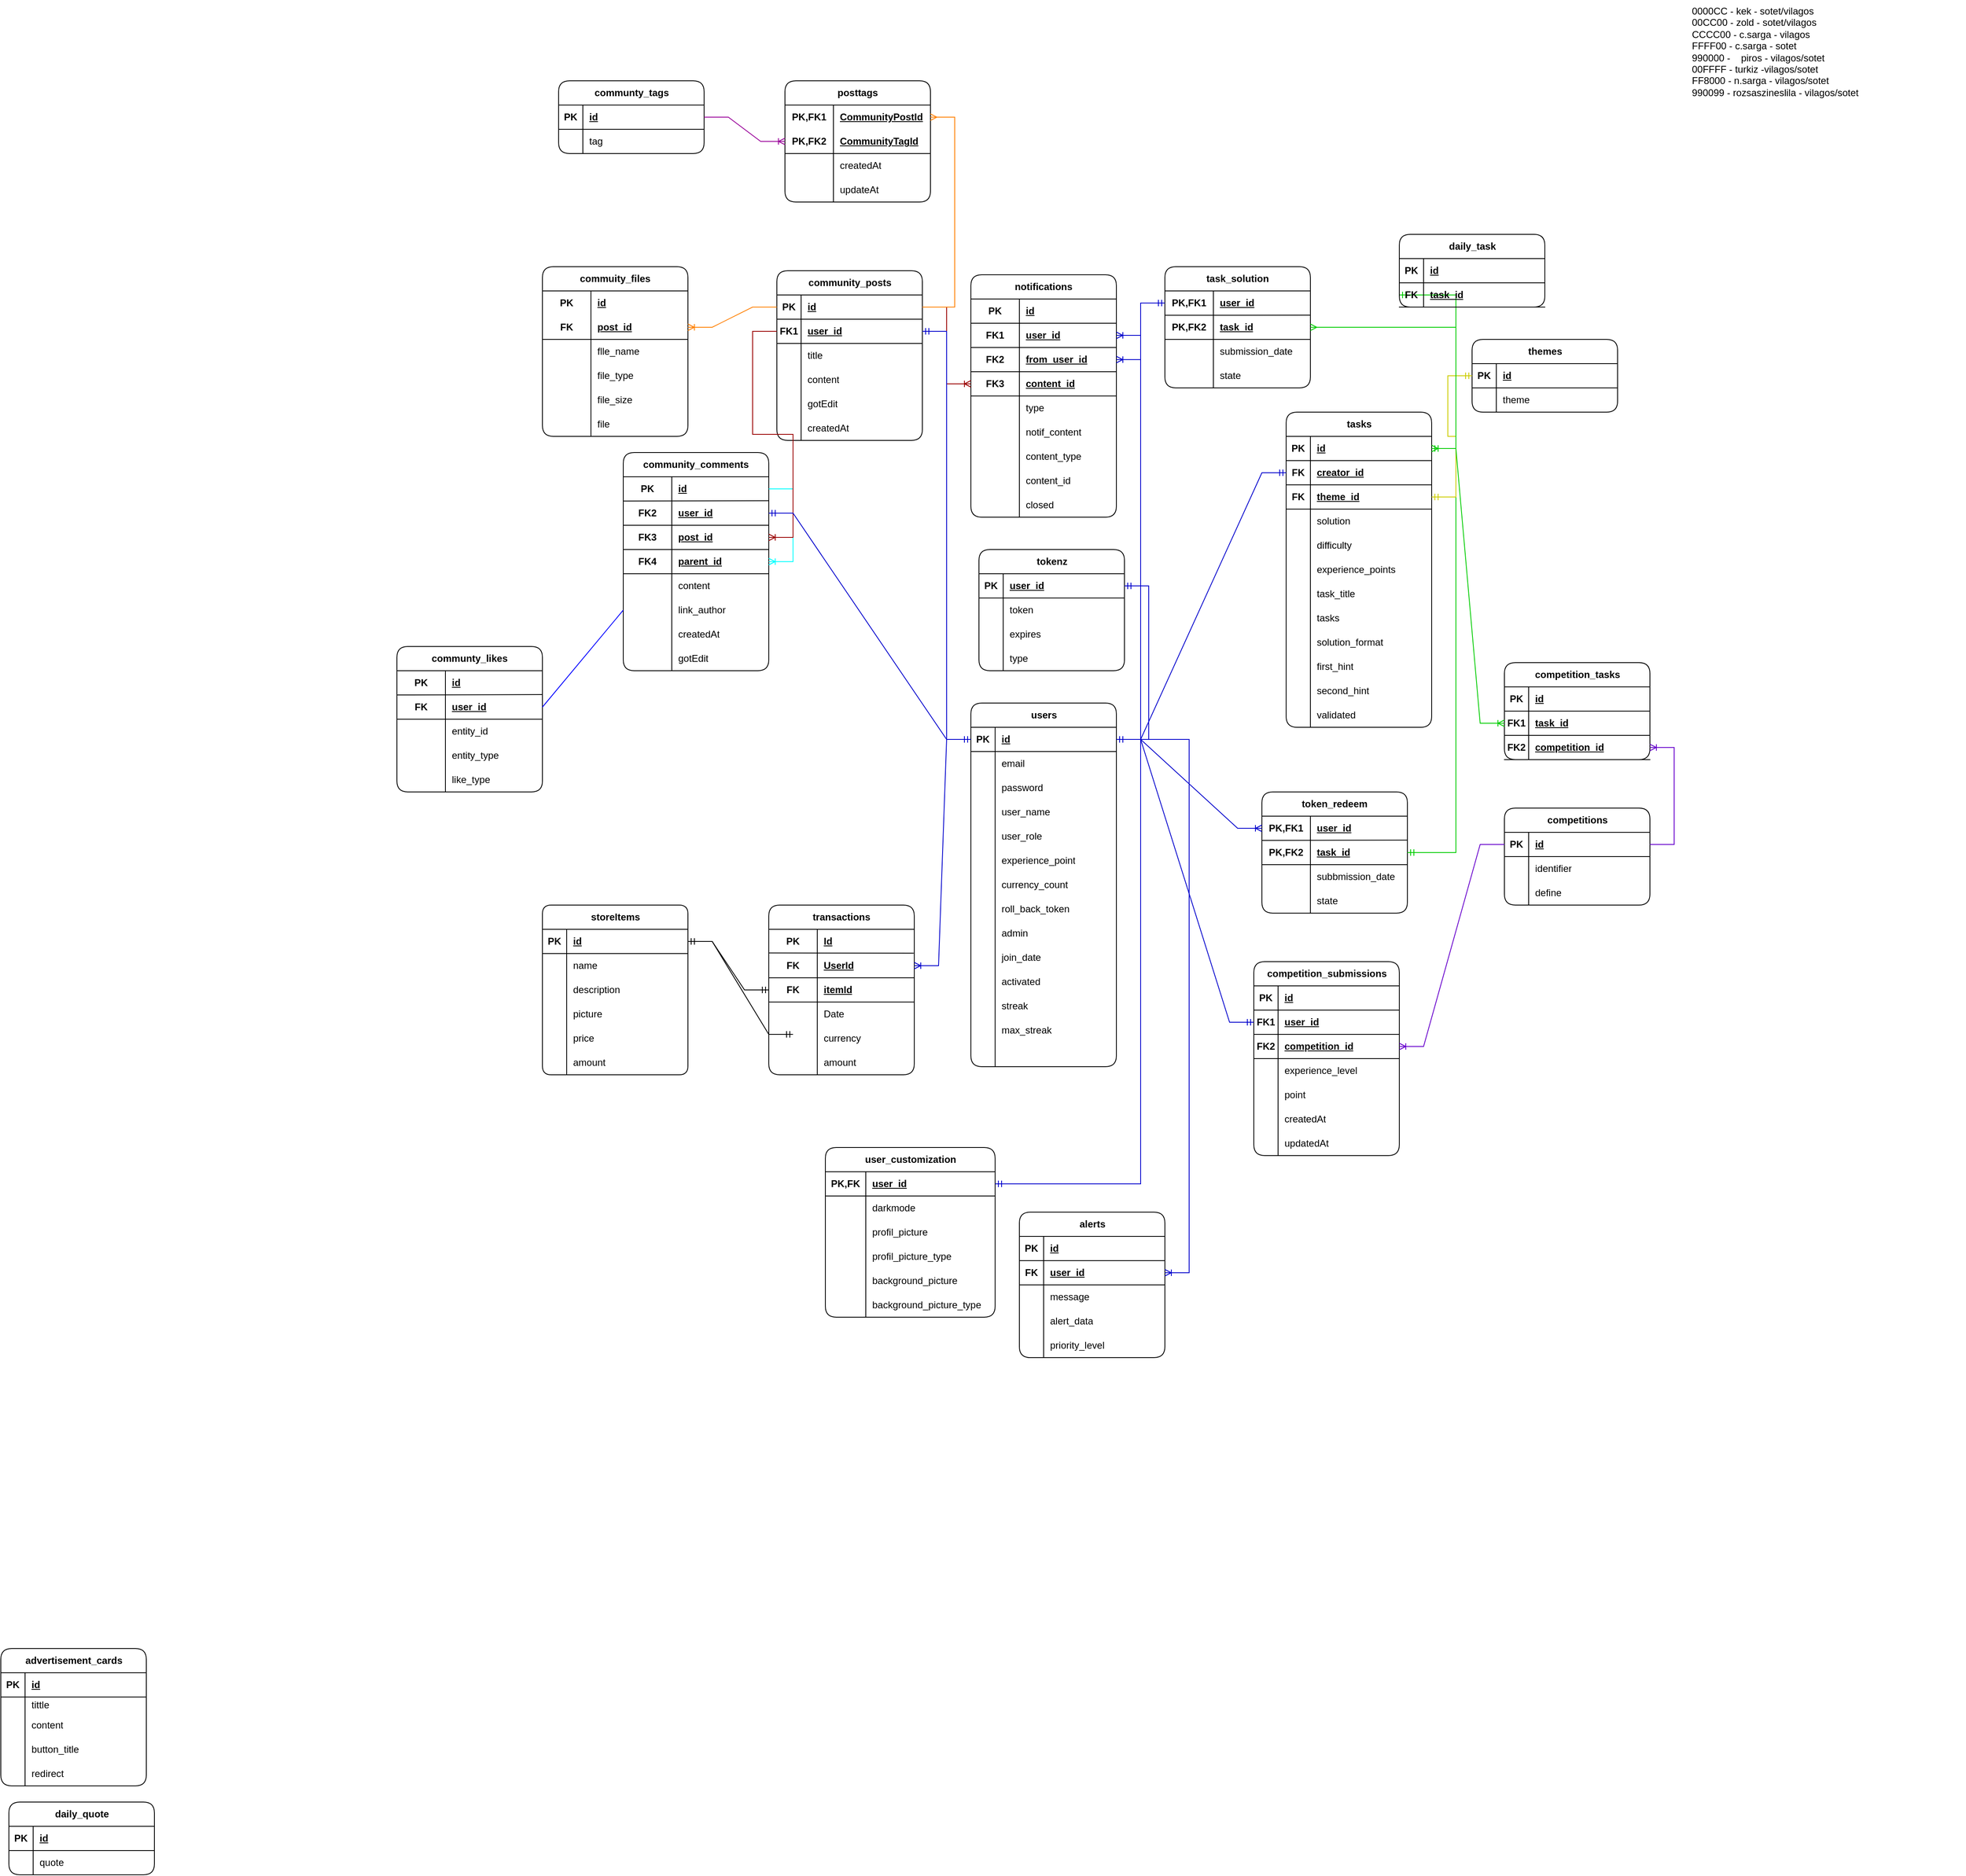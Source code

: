 <mxfile version="26.1.3">
  <diagram name="1 oldal" id="e9yA3d2W_bSYxeXp6wAZ">
    <mxGraphModel dx="4399" dy="990" grid="1" gridSize="10" guides="1" tooltips="1" connect="1" arrows="1" fold="1" page="1" pageScale="1" pageWidth="2600" pageHeight="2600" math="0" shadow="0">
      <root>
        <mxCell id="0" />
        <mxCell id="1" parent="0" />
        <mxCell id="A3S2AOkPveVyQOWsRvx6-29" value="users" style="shape=table;startSize=30;container=1;collapsible=1;childLayout=tableLayout;fixedRows=1;rowLines=0;fontStyle=1;align=center;resizeLast=1;html=1;rounded=1;" parent="1" vertex="1">
          <mxGeometry x="-1330" y="1020" width="180" height="450" as="geometry" />
        </mxCell>
        <mxCell id="A3S2AOkPveVyQOWsRvx6-30" value="" style="shape=tableRow;horizontal=0;startSize=0;swimlaneHead=0;swimlaneBody=0;fillColor=none;collapsible=0;dropTarget=0;points=[[0,0.5],[1,0.5]];portConstraint=eastwest;top=0;left=0;right=0;bottom=1;" parent="A3S2AOkPveVyQOWsRvx6-29" vertex="1">
          <mxGeometry y="30" width="180" height="30" as="geometry" />
        </mxCell>
        <mxCell id="A3S2AOkPveVyQOWsRvx6-31" value="PK" style="shape=partialRectangle;connectable=0;fillColor=none;top=0;left=0;bottom=0;right=0;fontStyle=1;overflow=hidden;whiteSpace=wrap;html=1;" parent="A3S2AOkPveVyQOWsRvx6-30" vertex="1">
          <mxGeometry width="30" height="30" as="geometry">
            <mxRectangle width="30" height="30" as="alternateBounds" />
          </mxGeometry>
        </mxCell>
        <mxCell id="A3S2AOkPveVyQOWsRvx6-32" value="id" style="shape=partialRectangle;connectable=0;fillColor=none;top=0;left=0;bottom=0;right=0;align=left;spacingLeft=6;fontStyle=5;overflow=hidden;whiteSpace=wrap;html=1;" parent="A3S2AOkPveVyQOWsRvx6-30" vertex="1">
          <mxGeometry x="30" width="150" height="30" as="geometry">
            <mxRectangle width="150" height="30" as="alternateBounds" />
          </mxGeometry>
        </mxCell>
        <mxCell id="A3S2AOkPveVyQOWsRvx6-33" value="" style="shape=tableRow;horizontal=0;startSize=0;swimlaneHead=0;swimlaneBody=0;fillColor=none;collapsible=0;dropTarget=0;points=[[0,0.5],[1,0.5]];portConstraint=eastwest;top=0;left=0;right=0;bottom=0;" parent="A3S2AOkPveVyQOWsRvx6-29" vertex="1">
          <mxGeometry y="60" width="180" height="30" as="geometry" />
        </mxCell>
        <mxCell id="A3S2AOkPveVyQOWsRvx6-34" value="" style="shape=partialRectangle;connectable=0;fillColor=none;top=0;left=0;bottom=0;right=0;editable=1;overflow=hidden;whiteSpace=wrap;html=1;" parent="A3S2AOkPveVyQOWsRvx6-33" vertex="1">
          <mxGeometry width="30" height="30" as="geometry">
            <mxRectangle width="30" height="30" as="alternateBounds" />
          </mxGeometry>
        </mxCell>
        <mxCell id="A3S2AOkPveVyQOWsRvx6-35" value="email" style="shape=partialRectangle;connectable=0;fillColor=none;top=0;left=0;bottom=0;right=0;align=left;spacingLeft=6;overflow=hidden;whiteSpace=wrap;html=1;" parent="A3S2AOkPveVyQOWsRvx6-33" vertex="1">
          <mxGeometry x="30" width="150" height="30" as="geometry">
            <mxRectangle width="150" height="30" as="alternateBounds" />
          </mxGeometry>
        </mxCell>
        <mxCell id="A3S2AOkPveVyQOWsRvx6-36" value="" style="shape=tableRow;horizontal=0;startSize=0;swimlaneHead=0;swimlaneBody=0;fillColor=none;collapsible=0;dropTarget=0;points=[[0,0.5],[1,0.5]];portConstraint=eastwest;top=0;left=0;right=0;bottom=0;" parent="A3S2AOkPveVyQOWsRvx6-29" vertex="1">
          <mxGeometry y="90" width="180" height="30" as="geometry" />
        </mxCell>
        <mxCell id="A3S2AOkPveVyQOWsRvx6-37" value="" style="shape=partialRectangle;connectable=0;fillColor=none;top=0;left=0;bottom=0;right=0;editable=1;overflow=hidden;whiteSpace=wrap;html=1;" parent="A3S2AOkPveVyQOWsRvx6-36" vertex="1">
          <mxGeometry width="30" height="30" as="geometry">
            <mxRectangle width="30" height="30" as="alternateBounds" />
          </mxGeometry>
        </mxCell>
        <mxCell id="A3S2AOkPveVyQOWsRvx6-38" value="password" style="shape=partialRectangle;connectable=0;fillColor=none;top=0;left=0;bottom=0;right=0;align=left;spacingLeft=6;overflow=hidden;whiteSpace=wrap;html=1;" parent="A3S2AOkPveVyQOWsRvx6-36" vertex="1">
          <mxGeometry x="30" width="150" height="30" as="geometry">
            <mxRectangle width="150" height="30" as="alternateBounds" />
          </mxGeometry>
        </mxCell>
        <mxCell id="A3S2AOkPveVyQOWsRvx6-39" value="" style="shape=tableRow;horizontal=0;startSize=0;swimlaneHead=0;swimlaneBody=0;fillColor=none;collapsible=0;dropTarget=0;points=[[0,0.5],[1,0.5]];portConstraint=eastwest;top=0;left=0;right=0;bottom=0;" parent="A3S2AOkPveVyQOWsRvx6-29" vertex="1">
          <mxGeometry y="120" width="180" height="30" as="geometry" />
        </mxCell>
        <mxCell id="A3S2AOkPveVyQOWsRvx6-40" value="" style="shape=partialRectangle;connectable=0;fillColor=none;top=0;left=0;bottom=0;right=0;editable=1;overflow=hidden;whiteSpace=wrap;html=1;" parent="A3S2AOkPveVyQOWsRvx6-39" vertex="1">
          <mxGeometry width="30" height="30" as="geometry">
            <mxRectangle width="30" height="30" as="alternateBounds" />
          </mxGeometry>
        </mxCell>
        <mxCell id="A3S2AOkPveVyQOWsRvx6-41" value="user_name" style="shape=partialRectangle;connectable=0;fillColor=none;top=0;left=0;bottom=0;right=0;align=left;spacingLeft=6;overflow=hidden;whiteSpace=wrap;html=1;" parent="A3S2AOkPveVyQOWsRvx6-39" vertex="1">
          <mxGeometry x="30" width="150" height="30" as="geometry">
            <mxRectangle width="150" height="30" as="alternateBounds" />
          </mxGeometry>
        </mxCell>
        <mxCell id="A3S2AOkPveVyQOWsRvx6-69" style="shape=tableRow;horizontal=0;startSize=0;swimlaneHead=0;swimlaneBody=0;fillColor=none;collapsible=0;dropTarget=0;points=[[0,0.5],[1,0.5]];portConstraint=eastwest;top=0;left=0;right=0;bottom=0;" parent="A3S2AOkPveVyQOWsRvx6-29" vertex="1">
          <mxGeometry y="150" width="180" height="30" as="geometry" />
        </mxCell>
        <mxCell id="A3S2AOkPveVyQOWsRvx6-70" style="shape=partialRectangle;connectable=0;fillColor=none;top=0;left=0;bottom=0;right=0;editable=1;overflow=hidden;whiteSpace=wrap;html=1;" parent="A3S2AOkPveVyQOWsRvx6-69" vertex="1">
          <mxGeometry width="30" height="30" as="geometry">
            <mxRectangle width="30" height="30" as="alternateBounds" />
          </mxGeometry>
        </mxCell>
        <mxCell id="A3S2AOkPveVyQOWsRvx6-71" value="user_role" style="shape=partialRectangle;connectable=0;fillColor=none;top=0;left=0;bottom=0;right=0;align=left;spacingLeft=6;overflow=hidden;whiteSpace=wrap;html=1;" parent="A3S2AOkPveVyQOWsRvx6-69" vertex="1">
          <mxGeometry x="30" width="150" height="30" as="geometry">
            <mxRectangle width="150" height="30" as="alternateBounds" />
          </mxGeometry>
        </mxCell>
        <mxCell id="A3S2AOkPveVyQOWsRvx6-72" style="shape=tableRow;horizontal=0;startSize=0;swimlaneHead=0;swimlaneBody=0;fillColor=none;collapsible=0;dropTarget=0;points=[[0,0.5],[1,0.5]];portConstraint=eastwest;top=0;left=0;right=0;bottom=0;" parent="A3S2AOkPveVyQOWsRvx6-29" vertex="1">
          <mxGeometry y="180" width="180" height="30" as="geometry" />
        </mxCell>
        <mxCell id="A3S2AOkPveVyQOWsRvx6-73" style="shape=partialRectangle;connectable=0;fillColor=none;top=0;left=0;bottom=0;right=0;editable=1;overflow=hidden;whiteSpace=wrap;html=1;" parent="A3S2AOkPveVyQOWsRvx6-72" vertex="1">
          <mxGeometry width="30" height="30" as="geometry">
            <mxRectangle width="30" height="30" as="alternateBounds" />
          </mxGeometry>
        </mxCell>
        <mxCell id="A3S2AOkPveVyQOWsRvx6-74" value="experience_point" style="shape=partialRectangle;connectable=0;fillColor=none;top=0;left=0;bottom=0;right=0;align=left;spacingLeft=6;overflow=hidden;whiteSpace=wrap;html=1;" parent="A3S2AOkPveVyQOWsRvx6-72" vertex="1">
          <mxGeometry x="30" width="150" height="30" as="geometry">
            <mxRectangle width="150" height="30" as="alternateBounds" />
          </mxGeometry>
        </mxCell>
        <mxCell id="A3S2AOkPveVyQOWsRvx6-75" style="shape=tableRow;horizontal=0;startSize=0;swimlaneHead=0;swimlaneBody=0;fillColor=none;collapsible=0;dropTarget=0;points=[[0,0.5],[1,0.5]];portConstraint=eastwest;top=0;left=0;right=0;bottom=0;" parent="A3S2AOkPveVyQOWsRvx6-29" vertex="1">
          <mxGeometry y="210" width="180" height="30" as="geometry" />
        </mxCell>
        <mxCell id="A3S2AOkPveVyQOWsRvx6-76" style="shape=partialRectangle;connectable=0;fillColor=none;top=0;left=0;bottom=0;right=0;editable=1;overflow=hidden;whiteSpace=wrap;html=1;" parent="A3S2AOkPveVyQOWsRvx6-75" vertex="1">
          <mxGeometry width="30" height="30" as="geometry">
            <mxRectangle width="30" height="30" as="alternateBounds" />
          </mxGeometry>
        </mxCell>
        <mxCell id="A3S2AOkPveVyQOWsRvx6-77" value="currency_count" style="shape=partialRectangle;connectable=0;fillColor=none;top=0;left=0;bottom=0;right=0;align=left;spacingLeft=6;overflow=hidden;whiteSpace=wrap;html=1;" parent="A3S2AOkPveVyQOWsRvx6-75" vertex="1">
          <mxGeometry x="30" width="150" height="30" as="geometry">
            <mxRectangle width="150" height="30" as="alternateBounds" />
          </mxGeometry>
        </mxCell>
        <mxCell id="A3S2AOkPveVyQOWsRvx6-78" style="shape=tableRow;horizontal=0;startSize=0;swimlaneHead=0;swimlaneBody=0;fillColor=none;collapsible=0;dropTarget=0;points=[[0,0.5],[1,0.5]];portConstraint=eastwest;top=0;left=0;right=0;bottom=0;" parent="A3S2AOkPveVyQOWsRvx6-29" vertex="1">
          <mxGeometry y="240" width="180" height="30" as="geometry" />
        </mxCell>
        <mxCell id="A3S2AOkPveVyQOWsRvx6-79" style="shape=partialRectangle;connectable=0;fillColor=none;top=0;left=0;bottom=0;right=0;editable=1;overflow=hidden;whiteSpace=wrap;html=1;" parent="A3S2AOkPveVyQOWsRvx6-78" vertex="1">
          <mxGeometry width="30" height="30" as="geometry">
            <mxRectangle width="30" height="30" as="alternateBounds" />
          </mxGeometry>
        </mxCell>
        <mxCell id="A3S2AOkPveVyQOWsRvx6-80" value="roll_back_token" style="shape=partialRectangle;connectable=0;fillColor=none;top=0;left=0;bottom=0;right=0;align=left;spacingLeft=6;overflow=hidden;whiteSpace=wrap;html=1;" parent="A3S2AOkPveVyQOWsRvx6-78" vertex="1">
          <mxGeometry x="30" width="150" height="30" as="geometry">
            <mxRectangle width="150" height="30" as="alternateBounds" />
          </mxGeometry>
        </mxCell>
        <mxCell id="A3S2AOkPveVyQOWsRvx6-81" style="shape=tableRow;horizontal=0;startSize=0;swimlaneHead=0;swimlaneBody=0;fillColor=none;collapsible=0;dropTarget=0;points=[[0,0.5],[1,0.5]];portConstraint=eastwest;top=0;left=0;right=0;bottom=0;" parent="A3S2AOkPveVyQOWsRvx6-29" vertex="1">
          <mxGeometry y="270" width="180" height="30" as="geometry" />
        </mxCell>
        <mxCell id="A3S2AOkPveVyQOWsRvx6-82" style="shape=partialRectangle;connectable=0;fillColor=none;top=0;left=0;bottom=0;right=0;editable=1;overflow=hidden;whiteSpace=wrap;html=1;" parent="A3S2AOkPveVyQOWsRvx6-81" vertex="1">
          <mxGeometry width="30" height="30" as="geometry">
            <mxRectangle width="30" height="30" as="alternateBounds" />
          </mxGeometry>
        </mxCell>
        <mxCell id="A3S2AOkPveVyQOWsRvx6-83" value="admin" style="shape=partialRectangle;connectable=0;fillColor=none;top=0;left=0;bottom=0;right=0;align=left;spacingLeft=6;overflow=hidden;whiteSpace=wrap;html=1;" parent="A3S2AOkPveVyQOWsRvx6-81" vertex="1">
          <mxGeometry x="30" width="150" height="30" as="geometry">
            <mxRectangle width="150" height="30" as="alternateBounds" />
          </mxGeometry>
        </mxCell>
        <mxCell id="A3S2AOkPveVyQOWsRvx6-84" style="shape=tableRow;horizontal=0;startSize=0;swimlaneHead=0;swimlaneBody=0;fillColor=none;collapsible=0;dropTarget=0;points=[[0,0.5],[1,0.5]];portConstraint=eastwest;top=0;left=0;right=0;bottom=0;" parent="A3S2AOkPveVyQOWsRvx6-29" vertex="1">
          <mxGeometry y="300" width="180" height="30" as="geometry" />
        </mxCell>
        <mxCell id="A3S2AOkPveVyQOWsRvx6-85" style="shape=partialRectangle;connectable=0;fillColor=none;top=0;left=0;bottom=0;right=0;editable=1;overflow=hidden;whiteSpace=wrap;html=1;" parent="A3S2AOkPveVyQOWsRvx6-84" vertex="1">
          <mxGeometry width="30" height="30" as="geometry">
            <mxRectangle width="30" height="30" as="alternateBounds" />
          </mxGeometry>
        </mxCell>
        <mxCell id="A3S2AOkPveVyQOWsRvx6-86" value="join_date" style="shape=partialRectangle;connectable=0;fillColor=none;top=0;left=0;bottom=0;right=0;align=left;spacingLeft=6;overflow=hidden;whiteSpace=wrap;html=1;" parent="A3S2AOkPveVyQOWsRvx6-84" vertex="1">
          <mxGeometry x="30" width="150" height="30" as="geometry">
            <mxRectangle width="150" height="30" as="alternateBounds" />
          </mxGeometry>
        </mxCell>
        <mxCell id="A3S2AOkPveVyQOWsRvx6-87" style="shape=tableRow;horizontal=0;startSize=0;swimlaneHead=0;swimlaneBody=0;fillColor=none;collapsible=0;dropTarget=0;points=[[0,0.5],[1,0.5]];portConstraint=eastwest;top=0;left=0;right=0;bottom=0;" parent="A3S2AOkPveVyQOWsRvx6-29" vertex="1">
          <mxGeometry y="330" width="180" height="30" as="geometry" />
        </mxCell>
        <mxCell id="A3S2AOkPveVyQOWsRvx6-88" style="shape=partialRectangle;connectable=0;fillColor=none;top=0;left=0;bottom=0;right=0;editable=1;overflow=hidden;whiteSpace=wrap;html=1;" parent="A3S2AOkPveVyQOWsRvx6-87" vertex="1">
          <mxGeometry width="30" height="30" as="geometry">
            <mxRectangle width="30" height="30" as="alternateBounds" />
          </mxGeometry>
        </mxCell>
        <mxCell id="A3S2AOkPveVyQOWsRvx6-89" value="activated" style="shape=partialRectangle;connectable=0;fillColor=none;top=0;left=0;bottom=0;right=0;align=left;spacingLeft=6;overflow=hidden;whiteSpace=wrap;html=1;" parent="A3S2AOkPveVyQOWsRvx6-87" vertex="1">
          <mxGeometry x="30" width="150" height="30" as="geometry">
            <mxRectangle width="150" height="30" as="alternateBounds" />
          </mxGeometry>
        </mxCell>
        <mxCell id="A3S2AOkPveVyQOWsRvx6-90" style="shape=tableRow;horizontal=0;startSize=0;swimlaneHead=0;swimlaneBody=0;fillColor=none;collapsible=0;dropTarget=0;points=[[0,0.5],[1,0.5]];portConstraint=eastwest;top=0;left=0;right=0;bottom=0;" parent="A3S2AOkPveVyQOWsRvx6-29" vertex="1">
          <mxGeometry y="360" width="180" height="30" as="geometry" />
        </mxCell>
        <mxCell id="A3S2AOkPveVyQOWsRvx6-91" style="shape=partialRectangle;connectable=0;fillColor=none;top=0;left=0;bottom=0;right=0;editable=1;overflow=hidden;whiteSpace=wrap;html=1;" parent="A3S2AOkPveVyQOWsRvx6-90" vertex="1">
          <mxGeometry width="30" height="30" as="geometry">
            <mxRectangle width="30" height="30" as="alternateBounds" />
          </mxGeometry>
        </mxCell>
        <mxCell id="A3S2AOkPveVyQOWsRvx6-92" value="streak" style="shape=partialRectangle;connectable=0;fillColor=none;top=0;left=0;bottom=0;right=0;align=left;spacingLeft=6;overflow=hidden;whiteSpace=wrap;html=1;" parent="A3S2AOkPveVyQOWsRvx6-90" vertex="1">
          <mxGeometry x="30" width="150" height="30" as="geometry">
            <mxRectangle width="150" height="30" as="alternateBounds" />
          </mxGeometry>
        </mxCell>
        <mxCell id="A3S2AOkPveVyQOWsRvx6-93" style="shape=tableRow;horizontal=0;startSize=0;swimlaneHead=0;swimlaneBody=0;fillColor=none;collapsible=0;dropTarget=0;points=[[0,0.5],[1,0.5]];portConstraint=eastwest;top=0;left=0;right=0;bottom=0;" parent="A3S2AOkPveVyQOWsRvx6-29" vertex="1">
          <mxGeometry y="390" width="180" height="30" as="geometry" />
        </mxCell>
        <mxCell id="A3S2AOkPveVyQOWsRvx6-94" style="shape=partialRectangle;connectable=0;fillColor=none;top=0;left=0;bottom=0;right=0;editable=1;overflow=hidden;whiteSpace=wrap;html=1;" parent="A3S2AOkPveVyQOWsRvx6-93" vertex="1">
          <mxGeometry width="30" height="30" as="geometry">
            <mxRectangle width="30" height="30" as="alternateBounds" />
          </mxGeometry>
        </mxCell>
        <mxCell id="A3S2AOkPveVyQOWsRvx6-95" value="max_streak" style="shape=partialRectangle;connectable=0;fillColor=none;top=0;left=0;bottom=0;right=0;align=left;spacingLeft=6;overflow=hidden;whiteSpace=wrap;html=1;" parent="A3S2AOkPveVyQOWsRvx6-93" vertex="1">
          <mxGeometry x="30" width="150" height="30" as="geometry">
            <mxRectangle width="150" height="30" as="alternateBounds" />
          </mxGeometry>
        </mxCell>
        <mxCell id="A3S2AOkPveVyQOWsRvx6-210" style="shape=tableRow;horizontal=0;startSize=0;swimlaneHead=0;swimlaneBody=0;fillColor=none;collapsible=0;dropTarget=0;points=[[0,0.5],[1,0.5]];portConstraint=eastwest;top=0;left=0;right=0;bottom=0;" parent="A3S2AOkPveVyQOWsRvx6-29" vertex="1">
          <mxGeometry y="420" width="180" height="30" as="geometry" />
        </mxCell>
        <mxCell id="A3S2AOkPveVyQOWsRvx6-211" style="shape=partialRectangle;connectable=0;fillColor=none;top=0;left=0;bottom=0;right=0;editable=1;overflow=hidden;whiteSpace=wrap;html=1;" parent="A3S2AOkPveVyQOWsRvx6-210" vertex="1">
          <mxGeometry width="30" height="30" as="geometry">
            <mxRectangle width="30" height="30" as="alternateBounds" />
          </mxGeometry>
        </mxCell>
        <mxCell id="A3S2AOkPveVyQOWsRvx6-212" style="shape=partialRectangle;connectable=0;fillColor=none;top=0;left=0;bottom=0;right=0;align=left;spacingLeft=6;overflow=hidden;whiteSpace=wrap;html=1;" parent="A3S2AOkPveVyQOWsRvx6-210" vertex="1">
          <mxGeometry x="30" width="150" height="30" as="geometry">
            <mxRectangle width="150" height="30" as="alternateBounds" />
          </mxGeometry>
        </mxCell>
        <mxCell id="A3S2AOkPveVyQOWsRvx6-96" value="user_customization" style="shape=table;startSize=30;container=1;collapsible=1;childLayout=tableLayout;fixedRows=1;rowLines=0;fontStyle=1;align=center;resizeLast=1;html=1;rounded=1;" parent="1" vertex="1">
          <mxGeometry x="-1510" y="1570" width="210" height="210" as="geometry" />
        </mxCell>
        <mxCell id="A3S2AOkPveVyQOWsRvx6-97" value="" style="shape=tableRow;horizontal=0;startSize=0;swimlaneHead=0;swimlaneBody=0;fillColor=none;collapsible=0;dropTarget=0;points=[[0,0.5],[1,0.5]];portConstraint=eastwest;top=0;left=0;right=0;bottom=1;" parent="A3S2AOkPveVyQOWsRvx6-96" vertex="1">
          <mxGeometry y="30" width="210" height="30" as="geometry" />
        </mxCell>
        <mxCell id="A3S2AOkPveVyQOWsRvx6-98" value="PK,FK" style="shape=partialRectangle;connectable=0;fillColor=none;top=0;left=0;bottom=0;right=0;fontStyle=1;overflow=hidden;whiteSpace=wrap;html=1;" parent="A3S2AOkPveVyQOWsRvx6-97" vertex="1">
          <mxGeometry width="50" height="30" as="geometry">
            <mxRectangle width="50" height="30" as="alternateBounds" />
          </mxGeometry>
        </mxCell>
        <mxCell id="A3S2AOkPveVyQOWsRvx6-99" value="user_id" style="shape=partialRectangle;connectable=0;fillColor=none;top=0;left=0;bottom=0;right=0;align=left;spacingLeft=6;fontStyle=5;overflow=hidden;whiteSpace=wrap;html=1;" parent="A3S2AOkPveVyQOWsRvx6-97" vertex="1">
          <mxGeometry x="50" width="160" height="30" as="geometry">
            <mxRectangle width="160" height="30" as="alternateBounds" />
          </mxGeometry>
        </mxCell>
        <mxCell id="A3S2AOkPveVyQOWsRvx6-100" value="" style="shape=tableRow;horizontal=0;startSize=0;swimlaneHead=0;swimlaneBody=0;fillColor=none;collapsible=0;dropTarget=0;points=[[0,0.5],[1,0.5]];portConstraint=eastwest;top=0;left=0;right=0;bottom=0;" parent="A3S2AOkPveVyQOWsRvx6-96" vertex="1">
          <mxGeometry y="60" width="210" height="30" as="geometry" />
        </mxCell>
        <mxCell id="A3S2AOkPveVyQOWsRvx6-101" value="" style="shape=partialRectangle;connectable=0;fillColor=none;top=0;left=0;bottom=0;right=0;editable=1;overflow=hidden;whiteSpace=wrap;html=1;" parent="A3S2AOkPveVyQOWsRvx6-100" vertex="1">
          <mxGeometry width="50" height="30" as="geometry">
            <mxRectangle width="50" height="30" as="alternateBounds" />
          </mxGeometry>
        </mxCell>
        <mxCell id="A3S2AOkPveVyQOWsRvx6-102" value="darkmode" style="shape=partialRectangle;connectable=0;fillColor=none;top=0;left=0;bottom=0;right=0;align=left;spacingLeft=6;overflow=hidden;whiteSpace=wrap;html=1;" parent="A3S2AOkPveVyQOWsRvx6-100" vertex="1">
          <mxGeometry x="50" width="160" height="30" as="geometry">
            <mxRectangle width="160" height="30" as="alternateBounds" />
          </mxGeometry>
        </mxCell>
        <mxCell id="A3S2AOkPveVyQOWsRvx6-103" value="" style="shape=tableRow;horizontal=0;startSize=0;swimlaneHead=0;swimlaneBody=0;fillColor=none;collapsible=0;dropTarget=0;points=[[0,0.5],[1,0.5]];portConstraint=eastwest;top=0;left=0;right=0;bottom=0;" parent="A3S2AOkPveVyQOWsRvx6-96" vertex="1">
          <mxGeometry y="90" width="210" height="30" as="geometry" />
        </mxCell>
        <mxCell id="A3S2AOkPveVyQOWsRvx6-104" value="" style="shape=partialRectangle;connectable=0;fillColor=none;top=0;left=0;bottom=0;right=0;editable=1;overflow=hidden;whiteSpace=wrap;html=1;" parent="A3S2AOkPveVyQOWsRvx6-103" vertex="1">
          <mxGeometry width="50" height="30" as="geometry">
            <mxRectangle width="50" height="30" as="alternateBounds" />
          </mxGeometry>
        </mxCell>
        <mxCell id="A3S2AOkPveVyQOWsRvx6-105" value="profil_picture" style="shape=partialRectangle;connectable=0;fillColor=none;top=0;left=0;bottom=0;right=0;align=left;spacingLeft=6;overflow=hidden;whiteSpace=wrap;html=1;" parent="A3S2AOkPveVyQOWsRvx6-103" vertex="1">
          <mxGeometry x="50" width="160" height="30" as="geometry">
            <mxRectangle width="160" height="30" as="alternateBounds" />
          </mxGeometry>
        </mxCell>
        <mxCell id="A3S2AOkPveVyQOWsRvx6-106" value="" style="shape=tableRow;horizontal=0;startSize=0;swimlaneHead=0;swimlaneBody=0;fillColor=none;collapsible=0;dropTarget=0;points=[[0,0.5],[1,0.5]];portConstraint=eastwest;top=0;left=0;right=0;bottom=0;" parent="A3S2AOkPveVyQOWsRvx6-96" vertex="1">
          <mxGeometry y="120" width="210" height="30" as="geometry" />
        </mxCell>
        <mxCell id="A3S2AOkPveVyQOWsRvx6-107" value="" style="shape=partialRectangle;connectable=0;fillColor=none;top=0;left=0;bottom=0;right=0;editable=1;overflow=hidden;whiteSpace=wrap;html=1;" parent="A3S2AOkPveVyQOWsRvx6-106" vertex="1">
          <mxGeometry width="50" height="30" as="geometry">
            <mxRectangle width="50" height="30" as="alternateBounds" />
          </mxGeometry>
        </mxCell>
        <mxCell id="A3S2AOkPveVyQOWsRvx6-108" value="profil_picture_type" style="shape=partialRectangle;connectable=0;fillColor=none;top=0;left=0;bottom=0;right=0;align=left;spacingLeft=6;overflow=hidden;whiteSpace=wrap;html=1;" parent="A3S2AOkPveVyQOWsRvx6-106" vertex="1">
          <mxGeometry x="50" width="160" height="30" as="geometry">
            <mxRectangle width="160" height="30" as="alternateBounds" />
          </mxGeometry>
        </mxCell>
        <mxCell id="A3S2AOkPveVyQOWsRvx6-112" style="shape=tableRow;horizontal=0;startSize=0;swimlaneHead=0;swimlaneBody=0;fillColor=none;collapsible=0;dropTarget=0;points=[[0,0.5],[1,0.5]];portConstraint=eastwest;top=0;left=0;right=0;bottom=0;" parent="A3S2AOkPveVyQOWsRvx6-96" vertex="1">
          <mxGeometry y="150" width="210" height="30" as="geometry" />
        </mxCell>
        <mxCell id="A3S2AOkPveVyQOWsRvx6-113" style="shape=partialRectangle;connectable=0;fillColor=none;top=0;left=0;bottom=0;right=0;editable=1;overflow=hidden;whiteSpace=wrap;html=1;" parent="A3S2AOkPveVyQOWsRvx6-112" vertex="1">
          <mxGeometry width="50" height="30" as="geometry">
            <mxRectangle width="50" height="30" as="alternateBounds" />
          </mxGeometry>
        </mxCell>
        <mxCell id="A3S2AOkPveVyQOWsRvx6-114" value="background_picture" style="shape=partialRectangle;connectable=0;fillColor=none;top=0;left=0;bottom=0;right=0;align=left;spacingLeft=6;overflow=hidden;whiteSpace=wrap;html=1;" parent="A3S2AOkPveVyQOWsRvx6-112" vertex="1">
          <mxGeometry x="50" width="160" height="30" as="geometry">
            <mxRectangle width="160" height="30" as="alternateBounds" />
          </mxGeometry>
        </mxCell>
        <mxCell id="A3S2AOkPveVyQOWsRvx6-115" style="shape=tableRow;horizontal=0;startSize=0;swimlaneHead=0;swimlaneBody=0;fillColor=none;collapsible=0;dropTarget=0;points=[[0,0.5],[1,0.5]];portConstraint=eastwest;top=0;left=0;right=0;bottom=0;" parent="A3S2AOkPveVyQOWsRvx6-96" vertex="1">
          <mxGeometry y="180" width="210" height="30" as="geometry" />
        </mxCell>
        <mxCell id="A3S2AOkPveVyQOWsRvx6-116" style="shape=partialRectangle;connectable=0;fillColor=none;top=0;left=0;bottom=0;right=0;editable=1;overflow=hidden;whiteSpace=wrap;html=1;" parent="A3S2AOkPveVyQOWsRvx6-115" vertex="1">
          <mxGeometry width="50" height="30" as="geometry">
            <mxRectangle width="50" height="30" as="alternateBounds" />
          </mxGeometry>
        </mxCell>
        <mxCell id="A3S2AOkPveVyQOWsRvx6-117" value="background_picture_type" style="shape=partialRectangle;connectable=0;fillColor=none;top=0;left=0;bottom=0;right=0;align=left;spacingLeft=6;overflow=hidden;whiteSpace=wrap;html=1;" parent="A3S2AOkPveVyQOWsRvx6-115" vertex="1">
          <mxGeometry x="50" width="160" height="30" as="geometry">
            <mxRectangle width="160" height="30" as="alternateBounds" />
          </mxGeometry>
        </mxCell>
        <mxCell id="A3S2AOkPveVyQOWsRvx6-121" value="" style="edgeStyle=entityRelationEdgeStyle;fontSize=12;html=1;endArrow=ERmandOne;startArrow=ERmandOne;rounded=0;exitDx=0;exitDy=0;entryDx=0;entryDy=0;fillColor=#dae8fc;strokeColor=light-dark(#0000CC,#0000CC);" parent="1" source="A3S2AOkPveVyQOWsRvx6-30" target="A3S2AOkPveVyQOWsRvx6-97" edge="1">
          <mxGeometry width="100" height="100" relative="1" as="geometry">
            <mxPoint x="-1090" y="1470" as="sourcePoint" />
            <mxPoint x="-990" y="1370" as="targetPoint" />
            <Array as="points">
              <mxPoint x="-1040" y="1370" />
            </Array>
          </mxGeometry>
        </mxCell>
        <mxCell id="A3S2AOkPveVyQOWsRvx6-122" value="tokenz" style="shape=table;startSize=30;container=1;collapsible=1;childLayout=tableLayout;fixedRows=1;rowLines=0;fontStyle=1;align=center;resizeLast=1;html=1;rounded=1;" parent="1" vertex="1">
          <mxGeometry x="-1320" y="830" width="180" height="150" as="geometry" />
        </mxCell>
        <mxCell id="A3S2AOkPveVyQOWsRvx6-123" value="" style="shape=tableRow;horizontal=0;startSize=0;swimlaneHead=0;swimlaneBody=0;fillColor=none;collapsible=0;dropTarget=0;points=[[0,0.5],[1,0.5]];portConstraint=eastwest;top=0;left=0;right=0;bottom=1;" parent="A3S2AOkPveVyQOWsRvx6-122" vertex="1">
          <mxGeometry y="30" width="180" height="30" as="geometry" />
        </mxCell>
        <mxCell id="A3S2AOkPveVyQOWsRvx6-124" value="PK" style="shape=partialRectangle;connectable=0;fillColor=none;top=0;left=0;bottom=0;right=0;fontStyle=1;overflow=hidden;whiteSpace=wrap;html=1;" parent="A3S2AOkPveVyQOWsRvx6-123" vertex="1">
          <mxGeometry width="30" height="30" as="geometry">
            <mxRectangle width="30" height="30" as="alternateBounds" />
          </mxGeometry>
        </mxCell>
        <mxCell id="A3S2AOkPveVyQOWsRvx6-125" value="user_id" style="shape=partialRectangle;connectable=0;fillColor=none;top=0;left=0;bottom=0;right=0;align=left;spacingLeft=6;fontStyle=5;overflow=hidden;whiteSpace=wrap;html=1;" parent="A3S2AOkPveVyQOWsRvx6-123" vertex="1">
          <mxGeometry x="30" width="150" height="30" as="geometry">
            <mxRectangle width="150" height="30" as="alternateBounds" />
          </mxGeometry>
        </mxCell>
        <mxCell id="A3S2AOkPveVyQOWsRvx6-126" value="" style="shape=tableRow;horizontal=0;startSize=0;swimlaneHead=0;swimlaneBody=0;fillColor=none;collapsible=0;dropTarget=0;points=[[0,0.5],[1,0.5]];portConstraint=eastwest;top=0;left=0;right=0;bottom=0;" parent="A3S2AOkPveVyQOWsRvx6-122" vertex="1">
          <mxGeometry y="60" width="180" height="30" as="geometry" />
        </mxCell>
        <mxCell id="A3S2AOkPveVyQOWsRvx6-127" value="" style="shape=partialRectangle;connectable=0;fillColor=none;top=0;left=0;bottom=0;right=0;editable=1;overflow=hidden;whiteSpace=wrap;html=1;" parent="A3S2AOkPveVyQOWsRvx6-126" vertex="1">
          <mxGeometry width="30" height="30" as="geometry">
            <mxRectangle width="30" height="30" as="alternateBounds" />
          </mxGeometry>
        </mxCell>
        <mxCell id="A3S2AOkPveVyQOWsRvx6-128" value="token" style="shape=partialRectangle;connectable=0;fillColor=none;top=0;left=0;bottom=0;right=0;align=left;spacingLeft=6;overflow=hidden;whiteSpace=wrap;html=1;" parent="A3S2AOkPveVyQOWsRvx6-126" vertex="1">
          <mxGeometry x="30" width="150" height="30" as="geometry">
            <mxRectangle width="150" height="30" as="alternateBounds" />
          </mxGeometry>
        </mxCell>
        <mxCell id="A3S2AOkPveVyQOWsRvx6-193" style="shape=tableRow;horizontal=0;startSize=0;swimlaneHead=0;swimlaneBody=0;fillColor=none;collapsible=0;dropTarget=0;points=[[0,0.5],[1,0.5]];portConstraint=eastwest;top=0;left=0;right=0;bottom=0;" parent="A3S2AOkPveVyQOWsRvx6-122" vertex="1">
          <mxGeometry y="90" width="180" height="30" as="geometry" />
        </mxCell>
        <mxCell id="A3S2AOkPveVyQOWsRvx6-194" style="shape=partialRectangle;connectable=0;fillColor=none;top=0;left=0;bottom=0;right=0;editable=1;overflow=hidden;whiteSpace=wrap;html=1;" parent="A3S2AOkPveVyQOWsRvx6-193" vertex="1">
          <mxGeometry width="30" height="30" as="geometry">
            <mxRectangle width="30" height="30" as="alternateBounds" />
          </mxGeometry>
        </mxCell>
        <mxCell id="A3S2AOkPveVyQOWsRvx6-195" value="expires" style="shape=partialRectangle;connectable=0;fillColor=none;top=0;left=0;bottom=0;right=0;align=left;spacingLeft=6;overflow=hidden;whiteSpace=wrap;html=1;" parent="A3S2AOkPveVyQOWsRvx6-193" vertex="1">
          <mxGeometry x="30" width="150" height="30" as="geometry">
            <mxRectangle width="150" height="30" as="alternateBounds" />
          </mxGeometry>
        </mxCell>
        <mxCell id="A3S2AOkPveVyQOWsRvx6-190" style="shape=tableRow;horizontal=0;startSize=0;swimlaneHead=0;swimlaneBody=0;fillColor=none;collapsible=0;dropTarget=0;points=[[0,0.5],[1,0.5]];portConstraint=eastwest;top=0;left=0;right=0;bottom=0;" parent="A3S2AOkPveVyQOWsRvx6-122" vertex="1">
          <mxGeometry y="120" width="180" height="30" as="geometry" />
        </mxCell>
        <mxCell id="A3S2AOkPveVyQOWsRvx6-191" style="shape=partialRectangle;connectable=0;fillColor=none;top=0;left=0;bottom=0;right=0;editable=1;overflow=hidden;whiteSpace=wrap;html=1;" parent="A3S2AOkPveVyQOWsRvx6-190" vertex="1">
          <mxGeometry width="30" height="30" as="geometry">
            <mxRectangle width="30" height="30" as="alternateBounds" />
          </mxGeometry>
        </mxCell>
        <mxCell id="A3S2AOkPveVyQOWsRvx6-192" value="type" style="shape=partialRectangle;connectable=0;fillColor=none;top=0;left=0;bottom=0;right=0;align=left;spacingLeft=6;overflow=hidden;whiteSpace=wrap;html=1;" parent="A3S2AOkPveVyQOWsRvx6-190" vertex="1">
          <mxGeometry x="30" width="150" height="30" as="geometry">
            <mxRectangle width="150" height="30" as="alternateBounds" />
          </mxGeometry>
        </mxCell>
        <mxCell id="A3S2AOkPveVyQOWsRvx6-135" value="transactions" style="shape=table;startSize=30;container=1;collapsible=1;childLayout=tableLayout;fixedRows=1;rowLines=0;fontStyle=1;align=center;resizeLast=1;html=1;whiteSpace=wrap;rounded=1;" parent="1" vertex="1">
          <mxGeometry x="-1580" y="1270" width="180" height="210" as="geometry" />
        </mxCell>
        <mxCell id="A3S2AOkPveVyQOWsRvx6-136" value="" style="shape=tableRow;horizontal=0;startSize=0;swimlaneHead=0;swimlaneBody=0;fillColor=none;collapsible=0;dropTarget=0;points=[[0,0.5],[1,0.5]];portConstraint=eastwest;top=0;left=0;right=0;bottom=0;html=1;labelBorderColor=default;labelBackgroundColor=none;swimlaneFillColor=none;rounded=0;" parent="A3S2AOkPveVyQOWsRvx6-135" vertex="1">
          <mxGeometry y="30" width="180" height="30" as="geometry" />
        </mxCell>
        <mxCell id="A3S2AOkPveVyQOWsRvx6-137" value="PK" style="shape=partialRectangle;connectable=0;fillColor=none;top=0;left=0;bottom=0;right=0;fontStyle=1;overflow=hidden;html=1;whiteSpace=wrap;" parent="A3S2AOkPveVyQOWsRvx6-136" vertex="1">
          <mxGeometry width="60" height="30" as="geometry">
            <mxRectangle width="60" height="30" as="alternateBounds" />
          </mxGeometry>
        </mxCell>
        <mxCell id="A3S2AOkPveVyQOWsRvx6-138" value="Id" style="shape=partialRectangle;connectable=0;fillColor=none;top=0;left=0;bottom=0;right=0;align=left;spacingLeft=6;fontStyle=5;overflow=hidden;html=1;whiteSpace=wrap;" parent="A3S2AOkPveVyQOWsRvx6-136" vertex="1">
          <mxGeometry x="60" width="120" height="30" as="geometry">
            <mxRectangle width="120" height="30" as="alternateBounds" />
          </mxGeometry>
        </mxCell>
        <mxCell id="A3S2AOkPveVyQOWsRvx6-139" value="" style="shape=tableRow;horizontal=0;startSize=0;swimlaneHead=0;swimlaneBody=0;fillColor=none;collapsible=0;dropTarget=0;points=[[0,0.5],[1,0.5]];portConstraint=eastwest;top=0;left=0;right=0;bottom=1;html=1;" parent="A3S2AOkPveVyQOWsRvx6-135" vertex="1">
          <mxGeometry y="60" width="180" height="30" as="geometry" />
        </mxCell>
        <mxCell id="A3S2AOkPveVyQOWsRvx6-140" value="FK" style="shape=partialRectangle;connectable=0;fillColor=none;top=0;left=0;bottom=0;right=0;fontStyle=1;overflow=hidden;html=1;whiteSpace=wrap;" parent="A3S2AOkPveVyQOWsRvx6-139" vertex="1">
          <mxGeometry width="60" height="30" as="geometry">
            <mxRectangle width="60" height="30" as="alternateBounds" />
          </mxGeometry>
        </mxCell>
        <mxCell id="A3S2AOkPveVyQOWsRvx6-141" value="UserId" style="shape=partialRectangle;connectable=0;fillColor=none;top=0;left=0;bottom=0;right=0;align=left;spacingLeft=6;fontStyle=5;overflow=hidden;html=1;whiteSpace=wrap;" parent="A3S2AOkPveVyQOWsRvx6-139" vertex="1">
          <mxGeometry x="60" width="120" height="30" as="geometry">
            <mxRectangle width="120" height="30" as="alternateBounds" />
          </mxGeometry>
        </mxCell>
        <mxCell id="A3S2AOkPveVyQOWsRvx6-184" style="shape=tableRow;horizontal=0;startSize=0;swimlaneHead=0;swimlaneBody=0;fillColor=none;collapsible=0;dropTarget=0;points=[[0,0.5],[1,0.5]];portConstraint=eastwest;top=0;left=0;right=0;bottom=1;html=1;" parent="A3S2AOkPveVyQOWsRvx6-135" vertex="1">
          <mxGeometry y="90" width="180" height="30" as="geometry" />
        </mxCell>
        <mxCell id="A3S2AOkPveVyQOWsRvx6-185" value="FK" style="shape=partialRectangle;connectable=0;fillColor=none;top=0;left=0;bottom=0;right=0;fontStyle=1;overflow=hidden;html=1;whiteSpace=wrap;" parent="A3S2AOkPveVyQOWsRvx6-184" vertex="1">
          <mxGeometry width="60" height="30" as="geometry">
            <mxRectangle width="60" height="30" as="alternateBounds" />
          </mxGeometry>
        </mxCell>
        <mxCell id="A3S2AOkPveVyQOWsRvx6-186" value="itemId" style="shape=partialRectangle;connectable=0;fillColor=none;top=0;left=0;bottom=0;right=0;align=left;spacingLeft=6;fontStyle=5;overflow=hidden;html=1;whiteSpace=wrap;" parent="A3S2AOkPveVyQOWsRvx6-184" vertex="1">
          <mxGeometry x="60" width="120" height="30" as="geometry">
            <mxRectangle width="120" height="30" as="alternateBounds" />
          </mxGeometry>
        </mxCell>
        <mxCell id="A3S2AOkPveVyQOWsRvx6-142" value="" style="shape=tableRow;horizontal=0;startSize=0;swimlaneHead=0;swimlaneBody=0;fillColor=none;collapsible=0;dropTarget=0;points=[[0,0.5],[1,0.5]];portConstraint=eastwest;top=0;left=0;right=0;bottom=0;html=1;" parent="A3S2AOkPveVyQOWsRvx6-135" vertex="1">
          <mxGeometry y="120" width="180" height="30" as="geometry" />
        </mxCell>
        <mxCell id="A3S2AOkPveVyQOWsRvx6-143" value="" style="shape=partialRectangle;connectable=0;fillColor=none;top=0;left=0;bottom=0;right=0;editable=1;overflow=hidden;html=1;whiteSpace=wrap;" parent="A3S2AOkPveVyQOWsRvx6-142" vertex="1">
          <mxGeometry width="60" height="30" as="geometry">
            <mxRectangle width="60" height="30" as="alternateBounds" />
          </mxGeometry>
        </mxCell>
        <mxCell id="A3S2AOkPveVyQOWsRvx6-144" value="Date" style="shape=partialRectangle;connectable=0;fillColor=none;top=0;left=0;bottom=0;right=0;align=left;spacingLeft=6;overflow=hidden;html=1;whiteSpace=wrap;" parent="A3S2AOkPveVyQOWsRvx6-142" vertex="1">
          <mxGeometry x="60" width="120" height="30" as="geometry">
            <mxRectangle width="120" height="30" as="alternateBounds" />
          </mxGeometry>
        </mxCell>
        <mxCell id="A3S2AOkPveVyQOWsRvx6-154" style="shape=tableRow;horizontal=0;startSize=0;swimlaneHead=0;swimlaneBody=0;fillColor=none;collapsible=0;dropTarget=0;points=[[0,0.5],[1,0.5]];portConstraint=eastwest;top=0;left=0;right=0;bottom=0;html=1;" parent="A3S2AOkPveVyQOWsRvx6-135" vertex="1">
          <mxGeometry y="150" width="180" height="30" as="geometry" />
        </mxCell>
        <mxCell id="A3S2AOkPveVyQOWsRvx6-155" style="shape=partialRectangle;connectable=0;fillColor=none;top=0;left=0;bottom=0;right=0;editable=1;overflow=hidden;html=1;whiteSpace=wrap;" parent="A3S2AOkPveVyQOWsRvx6-154" vertex="1">
          <mxGeometry width="60" height="30" as="geometry">
            <mxRectangle width="60" height="30" as="alternateBounds" />
          </mxGeometry>
        </mxCell>
        <mxCell id="A3S2AOkPveVyQOWsRvx6-156" value="currency" style="shape=partialRectangle;connectable=0;fillColor=none;top=0;left=0;bottom=0;right=0;align=left;spacingLeft=6;overflow=hidden;html=1;whiteSpace=wrap;" parent="A3S2AOkPveVyQOWsRvx6-154" vertex="1">
          <mxGeometry x="60" width="120" height="30" as="geometry">
            <mxRectangle width="120" height="30" as="alternateBounds" />
          </mxGeometry>
        </mxCell>
        <mxCell id="A3S2AOkPveVyQOWsRvx6-157" style="shape=tableRow;horizontal=0;startSize=0;swimlaneHead=0;swimlaneBody=0;fillColor=none;collapsible=0;dropTarget=0;points=[[0,0.5],[1,0.5]];portConstraint=eastwest;top=0;left=0;right=0;bottom=0;html=1;" parent="A3S2AOkPveVyQOWsRvx6-135" vertex="1">
          <mxGeometry y="180" width="180" height="30" as="geometry" />
        </mxCell>
        <mxCell id="A3S2AOkPveVyQOWsRvx6-158" style="shape=partialRectangle;connectable=0;fillColor=none;top=0;left=0;bottom=0;right=0;editable=1;overflow=hidden;html=1;whiteSpace=wrap;" parent="A3S2AOkPveVyQOWsRvx6-157" vertex="1">
          <mxGeometry width="60" height="30" as="geometry">
            <mxRectangle width="60" height="30" as="alternateBounds" />
          </mxGeometry>
        </mxCell>
        <mxCell id="A3S2AOkPveVyQOWsRvx6-159" value="amount" style="shape=partialRectangle;connectable=0;fillColor=none;top=0;left=0;bottom=0;right=0;align=left;spacingLeft=6;overflow=hidden;html=1;whiteSpace=wrap;" parent="A3S2AOkPveVyQOWsRvx6-157" vertex="1">
          <mxGeometry x="60" width="120" height="30" as="geometry">
            <mxRectangle width="120" height="30" as="alternateBounds" />
          </mxGeometry>
        </mxCell>
        <mxCell id="A3S2AOkPveVyQOWsRvx6-301" value="" style="endArrow=none;html=1;rounded=0;exitX=0;exitY=-0.026;exitDx=0;exitDy=0;exitPerimeter=0;entryX=0.996;entryY=0.052;entryDx=0;entryDy=0;entryPerimeter=0;" parent="A3S2AOkPveVyQOWsRvx6-135" edge="1">
          <mxGeometry relative="1" as="geometry">
            <mxPoint y="59.22" as="sourcePoint" />
            <mxPoint x="179.28" y="59.56" as="targetPoint" />
          </mxGeometry>
        </mxCell>
        <mxCell id="A3S2AOkPveVyQOWsRvx6-160" value="" style="edgeStyle=entityRelationEdgeStyle;fontSize=12;html=1;endArrow=ERoneToMany;rounded=0;exitX=0;exitY=0.5;exitDx=0;exitDy=0;entryX=1;entryY=0.5;entryDx=0;entryDy=0;fillColor=#dae8fc;strokeColor=light-dark(#0000CC,#0000CC);" parent="1" source="A3S2AOkPveVyQOWsRvx6-30" target="A3S2AOkPveVyQOWsRvx6-139" edge="1">
          <mxGeometry width="100" height="100" relative="1" as="geometry">
            <mxPoint x="-1200" y="1480" as="sourcePoint" />
            <mxPoint x="-1100" y="1380" as="targetPoint" />
          </mxGeometry>
        </mxCell>
        <mxCell id="A3S2AOkPveVyQOWsRvx6-161" value="storeItems" style="shape=table;startSize=30;container=1;collapsible=1;childLayout=tableLayout;fixedRows=1;rowLines=0;fontStyle=1;align=center;resizeLast=1;html=1;rounded=1;arcSize=12;" parent="1" vertex="1">
          <mxGeometry x="-1860" y="1270" width="180" height="210" as="geometry" />
        </mxCell>
        <mxCell id="A3S2AOkPveVyQOWsRvx6-162" value="" style="shape=tableRow;horizontal=0;startSize=0;swimlaneHead=0;swimlaneBody=0;fillColor=none;collapsible=0;dropTarget=0;points=[[0,0.5],[1,0.5]];portConstraint=eastwest;top=0;left=0;right=0;bottom=1;" parent="A3S2AOkPveVyQOWsRvx6-161" vertex="1">
          <mxGeometry y="30" width="180" height="30" as="geometry" />
        </mxCell>
        <mxCell id="A3S2AOkPveVyQOWsRvx6-163" value="PK" style="shape=partialRectangle;connectable=0;fillColor=none;top=0;left=0;bottom=0;right=0;fontStyle=1;overflow=hidden;whiteSpace=wrap;html=1;" parent="A3S2AOkPveVyQOWsRvx6-162" vertex="1">
          <mxGeometry width="30" height="30" as="geometry">
            <mxRectangle width="30" height="30" as="alternateBounds" />
          </mxGeometry>
        </mxCell>
        <mxCell id="A3S2AOkPveVyQOWsRvx6-164" value="id" style="shape=partialRectangle;connectable=0;fillColor=none;top=0;left=0;bottom=0;right=0;align=left;spacingLeft=6;fontStyle=5;overflow=hidden;whiteSpace=wrap;html=1;" parent="A3S2AOkPveVyQOWsRvx6-162" vertex="1">
          <mxGeometry x="30" width="150" height="30" as="geometry">
            <mxRectangle width="150" height="30" as="alternateBounds" />
          </mxGeometry>
        </mxCell>
        <mxCell id="A3S2AOkPveVyQOWsRvx6-165" value="" style="shape=tableRow;horizontal=0;startSize=0;swimlaneHead=0;swimlaneBody=0;fillColor=none;collapsible=0;dropTarget=0;points=[[0,0.5],[1,0.5]];portConstraint=eastwest;top=0;left=0;right=0;bottom=0;" parent="A3S2AOkPveVyQOWsRvx6-161" vertex="1">
          <mxGeometry y="60" width="180" height="30" as="geometry" />
        </mxCell>
        <mxCell id="A3S2AOkPveVyQOWsRvx6-166" value="" style="shape=partialRectangle;connectable=0;fillColor=none;top=0;left=0;bottom=0;right=0;editable=1;overflow=hidden;whiteSpace=wrap;html=1;" parent="A3S2AOkPveVyQOWsRvx6-165" vertex="1">
          <mxGeometry width="30" height="30" as="geometry">
            <mxRectangle width="30" height="30" as="alternateBounds" />
          </mxGeometry>
        </mxCell>
        <mxCell id="A3S2AOkPveVyQOWsRvx6-167" value="name" style="shape=partialRectangle;connectable=0;fillColor=none;top=0;left=0;bottom=0;right=0;align=left;spacingLeft=6;overflow=hidden;whiteSpace=wrap;html=1;" parent="A3S2AOkPveVyQOWsRvx6-165" vertex="1">
          <mxGeometry x="30" width="150" height="30" as="geometry">
            <mxRectangle width="150" height="30" as="alternateBounds" />
          </mxGeometry>
        </mxCell>
        <mxCell id="A3S2AOkPveVyQOWsRvx6-168" value="" style="shape=tableRow;horizontal=0;startSize=0;swimlaneHead=0;swimlaneBody=0;fillColor=none;collapsible=0;dropTarget=0;points=[[0,0.5],[1,0.5]];portConstraint=eastwest;top=0;left=0;right=0;bottom=0;" parent="A3S2AOkPveVyQOWsRvx6-161" vertex="1">
          <mxGeometry y="90" width="180" height="30" as="geometry" />
        </mxCell>
        <mxCell id="A3S2AOkPveVyQOWsRvx6-169" value="" style="shape=partialRectangle;connectable=0;fillColor=none;top=0;left=0;bottom=0;right=0;editable=1;overflow=hidden;whiteSpace=wrap;html=1;" parent="A3S2AOkPveVyQOWsRvx6-168" vertex="1">
          <mxGeometry width="30" height="30" as="geometry">
            <mxRectangle width="30" height="30" as="alternateBounds" />
          </mxGeometry>
        </mxCell>
        <mxCell id="A3S2AOkPveVyQOWsRvx6-170" value="description" style="shape=partialRectangle;connectable=0;fillColor=none;top=0;left=0;bottom=0;right=0;align=left;spacingLeft=6;overflow=hidden;whiteSpace=wrap;html=1;" parent="A3S2AOkPveVyQOWsRvx6-168" vertex="1">
          <mxGeometry x="30" width="150" height="30" as="geometry">
            <mxRectangle width="150" height="30" as="alternateBounds" />
          </mxGeometry>
        </mxCell>
        <mxCell id="A3S2AOkPveVyQOWsRvx6-171" value="" style="shape=tableRow;horizontal=0;startSize=0;swimlaneHead=0;swimlaneBody=0;fillColor=none;collapsible=0;dropTarget=0;points=[[0,0.5],[1,0.5]];portConstraint=eastwest;top=0;left=0;right=0;bottom=0;" parent="A3S2AOkPveVyQOWsRvx6-161" vertex="1">
          <mxGeometry y="120" width="180" height="30" as="geometry" />
        </mxCell>
        <mxCell id="A3S2AOkPveVyQOWsRvx6-172" value="" style="shape=partialRectangle;connectable=0;fillColor=none;top=0;left=0;bottom=0;right=0;editable=1;overflow=hidden;whiteSpace=wrap;html=1;" parent="A3S2AOkPveVyQOWsRvx6-171" vertex="1">
          <mxGeometry width="30" height="30" as="geometry">
            <mxRectangle width="30" height="30" as="alternateBounds" />
          </mxGeometry>
        </mxCell>
        <mxCell id="A3S2AOkPveVyQOWsRvx6-173" value="picture" style="shape=partialRectangle;connectable=0;fillColor=none;top=0;left=0;bottom=0;right=0;align=left;spacingLeft=6;overflow=hidden;whiteSpace=wrap;html=1;" parent="A3S2AOkPveVyQOWsRvx6-171" vertex="1">
          <mxGeometry x="30" width="150" height="30" as="geometry">
            <mxRectangle width="150" height="30" as="alternateBounds" />
          </mxGeometry>
        </mxCell>
        <mxCell id="A3S2AOkPveVyQOWsRvx6-177" style="shape=tableRow;horizontal=0;startSize=0;swimlaneHead=0;swimlaneBody=0;fillColor=none;collapsible=0;dropTarget=0;points=[[0,0.5],[1,0.5]];portConstraint=eastwest;top=0;left=0;right=0;bottom=0;" parent="A3S2AOkPveVyQOWsRvx6-161" vertex="1">
          <mxGeometry y="150" width="180" height="30" as="geometry" />
        </mxCell>
        <mxCell id="A3S2AOkPveVyQOWsRvx6-178" style="shape=partialRectangle;connectable=0;fillColor=none;top=0;left=0;bottom=0;right=0;editable=1;overflow=hidden;whiteSpace=wrap;html=1;" parent="A3S2AOkPveVyQOWsRvx6-177" vertex="1">
          <mxGeometry width="30" height="30" as="geometry">
            <mxRectangle width="30" height="30" as="alternateBounds" />
          </mxGeometry>
        </mxCell>
        <mxCell id="A3S2AOkPveVyQOWsRvx6-179" value="price" style="shape=partialRectangle;connectable=0;fillColor=none;top=0;left=0;bottom=0;right=0;align=left;spacingLeft=6;overflow=hidden;whiteSpace=wrap;html=1;" parent="A3S2AOkPveVyQOWsRvx6-177" vertex="1">
          <mxGeometry x="30" width="150" height="30" as="geometry">
            <mxRectangle width="150" height="30" as="alternateBounds" />
          </mxGeometry>
        </mxCell>
        <mxCell id="A3S2AOkPveVyQOWsRvx6-180" style="shape=tableRow;horizontal=0;startSize=0;swimlaneHead=0;swimlaneBody=0;fillColor=none;collapsible=0;dropTarget=0;points=[[0,0.5],[1,0.5]];portConstraint=eastwest;top=0;left=0;right=0;bottom=0;" parent="A3S2AOkPveVyQOWsRvx6-161" vertex="1">
          <mxGeometry y="180" width="180" height="30" as="geometry" />
        </mxCell>
        <mxCell id="A3S2AOkPveVyQOWsRvx6-181" style="shape=partialRectangle;connectable=0;fillColor=none;top=0;left=0;bottom=0;right=0;editable=1;overflow=hidden;whiteSpace=wrap;html=1;" parent="A3S2AOkPveVyQOWsRvx6-180" vertex="1">
          <mxGeometry width="30" height="30" as="geometry">
            <mxRectangle width="30" height="30" as="alternateBounds" />
          </mxGeometry>
        </mxCell>
        <mxCell id="A3S2AOkPveVyQOWsRvx6-182" value="amount" style="shape=partialRectangle;connectable=0;fillColor=none;top=0;left=0;bottom=0;right=0;align=left;spacingLeft=6;overflow=hidden;whiteSpace=wrap;html=1;" parent="A3S2AOkPveVyQOWsRvx6-180" vertex="1">
          <mxGeometry x="30" width="150" height="30" as="geometry">
            <mxRectangle width="150" height="30" as="alternateBounds" />
          </mxGeometry>
        </mxCell>
        <mxCell id="A3S2AOkPveVyQOWsRvx6-183" value="" style="edgeStyle=entityRelationEdgeStyle;fontSize=12;html=1;endArrow=ERmandOne;startArrow=ERmandOne;rounded=0;entryX=0;entryY=0.5;entryDx=0;entryDy=0;exitX=1;exitY=0.5;exitDx=0;exitDy=0;" parent="1" source="A3S2AOkPveVyQOWsRvx6-162" edge="1">
          <mxGeometry width="100" height="100" relative="1" as="geometry">
            <mxPoint x="-1650" y="1530" as="sourcePoint" />
            <mxPoint x="-1550" y="1430" as="targetPoint" />
          </mxGeometry>
        </mxCell>
        <mxCell id="A3S2AOkPveVyQOWsRvx6-188" value="" style="edgeStyle=entityRelationEdgeStyle;fontSize=12;html=1;endArrow=ERmandOne;startArrow=ERmandOne;rounded=0;entryX=0;entryY=0.5;entryDx=0;entryDy=0;exitX=1;exitY=0.5;exitDx=0;exitDy=0;" parent="1" source="A3S2AOkPveVyQOWsRvx6-162" target="A3S2AOkPveVyQOWsRvx6-184" edge="1">
          <mxGeometry width="100" height="100" relative="1" as="geometry">
            <mxPoint x="-2010" y="1500" as="sourcePoint" />
            <mxPoint x="-1910" y="1400" as="targetPoint" />
          </mxGeometry>
        </mxCell>
        <mxCell id="A3S2AOkPveVyQOWsRvx6-196" value="" style="edgeStyle=entityRelationEdgeStyle;fontSize=12;html=1;endArrow=ERmandOne;startArrow=ERmandOne;rounded=0;entryDx=0;entryDy=0;exitDx=0;exitDy=0;fillColor=#dae8fc;strokeColor=light-dark(#0000CC,#0000CC);" parent="1" source="A3S2AOkPveVyQOWsRvx6-123" target="A3S2AOkPveVyQOWsRvx6-30" edge="1">
          <mxGeometry width="100" height="100" relative="1" as="geometry">
            <mxPoint x="-1270" y="1590" as="sourcePoint" />
            <mxPoint x="-1170" y="1490" as="targetPoint" />
          </mxGeometry>
        </mxCell>
        <mxCell id="A3S2AOkPveVyQOWsRvx6-197" value="token_redeem" style="shape=table;startSize=30;container=1;collapsible=1;childLayout=tableLayout;fixedRows=1;rowLines=0;fontStyle=1;align=center;resizeLast=1;html=1;whiteSpace=wrap;rounded=1;" parent="1" vertex="1">
          <mxGeometry x="-970" y="1130" width="180" height="150" as="geometry" />
        </mxCell>
        <mxCell id="A3S2AOkPveVyQOWsRvx6-198" value="" style="shape=tableRow;horizontal=0;startSize=0;swimlaneHead=0;swimlaneBody=0;fillColor=none;collapsible=0;dropTarget=0;points=[[0,0.5],[1,0.5]];portConstraint=eastwest;top=0;left=0;right=0;bottom=0;html=1;" parent="A3S2AOkPveVyQOWsRvx6-197" vertex="1">
          <mxGeometry y="30" width="180" height="30" as="geometry" />
        </mxCell>
        <mxCell id="A3S2AOkPveVyQOWsRvx6-199" value="PK,FK1" style="shape=partialRectangle;connectable=0;fillColor=none;top=0;left=0;bottom=0;right=0;fontStyle=1;overflow=hidden;html=1;whiteSpace=wrap;" parent="A3S2AOkPveVyQOWsRvx6-198" vertex="1">
          <mxGeometry width="60" height="30" as="geometry">
            <mxRectangle width="60" height="30" as="alternateBounds" />
          </mxGeometry>
        </mxCell>
        <mxCell id="A3S2AOkPveVyQOWsRvx6-200" value="user_id" style="shape=partialRectangle;connectable=0;fillColor=none;top=0;left=0;bottom=0;right=0;align=left;spacingLeft=6;fontStyle=5;overflow=hidden;html=1;whiteSpace=wrap;" parent="A3S2AOkPveVyQOWsRvx6-198" vertex="1">
          <mxGeometry x="60" width="120" height="30" as="geometry">
            <mxRectangle width="120" height="30" as="alternateBounds" />
          </mxGeometry>
        </mxCell>
        <mxCell id="A3S2AOkPveVyQOWsRvx6-201" value="" style="shape=tableRow;horizontal=0;startSize=0;swimlaneHead=0;swimlaneBody=0;fillColor=none;collapsible=0;dropTarget=0;points=[[0,0.5],[1,0.5]];portConstraint=eastwest;top=0;left=0;right=0;bottom=1;html=1;" parent="A3S2AOkPveVyQOWsRvx6-197" vertex="1">
          <mxGeometry y="60" width="180" height="30" as="geometry" />
        </mxCell>
        <mxCell id="A3S2AOkPveVyQOWsRvx6-202" value="PK,FK2" style="shape=partialRectangle;connectable=0;fillColor=none;top=0;left=0;bottom=0;right=0;fontStyle=1;overflow=hidden;html=1;whiteSpace=wrap;" parent="A3S2AOkPveVyQOWsRvx6-201" vertex="1">
          <mxGeometry width="60" height="30" as="geometry">
            <mxRectangle width="60" height="30" as="alternateBounds" />
          </mxGeometry>
        </mxCell>
        <mxCell id="A3S2AOkPveVyQOWsRvx6-203" value="task_id" style="shape=partialRectangle;connectable=0;fillColor=none;top=0;left=0;bottom=0;right=0;align=left;spacingLeft=6;fontStyle=5;overflow=hidden;html=1;whiteSpace=wrap;" parent="A3S2AOkPveVyQOWsRvx6-201" vertex="1">
          <mxGeometry x="60" width="120" height="30" as="geometry">
            <mxRectangle width="120" height="30" as="alternateBounds" />
          </mxGeometry>
        </mxCell>
        <mxCell id="A3S2AOkPveVyQOWsRvx6-204" value="" style="shape=tableRow;horizontal=0;startSize=0;swimlaneHead=0;swimlaneBody=0;fillColor=none;collapsible=0;dropTarget=0;points=[[0,0.5],[1,0.5]];portConstraint=eastwest;top=0;left=0;right=0;bottom=0;html=1;" parent="A3S2AOkPveVyQOWsRvx6-197" vertex="1">
          <mxGeometry y="90" width="180" height="30" as="geometry" />
        </mxCell>
        <mxCell id="A3S2AOkPveVyQOWsRvx6-205" value="" style="shape=partialRectangle;connectable=0;fillColor=none;top=0;left=0;bottom=0;right=0;editable=1;overflow=hidden;html=1;whiteSpace=wrap;" parent="A3S2AOkPveVyQOWsRvx6-204" vertex="1">
          <mxGeometry width="60" height="30" as="geometry">
            <mxRectangle width="60" height="30" as="alternateBounds" />
          </mxGeometry>
        </mxCell>
        <mxCell id="A3S2AOkPveVyQOWsRvx6-206" value="subbmission_date" style="shape=partialRectangle;connectable=0;fillColor=none;top=0;left=0;bottom=0;right=0;align=left;spacingLeft=6;overflow=hidden;html=1;whiteSpace=wrap;" parent="A3S2AOkPveVyQOWsRvx6-204" vertex="1">
          <mxGeometry x="60" width="120" height="30" as="geometry">
            <mxRectangle width="120" height="30" as="alternateBounds" />
          </mxGeometry>
        </mxCell>
        <mxCell id="A3S2AOkPveVyQOWsRvx6-207" value="" style="shape=tableRow;horizontal=0;startSize=0;swimlaneHead=0;swimlaneBody=0;fillColor=none;collapsible=0;dropTarget=0;points=[[0,0.5],[1,0.5]];portConstraint=eastwest;top=0;left=0;right=0;bottom=0;html=1;" parent="A3S2AOkPveVyQOWsRvx6-197" vertex="1">
          <mxGeometry y="120" width="180" height="30" as="geometry" />
        </mxCell>
        <mxCell id="A3S2AOkPveVyQOWsRvx6-208" value="" style="shape=partialRectangle;connectable=0;fillColor=none;top=0;left=0;bottom=0;right=0;editable=1;overflow=hidden;html=1;whiteSpace=wrap;" parent="A3S2AOkPveVyQOWsRvx6-207" vertex="1">
          <mxGeometry width="60" height="30" as="geometry">
            <mxRectangle width="60" height="30" as="alternateBounds" />
          </mxGeometry>
        </mxCell>
        <mxCell id="A3S2AOkPveVyQOWsRvx6-209" value="state" style="shape=partialRectangle;connectable=0;fillColor=none;top=0;left=0;bottom=0;right=0;align=left;spacingLeft=6;overflow=hidden;html=1;whiteSpace=wrap;" parent="A3S2AOkPveVyQOWsRvx6-207" vertex="1">
          <mxGeometry x="60" width="120" height="30" as="geometry">
            <mxRectangle width="120" height="30" as="alternateBounds" />
          </mxGeometry>
        </mxCell>
        <mxCell id="A3S2AOkPveVyQOWsRvx6-300" value="" style="endArrow=none;html=1;rounded=0;exitX=0.002;exitY=-0.001;exitDx=0;exitDy=0;exitPerimeter=0;entryX=1.001;entryY=-0.013;entryDx=0;entryDy=0;entryPerimeter=0;" parent="A3S2AOkPveVyQOWsRvx6-197" source="A3S2AOkPveVyQOWsRvx6-201" target="A3S2AOkPveVyQOWsRvx6-201" edge="1">
          <mxGeometry relative="1" as="geometry">
            <mxPoint x="-100" y="20" as="sourcePoint" />
            <mxPoint x="60" y="20" as="targetPoint" />
          </mxGeometry>
        </mxCell>
        <mxCell id="A3S2AOkPveVyQOWsRvx6-215" value="" style="edgeStyle=entityRelationEdgeStyle;fontSize=12;html=1;endArrow=ERoneToMany;rounded=0;entryDx=0;entryDy=0;exitDx=0;exitDy=0;fillColor=#dae8fc;strokeColor=light-dark(#0000CC,#0000CC);" parent="1" source="A3S2AOkPveVyQOWsRvx6-30" target="A3S2AOkPveVyQOWsRvx6-198" edge="1">
          <mxGeometry width="100" height="100" relative="1" as="geometry">
            <mxPoint x="-1290" y="1100" as="sourcePoint" />
            <mxPoint x="-1370" y="1280" as="targetPoint" />
            <Array as="points">
              <mxPoint x="-1090" y="900" />
              <mxPoint x="-1100" y="910" />
            </Array>
          </mxGeometry>
        </mxCell>
        <mxCell id="A3S2AOkPveVyQOWsRvx6-217" value="tasks" style="shape=table;startSize=30;container=1;collapsible=1;childLayout=tableLayout;fixedRows=1;rowLines=0;fontStyle=1;align=center;resizeLast=1;html=1;rounded=1;" parent="1" vertex="1">
          <mxGeometry x="-940" y="660" width="180" height="390" as="geometry" />
        </mxCell>
        <mxCell id="A3S2AOkPveVyQOWsRvx6-233" style="shape=tableRow;horizontal=0;startSize=0;swimlaneHead=0;swimlaneBody=0;fillColor=none;collapsible=0;dropTarget=0;points=[[0,0.5],[1,0.5]];portConstraint=eastwest;top=0;left=0;right=0;bottom=1;" parent="A3S2AOkPveVyQOWsRvx6-217" vertex="1">
          <mxGeometry y="30" width="180" height="30" as="geometry" />
        </mxCell>
        <mxCell id="A3S2AOkPveVyQOWsRvx6-234" value="PK" style="shape=partialRectangle;connectable=0;fillColor=none;top=0;left=0;bottom=0;right=0;fontStyle=1;overflow=hidden;whiteSpace=wrap;html=1;" parent="A3S2AOkPveVyQOWsRvx6-233" vertex="1">
          <mxGeometry width="30" height="30" as="geometry">
            <mxRectangle width="30" height="30" as="alternateBounds" />
          </mxGeometry>
        </mxCell>
        <mxCell id="A3S2AOkPveVyQOWsRvx6-235" value="id" style="shape=partialRectangle;connectable=0;fillColor=none;top=0;left=0;bottom=0;right=0;align=left;spacingLeft=6;fontStyle=5;overflow=hidden;whiteSpace=wrap;html=1;" parent="A3S2AOkPveVyQOWsRvx6-233" vertex="1">
          <mxGeometry x="30" width="150" height="30" as="geometry">
            <mxRectangle width="150" height="30" as="alternateBounds" />
          </mxGeometry>
        </mxCell>
        <mxCell id="A3S2AOkPveVyQOWsRvx6-268" style="shape=tableRow;horizontal=0;startSize=0;swimlaneHead=0;swimlaneBody=0;fillColor=none;collapsible=0;dropTarget=0;points=[[0,0.5],[1,0.5]];portConstraint=eastwest;top=0;left=0;right=0;bottom=1;" parent="A3S2AOkPveVyQOWsRvx6-217" vertex="1">
          <mxGeometry y="60" width="180" height="30" as="geometry" />
        </mxCell>
        <mxCell id="A3S2AOkPveVyQOWsRvx6-269" value="FK" style="shape=partialRectangle;connectable=0;fillColor=none;top=0;left=0;bottom=0;right=0;fontStyle=1;overflow=hidden;whiteSpace=wrap;html=1;" parent="A3S2AOkPveVyQOWsRvx6-268" vertex="1">
          <mxGeometry width="30" height="30" as="geometry">
            <mxRectangle width="30" height="30" as="alternateBounds" />
          </mxGeometry>
        </mxCell>
        <mxCell id="A3S2AOkPveVyQOWsRvx6-270" value="creator_id" style="shape=partialRectangle;connectable=0;fillColor=none;top=0;left=0;bottom=0;right=0;align=left;spacingLeft=6;fontStyle=5;overflow=hidden;whiteSpace=wrap;html=1;" parent="A3S2AOkPveVyQOWsRvx6-268" vertex="1">
          <mxGeometry x="30" width="150" height="30" as="geometry">
            <mxRectangle width="150" height="30" as="alternateBounds" />
          </mxGeometry>
        </mxCell>
        <mxCell id="A3S2AOkPveVyQOWsRvx6-218" value="" style="shape=tableRow;horizontal=0;startSize=0;swimlaneHead=0;swimlaneBody=0;fillColor=none;collapsible=0;dropTarget=0;points=[[0,0.5],[1,0.5]];portConstraint=eastwest;top=0;left=0;right=0;bottom=1;" parent="A3S2AOkPveVyQOWsRvx6-217" vertex="1">
          <mxGeometry y="90" width="180" height="30" as="geometry" />
        </mxCell>
        <mxCell id="A3S2AOkPveVyQOWsRvx6-219" value="FK" style="shape=partialRectangle;connectable=0;fillColor=none;top=0;left=0;bottom=0;right=0;fontStyle=1;overflow=hidden;whiteSpace=wrap;html=1;" parent="A3S2AOkPveVyQOWsRvx6-218" vertex="1">
          <mxGeometry width="30" height="30" as="geometry">
            <mxRectangle width="30" height="30" as="alternateBounds" />
          </mxGeometry>
        </mxCell>
        <mxCell id="A3S2AOkPveVyQOWsRvx6-220" value="theme_id" style="shape=partialRectangle;connectable=0;fillColor=none;top=0;left=0;bottom=0;right=0;align=left;spacingLeft=6;fontStyle=5;overflow=hidden;whiteSpace=wrap;html=1;" parent="A3S2AOkPveVyQOWsRvx6-218" vertex="1">
          <mxGeometry x="30" width="150" height="30" as="geometry">
            <mxRectangle width="150" height="30" as="alternateBounds" />
          </mxGeometry>
        </mxCell>
        <mxCell id="A3S2AOkPveVyQOWsRvx6-221" value="" style="shape=tableRow;horizontal=0;startSize=0;swimlaneHead=0;swimlaneBody=0;fillColor=none;collapsible=0;dropTarget=0;points=[[0,0.5],[1,0.5]];portConstraint=eastwest;top=0;left=0;right=0;bottom=0;" parent="A3S2AOkPveVyQOWsRvx6-217" vertex="1">
          <mxGeometry y="120" width="180" height="30" as="geometry" />
        </mxCell>
        <mxCell id="A3S2AOkPveVyQOWsRvx6-222" value="" style="shape=partialRectangle;connectable=0;fillColor=none;top=0;left=0;bottom=0;right=0;editable=1;overflow=hidden;whiteSpace=wrap;html=1;" parent="A3S2AOkPveVyQOWsRvx6-221" vertex="1">
          <mxGeometry width="30" height="30" as="geometry">
            <mxRectangle width="30" height="30" as="alternateBounds" />
          </mxGeometry>
        </mxCell>
        <mxCell id="A3S2AOkPveVyQOWsRvx6-223" value="solution" style="shape=partialRectangle;connectable=0;fillColor=none;top=0;left=0;bottom=0;right=0;align=left;spacingLeft=6;overflow=hidden;whiteSpace=wrap;html=1;" parent="A3S2AOkPveVyQOWsRvx6-221" vertex="1">
          <mxGeometry x="30" width="150" height="30" as="geometry">
            <mxRectangle width="150" height="30" as="alternateBounds" />
          </mxGeometry>
        </mxCell>
        <mxCell id="A3S2AOkPveVyQOWsRvx6-224" value="" style="shape=tableRow;horizontal=0;startSize=0;swimlaneHead=0;swimlaneBody=0;fillColor=none;collapsible=0;dropTarget=0;points=[[0,0.5],[1,0.5]];portConstraint=eastwest;top=0;left=0;right=0;bottom=0;" parent="A3S2AOkPveVyQOWsRvx6-217" vertex="1">
          <mxGeometry y="150" width="180" height="30" as="geometry" />
        </mxCell>
        <mxCell id="A3S2AOkPveVyQOWsRvx6-225" value="" style="shape=partialRectangle;connectable=0;fillColor=none;top=0;left=0;bottom=0;right=0;editable=1;overflow=hidden;whiteSpace=wrap;html=1;" parent="A3S2AOkPveVyQOWsRvx6-224" vertex="1">
          <mxGeometry width="30" height="30" as="geometry">
            <mxRectangle width="30" height="30" as="alternateBounds" />
          </mxGeometry>
        </mxCell>
        <mxCell id="A3S2AOkPveVyQOWsRvx6-226" value="difficulty" style="shape=partialRectangle;connectable=0;fillColor=none;top=0;left=0;bottom=0;right=0;align=left;spacingLeft=6;overflow=hidden;whiteSpace=wrap;html=1;" parent="A3S2AOkPveVyQOWsRvx6-224" vertex="1">
          <mxGeometry x="30" width="150" height="30" as="geometry">
            <mxRectangle width="150" height="30" as="alternateBounds" />
          </mxGeometry>
        </mxCell>
        <mxCell id="A3S2AOkPveVyQOWsRvx6-227" value="" style="shape=tableRow;horizontal=0;startSize=0;swimlaneHead=0;swimlaneBody=0;fillColor=none;collapsible=0;dropTarget=0;points=[[0,0.5],[1,0.5]];portConstraint=eastwest;top=0;left=0;right=0;bottom=0;" parent="A3S2AOkPveVyQOWsRvx6-217" vertex="1">
          <mxGeometry y="180" width="180" height="30" as="geometry" />
        </mxCell>
        <mxCell id="A3S2AOkPveVyQOWsRvx6-228" value="" style="shape=partialRectangle;connectable=0;fillColor=none;top=0;left=0;bottom=0;right=0;editable=1;overflow=hidden;whiteSpace=wrap;html=1;" parent="A3S2AOkPveVyQOWsRvx6-227" vertex="1">
          <mxGeometry width="30" height="30" as="geometry">
            <mxRectangle width="30" height="30" as="alternateBounds" />
          </mxGeometry>
        </mxCell>
        <mxCell id="A3S2AOkPveVyQOWsRvx6-229" value="experience_points" style="shape=partialRectangle;connectable=0;fillColor=none;top=0;left=0;bottom=0;right=0;align=left;spacingLeft=6;overflow=hidden;whiteSpace=wrap;html=1;" parent="A3S2AOkPveVyQOWsRvx6-227" vertex="1">
          <mxGeometry x="30" width="150" height="30" as="geometry">
            <mxRectangle width="150" height="30" as="alternateBounds" />
          </mxGeometry>
        </mxCell>
        <mxCell id="A3S2AOkPveVyQOWsRvx6-236" style="shape=tableRow;horizontal=0;startSize=0;swimlaneHead=0;swimlaneBody=0;fillColor=none;collapsible=0;dropTarget=0;points=[[0,0.5],[1,0.5]];portConstraint=eastwest;top=0;left=0;right=0;bottom=0;" parent="A3S2AOkPveVyQOWsRvx6-217" vertex="1">
          <mxGeometry y="210" width="180" height="30" as="geometry" />
        </mxCell>
        <mxCell id="A3S2AOkPveVyQOWsRvx6-237" style="shape=partialRectangle;connectable=0;fillColor=none;top=0;left=0;bottom=0;right=0;editable=1;overflow=hidden;whiteSpace=wrap;html=1;" parent="A3S2AOkPveVyQOWsRvx6-236" vertex="1">
          <mxGeometry width="30" height="30" as="geometry">
            <mxRectangle width="30" height="30" as="alternateBounds" />
          </mxGeometry>
        </mxCell>
        <mxCell id="A3S2AOkPveVyQOWsRvx6-238" value="task_title" style="shape=partialRectangle;connectable=0;fillColor=none;top=0;left=0;bottom=0;right=0;align=left;spacingLeft=6;overflow=hidden;whiteSpace=wrap;html=1;" parent="A3S2AOkPveVyQOWsRvx6-236" vertex="1">
          <mxGeometry x="30" width="150" height="30" as="geometry">
            <mxRectangle width="150" height="30" as="alternateBounds" />
          </mxGeometry>
        </mxCell>
        <mxCell id="A3S2AOkPveVyQOWsRvx6-239" style="shape=tableRow;horizontal=0;startSize=0;swimlaneHead=0;swimlaneBody=0;fillColor=none;collapsible=0;dropTarget=0;points=[[0,0.5],[1,0.5]];portConstraint=eastwest;top=0;left=0;right=0;bottom=0;" parent="A3S2AOkPveVyQOWsRvx6-217" vertex="1">
          <mxGeometry y="240" width="180" height="30" as="geometry" />
        </mxCell>
        <mxCell id="A3S2AOkPveVyQOWsRvx6-240" style="shape=partialRectangle;connectable=0;fillColor=none;top=0;left=0;bottom=0;right=0;editable=1;overflow=hidden;whiteSpace=wrap;html=1;" parent="A3S2AOkPveVyQOWsRvx6-239" vertex="1">
          <mxGeometry width="30" height="30" as="geometry">
            <mxRectangle width="30" height="30" as="alternateBounds" />
          </mxGeometry>
        </mxCell>
        <mxCell id="A3S2AOkPveVyQOWsRvx6-241" value="tasks" style="shape=partialRectangle;connectable=0;fillColor=none;top=0;left=0;bottom=0;right=0;align=left;spacingLeft=6;overflow=hidden;whiteSpace=wrap;html=1;" parent="A3S2AOkPveVyQOWsRvx6-239" vertex="1">
          <mxGeometry x="30" width="150" height="30" as="geometry">
            <mxRectangle width="150" height="30" as="alternateBounds" />
          </mxGeometry>
        </mxCell>
        <mxCell id="A3S2AOkPveVyQOWsRvx6-242" style="shape=tableRow;horizontal=0;startSize=0;swimlaneHead=0;swimlaneBody=0;fillColor=none;collapsible=0;dropTarget=0;points=[[0,0.5],[1,0.5]];portConstraint=eastwest;top=0;left=0;right=0;bottom=0;" parent="A3S2AOkPveVyQOWsRvx6-217" vertex="1">
          <mxGeometry y="270" width="180" height="30" as="geometry" />
        </mxCell>
        <mxCell id="A3S2AOkPveVyQOWsRvx6-243" style="shape=partialRectangle;connectable=0;fillColor=none;top=0;left=0;bottom=0;right=0;editable=1;overflow=hidden;whiteSpace=wrap;html=1;" parent="A3S2AOkPveVyQOWsRvx6-242" vertex="1">
          <mxGeometry width="30" height="30" as="geometry">
            <mxRectangle width="30" height="30" as="alternateBounds" />
          </mxGeometry>
        </mxCell>
        <mxCell id="A3S2AOkPveVyQOWsRvx6-244" value="solution_format" style="shape=partialRectangle;connectable=0;fillColor=none;top=0;left=0;bottom=0;right=0;align=left;spacingLeft=6;overflow=hidden;whiteSpace=wrap;html=1;" parent="A3S2AOkPveVyQOWsRvx6-242" vertex="1">
          <mxGeometry x="30" width="150" height="30" as="geometry">
            <mxRectangle width="150" height="30" as="alternateBounds" />
          </mxGeometry>
        </mxCell>
        <mxCell id="A3S2AOkPveVyQOWsRvx6-245" style="shape=tableRow;horizontal=0;startSize=0;swimlaneHead=0;swimlaneBody=0;fillColor=none;collapsible=0;dropTarget=0;points=[[0,0.5],[1,0.5]];portConstraint=eastwest;top=0;left=0;right=0;bottom=0;" parent="A3S2AOkPveVyQOWsRvx6-217" vertex="1">
          <mxGeometry y="300" width="180" height="30" as="geometry" />
        </mxCell>
        <mxCell id="A3S2AOkPveVyQOWsRvx6-246" style="shape=partialRectangle;connectable=0;fillColor=none;top=0;left=0;bottom=0;right=0;editable=1;overflow=hidden;whiteSpace=wrap;html=1;" parent="A3S2AOkPveVyQOWsRvx6-245" vertex="1">
          <mxGeometry width="30" height="30" as="geometry">
            <mxRectangle width="30" height="30" as="alternateBounds" />
          </mxGeometry>
        </mxCell>
        <mxCell id="A3S2AOkPveVyQOWsRvx6-247" value="first_hint" style="shape=partialRectangle;connectable=0;fillColor=none;top=0;left=0;bottom=0;right=0;align=left;spacingLeft=6;overflow=hidden;whiteSpace=wrap;html=1;" parent="A3S2AOkPveVyQOWsRvx6-245" vertex="1">
          <mxGeometry x="30" width="150" height="30" as="geometry">
            <mxRectangle width="150" height="30" as="alternateBounds" />
          </mxGeometry>
        </mxCell>
        <mxCell id="A3S2AOkPveVyQOWsRvx6-248" style="shape=tableRow;horizontal=0;startSize=0;swimlaneHead=0;swimlaneBody=0;fillColor=none;collapsible=0;dropTarget=0;points=[[0,0.5],[1,0.5]];portConstraint=eastwest;top=0;left=0;right=0;bottom=0;" parent="A3S2AOkPveVyQOWsRvx6-217" vertex="1">
          <mxGeometry y="330" width="180" height="30" as="geometry" />
        </mxCell>
        <mxCell id="A3S2AOkPveVyQOWsRvx6-249" style="shape=partialRectangle;connectable=0;fillColor=none;top=0;left=0;bottom=0;right=0;editable=1;overflow=hidden;whiteSpace=wrap;html=1;" parent="A3S2AOkPveVyQOWsRvx6-248" vertex="1">
          <mxGeometry width="30" height="30" as="geometry">
            <mxRectangle width="30" height="30" as="alternateBounds" />
          </mxGeometry>
        </mxCell>
        <mxCell id="A3S2AOkPveVyQOWsRvx6-250" value="second_hint" style="shape=partialRectangle;connectable=0;fillColor=none;top=0;left=0;bottom=0;right=0;align=left;spacingLeft=6;overflow=hidden;whiteSpace=wrap;html=1;" parent="A3S2AOkPveVyQOWsRvx6-248" vertex="1">
          <mxGeometry x="30" width="150" height="30" as="geometry">
            <mxRectangle width="150" height="30" as="alternateBounds" />
          </mxGeometry>
        </mxCell>
        <mxCell id="A3S2AOkPveVyQOWsRvx6-251" style="shape=tableRow;horizontal=0;startSize=0;swimlaneHead=0;swimlaneBody=0;fillColor=none;collapsible=0;dropTarget=0;points=[[0,0.5],[1,0.5]];portConstraint=eastwest;top=0;left=0;right=0;bottom=0;" parent="A3S2AOkPveVyQOWsRvx6-217" vertex="1">
          <mxGeometry y="360" width="180" height="30" as="geometry" />
        </mxCell>
        <mxCell id="A3S2AOkPveVyQOWsRvx6-252" style="shape=partialRectangle;connectable=0;fillColor=none;top=0;left=0;bottom=0;right=0;editable=1;overflow=hidden;whiteSpace=wrap;html=1;" parent="A3S2AOkPveVyQOWsRvx6-251" vertex="1">
          <mxGeometry width="30" height="30" as="geometry">
            <mxRectangle width="30" height="30" as="alternateBounds" />
          </mxGeometry>
        </mxCell>
        <mxCell id="A3S2AOkPveVyQOWsRvx6-253" value="validated" style="shape=partialRectangle;connectable=0;fillColor=none;top=0;left=0;bottom=0;right=0;align=left;spacingLeft=6;overflow=hidden;whiteSpace=wrap;html=1;" parent="A3S2AOkPveVyQOWsRvx6-251" vertex="1">
          <mxGeometry x="30" width="150" height="30" as="geometry">
            <mxRectangle width="150" height="30" as="alternateBounds" />
          </mxGeometry>
        </mxCell>
        <mxCell id="A3S2AOkPveVyQOWsRvx6-230" value="" style="edgeStyle=entityRelationEdgeStyle;fontSize=12;html=1;endArrow=ERmandOne;startArrow=ERmandOne;rounded=0;entryDx=0;entryDy=0;exitDx=0;exitDy=0;fillColor=#d5e8d4;strokeColor=light-dark(#00CC00,#00CC00);" parent="1" source="A3S2AOkPveVyQOWsRvx6-201" target="A3S2AOkPveVyQOWsRvx6-233" edge="1">
          <mxGeometry width="100" height="100" relative="1" as="geometry">
            <mxPoint x="-1181" y="1250" as="sourcePoint" />
            <mxPoint x="-1081" y="1150" as="targetPoint" />
          </mxGeometry>
        </mxCell>
        <mxCell id="A3S2AOkPveVyQOWsRvx6-254" value="themes" style="shape=table;startSize=30;container=1;collapsible=1;childLayout=tableLayout;fixedRows=1;rowLines=0;fontStyle=1;align=center;resizeLast=1;html=1;rounded=1;" parent="1" vertex="1">
          <mxGeometry x="-710" y="570" width="180" height="90" as="geometry" />
        </mxCell>
        <mxCell id="A3S2AOkPveVyQOWsRvx6-255" value="" style="shape=tableRow;horizontal=0;startSize=0;swimlaneHead=0;swimlaneBody=0;fillColor=none;collapsible=0;dropTarget=0;points=[[0,0.5],[1,0.5]];portConstraint=eastwest;top=0;left=0;right=0;bottom=1;" parent="A3S2AOkPveVyQOWsRvx6-254" vertex="1">
          <mxGeometry y="30" width="180" height="30" as="geometry" />
        </mxCell>
        <mxCell id="A3S2AOkPveVyQOWsRvx6-256" value="PK" style="shape=partialRectangle;connectable=0;fillColor=none;top=0;left=0;bottom=0;right=0;fontStyle=1;overflow=hidden;whiteSpace=wrap;html=1;" parent="A3S2AOkPveVyQOWsRvx6-255" vertex="1">
          <mxGeometry width="30" height="30" as="geometry">
            <mxRectangle width="30" height="30" as="alternateBounds" />
          </mxGeometry>
        </mxCell>
        <mxCell id="A3S2AOkPveVyQOWsRvx6-257" value="id" style="shape=partialRectangle;connectable=0;fillColor=none;top=0;left=0;bottom=0;right=0;align=left;spacingLeft=6;fontStyle=5;overflow=hidden;whiteSpace=wrap;html=1;" parent="A3S2AOkPveVyQOWsRvx6-255" vertex="1">
          <mxGeometry x="30" width="150" height="30" as="geometry">
            <mxRectangle width="150" height="30" as="alternateBounds" />
          </mxGeometry>
        </mxCell>
        <mxCell id="A3S2AOkPveVyQOWsRvx6-258" value="" style="shape=tableRow;horizontal=0;startSize=0;swimlaneHead=0;swimlaneBody=0;fillColor=none;collapsible=0;dropTarget=0;points=[[0,0.5],[1,0.5]];portConstraint=eastwest;top=0;left=0;right=0;bottom=0;" parent="A3S2AOkPveVyQOWsRvx6-254" vertex="1">
          <mxGeometry y="60" width="180" height="30" as="geometry" />
        </mxCell>
        <mxCell id="A3S2AOkPveVyQOWsRvx6-259" value="" style="shape=partialRectangle;connectable=0;fillColor=none;top=0;left=0;bottom=0;right=0;editable=1;overflow=hidden;whiteSpace=wrap;html=1;" parent="A3S2AOkPveVyQOWsRvx6-258" vertex="1">
          <mxGeometry width="30" height="30" as="geometry">
            <mxRectangle width="30" height="30" as="alternateBounds" />
          </mxGeometry>
        </mxCell>
        <mxCell id="A3S2AOkPveVyQOWsRvx6-260" value="theme" style="shape=partialRectangle;connectable=0;fillColor=none;top=0;left=0;bottom=0;right=0;align=left;spacingLeft=6;overflow=hidden;whiteSpace=wrap;html=1;" parent="A3S2AOkPveVyQOWsRvx6-258" vertex="1">
          <mxGeometry x="30" width="150" height="30" as="geometry">
            <mxRectangle width="150" height="30" as="alternateBounds" />
          </mxGeometry>
        </mxCell>
        <mxCell id="A3S2AOkPveVyQOWsRvx6-267" value="" style="edgeStyle=entityRelationEdgeStyle;fontSize=12;html=1;endArrow=ERmandOne;startArrow=ERmandOne;rounded=0;fillColor=#fff2cc;strokeColor=light-dark(#CCCC00,#FFFF00);entryDx=0;entryDy=0;exitDx=0;exitDy=0;" parent="1" source="A3S2AOkPveVyQOWsRvx6-255" target="A3S2AOkPveVyQOWsRvx6-218" edge="1">
          <mxGeometry width="100" height="100" relative="1" as="geometry">
            <mxPoint x="-1800" y="910" as="sourcePoint" />
            <mxPoint x="-1700" y="810" as="targetPoint" />
          </mxGeometry>
        </mxCell>
        <mxCell id="A3S2AOkPveVyQOWsRvx6-271" value="" style="edgeStyle=entityRelationEdgeStyle;fontSize=12;html=1;endArrow=ERmandOne;startArrow=ERmandOne;rounded=0;exitDx=0;exitDy=0;exitPerimeter=0;strokeColor=light-dark(#0000CC,#0000CC);" parent="1" source="A3S2AOkPveVyQOWsRvx6-30" target="A3S2AOkPveVyQOWsRvx6-268" edge="1">
          <mxGeometry width="100" height="100" relative="1" as="geometry">
            <mxPoint x="-1380" y="1180" as="sourcePoint" />
            <mxPoint x="-1380" y="990" as="targetPoint" />
          </mxGeometry>
        </mxCell>
        <mxCell id="A3S2AOkPveVyQOWsRvx6-272" value="task_solution" style="shape=table;startSize=30;container=1;collapsible=1;childLayout=tableLayout;fixedRows=1;rowLines=0;fontStyle=1;align=center;resizeLast=1;html=1;whiteSpace=wrap;rounded=1;" parent="1" vertex="1">
          <mxGeometry x="-1090" y="480" width="180" height="150" as="geometry" />
        </mxCell>
        <mxCell id="A3S2AOkPveVyQOWsRvx6-273" value="" style="shape=tableRow;horizontal=0;startSize=0;swimlaneHead=0;swimlaneBody=0;fillColor=none;collapsible=0;dropTarget=0;points=[[0,0.5],[1,0.5]];portConstraint=eastwest;top=0;left=0;right=0;bottom=0;html=1;" parent="A3S2AOkPveVyQOWsRvx6-272" vertex="1">
          <mxGeometry y="30" width="180" height="30" as="geometry" />
        </mxCell>
        <mxCell id="A3S2AOkPveVyQOWsRvx6-274" value="PK,FK1" style="shape=partialRectangle;connectable=0;fillColor=none;top=0;left=0;bottom=0;right=0;fontStyle=1;overflow=hidden;html=1;whiteSpace=wrap;" parent="A3S2AOkPveVyQOWsRvx6-273" vertex="1">
          <mxGeometry width="60" height="30" as="geometry">
            <mxRectangle width="60" height="30" as="alternateBounds" />
          </mxGeometry>
        </mxCell>
        <mxCell id="A3S2AOkPveVyQOWsRvx6-275" value="user_id" style="shape=partialRectangle;connectable=0;fillColor=none;top=0;left=0;bottom=0;right=0;align=left;spacingLeft=6;fontStyle=5;overflow=hidden;html=1;whiteSpace=wrap;" parent="A3S2AOkPveVyQOWsRvx6-273" vertex="1">
          <mxGeometry x="60" width="120" height="30" as="geometry">
            <mxRectangle width="120" height="30" as="alternateBounds" />
          </mxGeometry>
        </mxCell>
        <mxCell id="A3S2AOkPveVyQOWsRvx6-276" value="" style="shape=tableRow;horizontal=0;startSize=0;swimlaneHead=0;swimlaneBody=0;fillColor=none;collapsible=0;dropTarget=0;points=[[0,0.5],[1,0.5]];portConstraint=eastwest;top=0;left=0;right=0;bottom=1;html=1;" parent="A3S2AOkPveVyQOWsRvx6-272" vertex="1">
          <mxGeometry y="60" width="180" height="30" as="geometry" />
        </mxCell>
        <mxCell id="A3S2AOkPveVyQOWsRvx6-277" value="PK,FK2" style="shape=partialRectangle;connectable=0;fillColor=none;top=0;left=0;bottom=0;right=0;fontStyle=1;overflow=hidden;html=1;whiteSpace=wrap;" parent="A3S2AOkPveVyQOWsRvx6-276" vertex="1">
          <mxGeometry width="60" height="30" as="geometry">
            <mxRectangle width="60" height="30" as="alternateBounds" />
          </mxGeometry>
        </mxCell>
        <mxCell id="A3S2AOkPveVyQOWsRvx6-278" value="task_id" style="shape=partialRectangle;connectable=0;fillColor=none;top=0;left=0;bottom=0;right=0;align=left;spacingLeft=6;fontStyle=5;overflow=hidden;html=1;whiteSpace=wrap;" parent="A3S2AOkPveVyQOWsRvx6-276" vertex="1">
          <mxGeometry x="60" width="120" height="30" as="geometry">
            <mxRectangle width="120" height="30" as="alternateBounds" />
          </mxGeometry>
        </mxCell>
        <mxCell id="A3S2AOkPveVyQOWsRvx6-279" value="" style="shape=tableRow;horizontal=0;startSize=0;swimlaneHead=0;swimlaneBody=0;fillColor=none;collapsible=0;dropTarget=0;points=[[0,0.5],[1,0.5]];portConstraint=eastwest;top=0;left=0;right=0;bottom=0;html=1;" parent="A3S2AOkPveVyQOWsRvx6-272" vertex="1">
          <mxGeometry y="90" width="180" height="30" as="geometry" />
        </mxCell>
        <mxCell id="A3S2AOkPveVyQOWsRvx6-280" value="" style="shape=partialRectangle;connectable=0;fillColor=none;top=0;left=0;bottom=0;right=0;editable=1;overflow=hidden;html=1;whiteSpace=wrap;" parent="A3S2AOkPveVyQOWsRvx6-279" vertex="1">
          <mxGeometry width="60" height="30" as="geometry">
            <mxRectangle width="60" height="30" as="alternateBounds" />
          </mxGeometry>
        </mxCell>
        <mxCell id="A3S2AOkPveVyQOWsRvx6-281" value="submission_date" style="shape=partialRectangle;connectable=0;fillColor=none;top=0;left=0;bottom=0;right=0;align=left;spacingLeft=6;overflow=hidden;html=1;whiteSpace=wrap;" parent="A3S2AOkPveVyQOWsRvx6-279" vertex="1">
          <mxGeometry x="60" width="120" height="30" as="geometry">
            <mxRectangle width="120" height="30" as="alternateBounds" />
          </mxGeometry>
        </mxCell>
        <mxCell id="A3S2AOkPveVyQOWsRvx6-282" value="" style="shape=tableRow;horizontal=0;startSize=0;swimlaneHead=0;swimlaneBody=0;fillColor=none;collapsible=0;dropTarget=0;points=[[0,0.5],[1,0.5]];portConstraint=eastwest;top=0;left=0;right=0;bottom=0;html=1;" parent="A3S2AOkPveVyQOWsRvx6-272" vertex="1">
          <mxGeometry y="120" width="180" height="30" as="geometry" />
        </mxCell>
        <mxCell id="A3S2AOkPveVyQOWsRvx6-283" value="" style="shape=partialRectangle;connectable=0;fillColor=none;top=0;left=0;bottom=0;right=0;editable=1;overflow=hidden;html=1;whiteSpace=wrap;" parent="A3S2AOkPveVyQOWsRvx6-282" vertex="1">
          <mxGeometry width="60" height="30" as="geometry">
            <mxRectangle width="60" height="30" as="alternateBounds" />
          </mxGeometry>
        </mxCell>
        <mxCell id="A3S2AOkPveVyQOWsRvx6-284" value="state" style="shape=partialRectangle;connectable=0;fillColor=none;top=0;left=0;bottom=0;right=0;align=left;spacingLeft=6;overflow=hidden;html=1;whiteSpace=wrap;" parent="A3S2AOkPveVyQOWsRvx6-282" vertex="1">
          <mxGeometry x="60" width="120" height="30" as="geometry">
            <mxRectangle width="120" height="30" as="alternateBounds" />
          </mxGeometry>
        </mxCell>
        <mxCell id="A3S2AOkPveVyQOWsRvx6-286" value="" style="endArrow=none;html=1;rounded=0;entryX=1.002;entryY=-0.033;entryDx=0;entryDy=0;entryPerimeter=0;exitX=-0.002;exitY=0.971;exitDx=0;exitDy=0;exitPerimeter=0;" parent="A3S2AOkPveVyQOWsRvx6-272" edge="1">
          <mxGeometry relative="1" as="geometry">
            <mxPoint x="-0.36" y="60.13" as="sourcePoint" />
            <mxPoint x="180.36" y="60.01" as="targetPoint" />
          </mxGeometry>
        </mxCell>
        <mxCell id="A3S2AOkPveVyQOWsRvx6-302" value="" style="edgeStyle=entityRelationEdgeStyle;fontSize=12;html=1;endArrow=ERmandOne;startArrow=ERmandOne;rounded=0;entryDx=0;entryDy=0;exitDx=0;exitDy=0;strokeColor=light-dark(#0000CC,#0000CC);" parent="1" source="A3S2AOkPveVyQOWsRvx6-30" target="A3S2AOkPveVyQOWsRvx6-273" edge="1">
          <mxGeometry width="100" height="100" relative="1" as="geometry">
            <mxPoint x="-1340" y="850" as="sourcePoint" />
            <mxPoint x="-1240" y="750" as="targetPoint" />
          </mxGeometry>
        </mxCell>
        <mxCell id="A3S2AOkPveVyQOWsRvx6-303" value="0000CC - kek - sotet/vilagos&#xa;00CC00 - zold - sotet/vilagos&#xa;CCCC00 - c.sarga - vilagos&#xa;FFFF00 - c.sarga - sotet&#xa;990000 -    piros - vilagos/sotet&#xa;00FFFF - turkiz -vilagos/sotet&#xa;FF8000 - n.sarga - vilagos/sotet&#xa;990099 - rozsaszineslila - vilagos/sotet&#xa;&#xa;&#xa;" style="text;whiteSpace=wrap;" parent="1" vertex="1">
          <mxGeometry x="-440" y="150" width="340" height="160" as="geometry" />
        </mxCell>
        <mxCell id="A3S2AOkPveVyQOWsRvx6-304" value="" style="edgeStyle=entityRelationEdgeStyle;fontSize=12;html=1;endArrow=ERmany;startArrow=ERmany;rounded=0;entryDx=0;entryDy=0;exitDx=0;exitDy=0;strokeColor=light-dark(#00CC00,#00CC00);" parent="1" source="A3S2AOkPveVyQOWsRvx6-233" target="A3S2AOkPveVyQOWsRvx6-276" edge="1">
          <mxGeometry width="100" height="100" relative="1" as="geometry">
            <mxPoint x="-1280" y="1090" as="sourcePoint" />
            <mxPoint x="-1180" y="990" as="targetPoint" />
          </mxGeometry>
        </mxCell>
        <mxCell id="A3S2AOkPveVyQOWsRvx6-305" value="notifications" style="shape=table;startSize=30;container=1;collapsible=1;childLayout=tableLayout;fixedRows=1;rowLines=0;fontStyle=1;align=center;resizeLast=1;html=1;whiteSpace=wrap;rounded=1;" parent="1" vertex="1">
          <mxGeometry x="-1330" y="490" width="180" height="300" as="geometry" />
        </mxCell>
        <mxCell id="A3S2AOkPveVyQOWsRvx6-306" value="" style="shape=tableRow;horizontal=0;startSize=0;swimlaneHead=0;swimlaneBody=0;fillColor=none;collapsible=0;dropTarget=0;points=[[0,0.5],[1,0.5]];portConstraint=eastwest;top=0;left=0;right=0;bottom=0;html=1;" parent="A3S2AOkPveVyQOWsRvx6-305" vertex="1">
          <mxGeometry y="30" width="180" height="30" as="geometry" />
        </mxCell>
        <mxCell id="A3S2AOkPveVyQOWsRvx6-307" value="PK" style="shape=partialRectangle;connectable=0;fillColor=none;top=0;left=0;bottom=0;right=0;fontStyle=1;overflow=hidden;html=1;whiteSpace=wrap;" parent="A3S2AOkPveVyQOWsRvx6-306" vertex="1">
          <mxGeometry width="60" height="30" as="geometry">
            <mxRectangle width="60" height="30" as="alternateBounds" />
          </mxGeometry>
        </mxCell>
        <mxCell id="A3S2AOkPveVyQOWsRvx6-308" value="id" style="shape=partialRectangle;connectable=0;fillColor=none;top=0;left=0;bottom=0;right=0;align=left;spacingLeft=6;fontStyle=5;overflow=hidden;html=1;whiteSpace=wrap;" parent="A3S2AOkPveVyQOWsRvx6-306" vertex="1">
          <mxGeometry x="60" width="120" height="30" as="geometry">
            <mxRectangle width="120" height="30" as="alternateBounds" />
          </mxGeometry>
        </mxCell>
        <mxCell id="A3S2AOkPveVyQOWsRvx6-309" value="" style="shape=tableRow;horizontal=0;startSize=0;swimlaneHead=0;swimlaneBody=0;fillColor=none;collapsible=0;dropTarget=0;points=[[0,0.5],[1,0.5]];portConstraint=eastwest;top=0;left=0;right=0;bottom=1;html=1;" parent="A3S2AOkPveVyQOWsRvx6-305" vertex="1">
          <mxGeometry y="60" width="180" height="30" as="geometry" />
        </mxCell>
        <mxCell id="A3S2AOkPveVyQOWsRvx6-310" value="FK1" style="shape=partialRectangle;connectable=0;fillColor=none;top=0;left=0;bottom=0;right=0;fontStyle=1;overflow=hidden;html=1;whiteSpace=wrap;" parent="A3S2AOkPveVyQOWsRvx6-309" vertex="1">
          <mxGeometry width="60" height="30" as="geometry">
            <mxRectangle width="60" height="30" as="alternateBounds" />
          </mxGeometry>
        </mxCell>
        <mxCell id="A3S2AOkPveVyQOWsRvx6-311" value="user_id" style="shape=partialRectangle;connectable=0;fillColor=none;top=0;left=0;bottom=0;right=0;align=left;spacingLeft=6;fontStyle=5;overflow=hidden;html=1;whiteSpace=wrap;" parent="A3S2AOkPveVyQOWsRvx6-309" vertex="1">
          <mxGeometry x="60" width="120" height="30" as="geometry">
            <mxRectangle width="120" height="30" as="alternateBounds" />
          </mxGeometry>
        </mxCell>
        <mxCell id="A3S2AOkPveVyQOWsRvx6-321" style="shape=tableRow;horizontal=0;startSize=0;swimlaneHead=0;swimlaneBody=0;fillColor=none;collapsible=0;dropTarget=0;points=[[0,0.5],[1,0.5]];portConstraint=eastwest;top=0;left=0;right=0;bottom=1;html=1;" parent="A3S2AOkPveVyQOWsRvx6-305" vertex="1">
          <mxGeometry y="90" width="180" height="30" as="geometry" />
        </mxCell>
        <mxCell id="A3S2AOkPveVyQOWsRvx6-322" value="FK2" style="shape=partialRectangle;connectable=0;fillColor=none;top=0;left=0;bottom=0;right=0;fontStyle=1;overflow=hidden;html=1;whiteSpace=wrap;" parent="A3S2AOkPveVyQOWsRvx6-321" vertex="1">
          <mxGeometry width="60" height="30" as="geometry">
            <mxRectangle width="60" height="30" as="alternateBounds" />
          </mxGeometry>
        </mxCell>
        <mxCell id="A3S2AOkPveVyQOWsRvx6-323" value="from_user_id" style="shape=partialRectangle;connectable=0;fillColor=none;top=0;left=0;bottom=0;right=0;align=left;spacingLeft=6;fontStyle=5;overflow=hidden;html=1;whiteSpace=wrap;" parent="A3S2AOkPveVyQOWsRvx6-321" vertex="1">
          <mxGeometry x="60" width="120" height="30" as="geometry">
            <mxRectangle width="120" height="30" as="alternateBounds" />
          </mxGeometry>
        </mxCell>
        <mxCell id="A3S2AOkPveVyQOWsRvx6-318" style="shape=tableRow;horizontal=0;startSize=0;swimlaneHead=0;swimlaneBody=0;fillColor=none;collapsible=0;dropTarget=0;points=[[0,0.5],[1,0.5]];portConstraint=eastwest;top=0;left=0;right=0;bottom=1;html=1;" parent="A3S2AOkPveVyQOWsRvx6-305" vertex="1">
          <mxGeometry y="120" width="180" height="30" as="geometry" />
        </mxCell>
        <mxCell id="A3S2AOkPveVyQOWsRvx6-319" value="FK3" style="shape=partialRectangle;connectable=0;fillColor=none;top=0;left=0;bottom=0;right=0;fontStyle=1;overflow=hidden;html=1;whiteSpace=wrap;" parent="A3S2AOkPveVyQOWsRvx6-318" vertex="1">
          <mxGeometry width="60" height="30" as="geometry">
            <mxRectangle width="60" height="30" as="alternateBounds" />
          </mxGeometry>
        </mxCell>
        <mxCell id="A3S2AOkPveVyQOWsRvx6-320" value="content_id" style="shape=partialRectangle;connectable=0;fillColor=none;top=0;left=0;bottom=0;right=0;align=left;spacingLeft=6;fontStyle=5;overflow=hidden;html=1;whiteSpace=wrap;" parent="A3S2AOkPveVyQOWsRvx6-318" vertex="1">
          <mxGeometry x="60" width="120" height="30" as="geometry">
            <mxRectangle width="120" height="30" as="alternateBounds" />
          </mxGeometry>
        </mxCell>
        <mxCell id="A3S2AOkPveVyQOWsRvx6-312" value="" style="shape=tableRow;horizontal=0;startSize=0;swimlaneHead=0;swimlaneBody=0;fillColor=none;collapsible=0;dropTarget=0;points=[[0,0.5],[1,0.5]];portConstraint=eastwest;top=0;left=0;right=0;bottom=0;html=1;" parent="A3S2AOkPveVyQOWsRvx6-305" vertex="1">
          <mxGeometry y="150" width="180" height="30" as="geometry" />
        </mxCell>
        <mxCell id="A3S2AOkPveVyQOWsRvx6-313" value="" style="shape=partialRectangle;connectable=0;fillColor=none;top=0;left=0;bottom=0;right=0;editable=1;overflow=hidden;html=1;whiteSpace=wrap;" parent="A3S2AOkPveVyQOWsRvx6-312" vertex="1">
          <mxGeometry width="60" height="30" as="geometry">
            <mxRectangle width="60" height="30" as="alternateBounds" />
          </mxGeometry>
        </mxCell>
        <mxCell id="A3S2AOkPveVyQOWsRvx6-314" value="type" style="shape=partialRectangle;connectable=0;fillColor=none;top=0;left=0;bottom=0;right=0;align=left;spacingLeft=6;overflow=hidden;html=1;whiteSpace=wrap;" parent="A3S2AOkPveVyQOWsRvx6-312" vertex="1">
          <mxGeometry x="60" width="120" height="30" as="geometry">
            <mxRectangle width="120" height="30" as="alternateBounds" />
          </mxGeometry>
        </mxCell>
        <mxCell id="A3S2AOkPveVyQOWsRvx6-315" value="" style="shape=tableRow;horizontal=0;startSize=0;swimlaneHead=0;swimlaneBody=0;fillColor=none;collapsible=0;dropTarget=0;points=[[0,0.5],[1,0.5]];portConstraint=eastwest;top=0;left=0;right=0;bottom=0;html=1;" parent="A3S2AOkPveVyQOWsRvx6-305" vertex="1">
          <mxGeometry y="180" width="180" height="30" as="geometry" />
        </mxCell>
        <mxCell id="A3S2AOkPveVyQOWsRvx6-316" value="" style="shape=partialRectangle;connectable=0;fillColor=none;top=0;left=0;bottom=0;right=0;editable=1;overflow=hidden;html=1;whiteSpace=wrap;" parent="A3S2AOkPveVyQOWsRvx6-315" vertex="1">
          <mxGeometry width="60" height="30" as="geometry">
            <mxRectangle width="60" height="30" as="alternateBounds" />
          </mxGeometry>
        </mxCell>
        <mxCell id="A3S2AOkPveVyQOWsRvx6-317" value="notif_content" style="shape=partialRectangle;connectable=0;fillColor=none;top=0;left=0;bottom=0;right=0;align=left;spacingLeft=6;overflow=hidden;html=1;whiteSpace=wrap;" parent="A3S2AOkPveVyQOWsRvx6-315" vertex="1">
          <mxGeometry x="60" width="120" height="30" as="geometry">
            <mxRectangle width="120" height="30" as="alternateBounds" />
          </mxGeometry>
        </mxCell>
        <mxCell id="A3S2AOkPveVyQOWsRvx6-331" style="shape=tableRow;horizontal=0;startSize=0;swimlaneHead=0;swimlaneBody=0;fillColor=none;collapsible=0;dropTarget=0;points=[[0,0.5],[1,0.5]];portConstraint=eastwest;top=0;left=0;right=0;bottom=0;html=1;" parent="A3S2AOkPveVyQOWsRvx6-305" vertex="1">
          <mxGeometry y="210" width="180" height="30" as="geometry" />
        </mxCell>
        <mxCell id="A3S2AOkPveVyQOWsRvx6-332" style="shape=partialRectangle;connectable=0;fillColor=none;top=0;left=0;bottom=0;right=0;editable=1;overflow=hidden;html=1;whiteSpace=wrap;" parent="A3S2AOkPveVyQOWsRvx6-331" vertex="1">
          <mxGeometry width="60" height="30" as="geometry">
            <mxRectangle width="60" height="30" as="alternateBounds" />
          </mxGeometry>
        </mxCell>
        <mxCell id="A3S2AOkPveVyQOWsRvx6-333" value="content_type" style="shape=partialRectangle;connectable=0;fillColor=none;top=0;left=0;bottom=0;right=0;align=left;spacingLeft=6;overflow=hidden;html=1;whiteSpace=wrap;" parent="A3S2AOkPveVyQOWsRvx6-331" vertex="1">
          <mxGeometry x="60" width="120" height="30" as="geometry">
            <mxRectangle width="120" height="30" as="alternateBounds" />
          </mxGeometry>
        </mxCell>
        <mxCell id="A3S2AOkPveVyQOWsRvx6-328" style="shape=tableRow;horizontal=0;startSize=0;swimlaneHead=0;swimlaneBody=0;fillColor=none;collapsible=0;dropTarget=0;points=[[0,0.5],[1,0.5]];portConstraint=eastwest;top=0;left=0;right=0;bottom=0;html=1;" parent="A3S2AOkPveVyQOWsRvx6-305" vertex="1">
          <mxGeometry y="240" width="180" height="30" as="geometry" />
        </mxCell>
        <mxCell id="A3S2AOkPveVyQOWsRvx6-329" style="shape=partialRectangle;connectable=0;fillColor=none;top=0;left=0;bottom=0;right=0;editable=1;overflow=hidden;html=1;whiteSpace=wrap;" parent="A3S2AOkPveVyQOWsRvx6-328" vertex="1">
          <mxGeometry width="60" height="30" as="geometry">
            <mxRectangle width="60" height="30" as="alternateBounds" />
          </mxGeometry>
        </mxCell>
        <mxCell id="A3S2AOkPveVyQOWsRvx6-330" value="content_id" style="shape=partialRectangle;connectable=0;fillColor=none;top=0;left=0;bottom=0;right=0;align=left;spacingLeft=6;overflow=hidden;html=1;whiteSpace=wrap;" parent="A3S2AOkPveVyQOWsRvx6-328" vertex="1">
          <mxGeometry x="60" width="120" height="30" as="geometry">
            <mxRectangle width="120" height="30" as="alternateBounds" />
          </mxGeometry>
        </mxCell>
        <mxCell id="A3S2AOkPveVyQOWsRvx6-325" style="shape=tableRow;horizontal=0;startSize=0;swimlaneHead=0;swimlaneBody=0;fillColor=none;collapsible=0;dropTarget=0;points=[[0,0.5],[1,0.5]];portConstraint=eastwest;top=0;left=0;right=0;bottom=0;html=1;" parent="A3S2AOkPveVyQOWsRvx6-305" vertex="1">
          <mxGeometry y="270" width="180" height="30" as="geometry" />
        </mxCell>
        <mxCell id="A3S2AOkPveVyQOWsRvx6-326" style="shape=partialRectangle;connectable=0;fillColor=none;top=0;left=0;bottom=0;right=0;editable=1;overflow=hidden;html=1;whiteSpace=wrap;" parent="A3S2AOkPveVyQOWsRvx6-325" vertex="1">
          <mxGeometry width="60" height="30" as="geometry">
            <mxRectangle width="60" height="30" as="alternateBounds" />
          </mxGeometry>
        </mxCell>
        <mxCell id="A3S2AOkPveVyQOWsRvx6-327" value="closed" style="shape=partialRectangle;connectable=0;fillColor=none;top=0;left=0;bottom=0;right=0;align=left;spacingLeft=6;overflow=hidden;html=1;whiteSpace=wrap;" parent="A3S2AOkPveVyQOWsRvx6-325" vertex="1">
          <mxGeometry x="60" width="120" height="30" as="geometry">
            <mxRectangle width="120" height="30" as="alternateBounds" />
          </mxGeometry>
        </mxCell>
        <mxCell id="A3S2AOkPveVyQOWsRvx6-324" value="" style="endArrow=none;html=1;rounded=0;exitX=0;exitY=1;exitDx=0;exitDy=0;exitPerimeter=0;" parent="A3S2AOkPveVyQOWsRvx6-305" source="A3S2AOkPveVyQOWsRvx6-306" edge="1">
          <mxGeometry relative="1" as="geometry">
            <mxPoint y="60" as="sourcePoint" />
            <mxPoint x="180" y="60" as="targetPoint" />
          </mxGeometry>
        </mxCell>
        <mxCell id="A3S2AOkPveVyQOWsRvx6-334" value="community_posts" style="shape=table;startSize=30;container=1;collapsible=1;childLayout=tableLayout;fixedRows=1;rowLines=0;fontStyle=1;align=center;resizeLast=1;html=1;rounded=1;" parent="1" vertex="1">
          <mxGeometry x="-1570" y="485" width="180" height="210" as="geometry" />
        </mxCell>
        <mxCell id="A3S2AOkPveVyQOWsRvx6-335" value="" style="shape=tableRow;horizontal=0;startSize=0;swimlaneHead=0;swimlaneBody=0;fillColor=none;collapsible=0;dropTarget=0;points=[[0,0.5],[1,0.5]];portConstraint=eastwest;top=0;left=0;right=0;bottom=1;" parent="A3S2AOkPveVyQOWsRvx6-334" vertex="1">
          <mxGeometry y="30" width="180" height="30" as="geometry" />
        </mxCell>
        <mxCell id="A3S2AOkPveVyQOWsRvx6-336" value="PK" style="shape=partialRectangle;connectable=0;fillColor=none;top=0;left=0;bottom=0;right=0;fontStyle=1;overflow=hidden;whiteSpace=wrap;html=1;" parent="A3S2AOkPveVyQOWsRvx6-335" vertex="1">
          <mxGeometry width="30" height="30" as="geometry">
            <mxRectangle width="30" height="30" as="alternateBounds" />
          </mxGeometry>
        </mxCell>
        <mxCell id="A3S2AOkPveVyQOWsRvx6-337" value="id" style="shape=partialRectangle;connectable=0;fillColor=none;top=0;left=0;bottom=0;right=0;align=left;spacingLeft=6;fontStyle=5;overflow=hidden;whiteSpace=wrap;html=1;" parent="A3S2AOkPveVyQOWsRvx6-335" vertex="1">
          <mxGeometry x="30" width="150" height="30" as="geometry">
            <mxRectangle width="150" height="30" as="alternateBounds" />
          </mxGeometry>
        </mxCell>
        <mxCell id="A3S2AOkPveVyQOWsRvx6-350" style="shape=tableRow;horizontal=0;startSize=0;swimlaneHead=0;swimlaneBody=0;fillColor=none;collapsible=0;dropTarget=0;points=[[0,0.5],[1,0.5]];portConstraint=eastwest;top=0;left=0;right=0;bottom=1;" parent="A3S2AOkPveVyQOWsRvx6-334" vertex="1">
          <mxGeometry y="60" width="180" height="30" as="geometry" />
        </mxCell>
        <mxCell id="A3S2AOkPveVyQOWsRvx6-351" value="FK1" style="shape=partialRectangle;connectable=0;fillColor=none;top=0;left=0;bottom=0;right=0;fontStyle=1;overflow=hidden;whiteSpace=wrap;html=1;" parent="A3S2AOkPveVyQOWsRvx6-350" vertex="1">
          <mxGeometry width="30" height="30" as="geometry">
            <mxRectangle width="30" height="30" as="alternateBounds" />
          </mxGeometry>
        </mxCell>
        <mxCell id="A3S2AOkPveVyQOWsRvx6-352" value="user_id" style="shape=partialRectangle;connectable=0;fillColor=none;top=0;left=0;bottom=0;right=0;align=left;spacingLeft=6;fontStyle=5;overflow=hidden;whiteSpace=wrap;html=1;" parent="A3S2AOkPveVyQOWsRvx6-350" vertex="1">
          <mxGeometry x="30" width="150" height="30" as="geometry">
            <mxRectangle width="150" height="30" as="alternateBounds" />
          </mxGeometry>
        </mxCell>
        <mxCell id="A3S2AOkPveVyQOWsRvx6-338" value="" style="shape=tableRow;horizontal=0;startSize=0;swimlaneHead=0;swimlaneBody=0;fillColor=none;collapsible=0;dropTarget=0;points=[[0,0.5],[1,0.5]];portConstraint=eastwest;top=0;left=0;right=0;bottom=0;" parent="A3S2AOkPveVyQOWsRvx6-334" vertex="1">
          <mxGeometry y="90" width="180" height="30" as="geometry" />
        </mxCell>
        <mxCell id="A3S2AOkPveVyQOWsRvx6-339" value="" style="shape=partialRectangle;connectable=0;fillColor=none;top=0;left=0;bottom=0;right=0;editable=1;overflow=hidden;whiteSpace=wrap;html=1;" parent="A3S2AOkPveVyQOWsRvx6-338" vertex="1">
          <mxGeometry width="30" height="30" as="geometry">
            <mxRectangle width="30" height="30" as="alternateBounds" />
          </mxGeometry>
        </mxCell>
        <mxCell id="A3S2AOkPveVyQOWsRvx6-340" value="title" style="shape=partialRectangle;connectable=0;fillColor=none;top=0;left=0;bottom=0;right=0;align=left;spacingLeft=6;overflow=hidden;whiteSpace=wrap;html=1;" parent="A3S2AOkPveVyQOWsRvx6-338" vertex="1">
          <mxGeometry x="30" width="150" height="30" as="geometry">
            <mxRectangle width="150" height="30" as="alternateBounds" />
          </mxGeometry>
        </mxCell>
        <mxCell id="A3S2AOkPveVyQOWsRvx6-341" value="" style="shape=tableRow;horizontal=0;startSize=0;swimlaneHead=0;swimlaneBody=0;fillColor=none;collapsible=0;dropTarget=0;points=[[0,0.5],[1,0.5]];portConstraint=eastwest;top=0;left=0;right=0;bottom=0;" parent="A3S2AOkPveVyQOWsRvx6-334" vertex="1">
          <mxGeometry y="120" width="180" height="30" as="geometry" />
        </mxCell>
        <mxCell id="A3S2AOkPveVyQOWsRvx6-342" value="" style="shape=partialRectangle;connectable=0;fillColor=none;top=0;left=0;bottom=0;right=0;editable=1;overflow=hidden;whiteSpace=wrap;html=1;" parent="A3S2AOkPveVyQOWsRvx6-341" vertex="1">
          <mxGeometry width="30" height="30" as="geometry">
            <mxRectangle width="30" height="30" as="alternateBounds" />
          </mxGeometry>
        </mxCell>
        <mxCell id="A3S2AOkPveVyQOWsRvx6-343" value="content" style="shape=partialRectangle;connectable=0;fillColor=none;top=0;left=0;bottom=0;right=0;align=left;spacingLeft=6;overflow=hidden;whiteSpace=wrap;html=1;" parent="A3S2AOkPveVyQOWsRvx6-341" vertex="1">
          <mxGeometry x="30" width="150" height="30" as="geometry">
            <mxRectangle width="150" height="30" as="alternateBounds" />
          </mxGeometry>
        </mxCell>
        <mxCell id="A3S2AOkPveVyQOWsRvx6-344" value="" style="shape=tableRow;horizontal=0;startSize=0;swimlaneHead=0;swimlaneBody=0;fillColor=none;collapsible=0;dropTarget=0;points=[[0,0.5],[1,0.5]];portConstraint=eastwest;top=0;left=0;right=0;bottom=0;" parent="A3S2AOkPveVyQOWsRvx6-334" vertex="1">
          <mxGeometry y="150" width="180" height="30" as="geometry" />
        </mxCell>
        <mxCell id="A3S2AOkPveVyQOWsRvx6-345" value="" style="shape=partialRectangle;connectable=0;fillColor=none;top=0;left=0;bottom=0;right=0;editable=1;overflow=hidden;whiteSpace=wrap;html=1;" parent="A3S2AOkPveVyQOWsRvx6-344" vertex="1">
          <mxGeometry width="30" height="30" as="geometry">
            <mxRectangle width="30" height="30" as="alternateBounds" />
          </mxGeometry>
        </mxCell>
        <mxCell id="A3S2AOkPveVyQOWsRvx6-346" value="gotEdit" style="shape=partialRectangle;connectable=0;fillColor=none;top=0;left=0;bottom=0;right=0;align=left;spacingLeft=6;overflow=hidden;whiteSpace=wrap;html=1;" parent="A3S2AOkPveVyQOWsRvx6-344" vertex="1">
          <mxGeometry x="30" width="150" height="30" as="geometry">
            <mxRectangle width="150" height="30" as="alternateBounds" />
          </mxGeometry>
        </mxCell>
        <mxCell id="A3S2AOkPveVyQOWsRvx6-347" style="shape=tableRow;horizontal=0;startSize=0;swimlaneHead=0;swimlaneBody=0;fillColor=none;collapsible=0;dropTarget=0;points=[[0,0.5],[1,0.5]];portConstraint=eastwest;top=0;left=0;right=0;bottom=0;" parent="A3S2AOkPveVyQOWsRvx6-334" vertex="1">
          <mxGeometry y="180" width="180" height="30" as="geometry" />
        </mxCell>
        <mxCell id="A3S2AOkPveVyQOWsRvx6-348" style="shape=partialRectangle;connectable=0;fillColor=none;top=0;left=0;bottom=0;right=0;editable=1;overflow=hidden;whiteSpace=wrap;html=1;" parent="A3S2AOkPveVyQOWsRvx6-347" vertex="1">
          <mxGeometry width="30" height="30" as="geometry">
            <mxRectangle width="30" height="30" as="alternateBounds" />
          </mxGeometry>
        </mxCell>
        <mxCell id="A3S2AOkPveVyQOWsRvx6-349" value="createdAt" style="shape=partialRectangle;connectable=0;fillColor=none;top=0;left=0;bottom=0;right=0;align=left;spacingLeft=6;overflow=hidden;whiteSpace=wrap;html=1;" parent="A3S2AOkPveVyQOWsRvx6-347" vertex="1">
          <mxGeometry x="30" width="150" height="30" as="geometry">
            <mxRectangle width="150" height="30" as="alternateBounds" />
          </mxGeometry>
        </mxCell>
        <mxCell id="A3S2AOkPveVyQOWsRvx6-353" value="" style="edgeStyle=entityRelationEdgeStyle;fontSize=12;html=1;endArrow=ERoneToMany;rounded=0;exitDx=0;exitDy=0;entryDx=0;entryDy=0;strokeColor=light-dark(#0000CC,#0000CC);exitPerimeter=0;" parent="1" source="A3S2AOkPveVyQOWsRvx6-30" target="A3S2AOkPveVyQOWsRvx6-309" edge="1">
          <mxGeometry width="100" height="100" relative="1" as="geometry">
            <mxPoint x="-1430" y="870" as="sourcePoint" />
            <mxPoint x="-1330" y="770" as="targetPoint" />
          </mxGeometry>
        </mxCell>
        <mxCell id="A3S2AOkPveVyQOWsRvx6-354" value="" style="edgeStyle=entityRelationEdgeStyle;fontSize=12;html=1;endArrow=ERoneToMany;rounded=0;exitDx=0;exitDy=0;entryDx=0;entryDy=0;strokeColor=light-dark(#0000CC,#0000CC);exitPerimeter=0;" parent="1" source="A3S2AOkPveVyQOWsRvx6-30" target="A3S2AOkPveVyQOWsRvx6-321" edge="1">
          <mxGeometry width="100" height="100" relative="1" as="geometry">
            <mxPoint x="-1140" y="1075" as="sourcePoint" />
            <mxPoint x="-1190" y="775" as="targetPoint" />
          </mxGeometry>
        </mxCell>
        <mxCell id="A3S2AOkPveVyQOWsRvx6-355" value="" style="edgeStyle=entityRelationEdgeStyle;fontSize=12;html=1;endArrow=ERoneToMany;rounded=0;entryDx=0;entryDy=0;fillColor=#f8cecc;strokeColor=light-dark(#990000,#990000);exitDx=0;exitDy=0;exitPerimeter=0;" parent="1" source="A3S2AOkPveVyQOWsRvx6-335" target="A3S2AOkPveVyQOWsRvx6-318" edge="1">
          <mxGeometry width="100" height="100" relative="1" as="geometry">
            <mxPoint x="-1550" y="645" as="sourcePoint" />
            <mxPoint x="-1360" y="700" as="targetPoint" />
          </mxGeometry>
        </mxCell>
        <mxCell id="A3S2AOkPveVyQOWsRvx6-356" value="" style="edgeStyle=entityRelationEdgeStyle;fontSize=12;html=1;endArrow=ERmandOne;startArrow=ERmandOne;rounded=0;entryDx=0;entryDy=0;exitDx=0;exitDy=0;strokeColor=light-dark(#0000CC,#0000CC);" parent="1" source="A3S2AOkPveVyQOWsRvx6-30" target="A3S2AOkPveVyQOWsRvx6-350" edge="1">
          <mxGeometry width="100" height="100" relative="1" as="geometry">
            <mxPoint x="-1200" y="870" as="sourcePoint" />
            <mxPoint x="-1100" y="770" as="targetPoint" />
          </mxGeometry>
        </mxCell>
        <mxCell id="A3S2AOkPveVyQOWsRvx6-376" value="" style="edgeStyle=entityRelationEdgeStyle;fontSize=12;html=1;endArrow=ERmandOne;startArrow=ERmandOne;rounded=0;exitDx=0;exitDy=0;exitPerimeter=0;strokeColor=light-dark(#00CC00,#00CC00);entryX=0;entryY=0.5;entryDx=0;entryDy=0;" parent="1" source="A3S2AOkPveVyQOWsRvx6-233" target="A3S2AOkPveVyQOWsRvx6-390" edge="1">
          <mxGeometry width="100" height="100" relative="1" as="geometry">
            <mxPoint x="-810" y="890" as="sourcePoint" />
            <mxPoint x="-780" y="790" as="targetPoint" />
          </mxGeometry>
        </mxCell>
        <mxCell id="A3S2AOkPveVyQOWsRvx6-377" value="daily_task" style="shape=table;startSize=30;container=1;collapsible=1;childLayout=tableLayout;fixedRows=1;rowLines=0;fontStyle=1;align=center;resizeLast=1;html=1;rounded=1;" parent="1" vertex="1">
          <mxGeometry x="-800" y="440" width="180" height="90" as="geometry" />
        </mxCell>
        <mxCell id="A3S2AOkPveVyQOWsRvx6-378" value="" style="shape=tableRow;horizontal=0;startSize=0;swimlaneHead=0;swimlaneBody=0;fillColor=none;collapsible=0;dropTarget=0;points=[[0,0.5],[1,0.5]];portConstraint=eastwest;top=0;left=0;right=0;bottom=1;" parent="A3S2AOkPveVyQOWsRvx6-377" vertex="1">
          <mxGeometry y="30" width="180" height="30" as="geometry" />
        </mxCell>
        <mxCell id="A3S2AOkPveVyQOWsRvx6-379" value="PK" style="shape=partialRectangle;connectable=0;fillColor=none;top=0;left=0;bottom=0;right=0;fontStyle=1;overflow=hidden;whiteSpace=wrap;html=1;" parent="A3S2AOkPveVyQOWsRvx6-378" vertex="1">
          <mxGeometry width="30" height="30" as="geometry">
            <mxRectangle width="30" height="30" as="alternateBounds" />
          </mxGeometry>
        </mxCell>
        <mxCell id="A3S2AOkPveVyQOWsRvx6-380" value="id" style="shape=partialRectangle;connectable=0;fillColor=none;top=0;left=0;bottom=0;right=0;align=left;spacingLeft=6;fontStyle=5;overflow=hidden;whiteSpace=wrap;html=1;" parent="A3S2AOkPveVyQOWsRvx6-378" vertex="1">
          <mxGeometry x="30" width="150" height="30" as="geometry">
            <mxRectangle width="150" height="30" as="alternateBounds" />
          </mxGeometry>
        </mxCell>
        <mxCell id="A3S2AOkPveVyQOWsRvx6-390" style="shape=tableRow;horizontal=0;startSize=0;swimlaneHead=0;swimlaneBody=0;fillColor=none;collapsible=0;dropTarget=0;points=[[0,0.5],[1,0.5]];portConstraint=eastwest;top=0;left=0;right=0;bottom=1;" parent="A3S2AOkPveVyQOWsRvx6-377" vertex="1">
          <mxGeometry y="60" width="180" height="30" as="geometry" />
        </mxCell>
        <mxCell id="A3S2AOkPveVyQOWsRvx6-391" value="FK" style="shape=partialRectangle;connectable=0;fillColor=none;top=0;left=0;bottom=0;right=0;fontStyle=1;overflow=hidden;whiteSpace=wrap;html=1;" parent="A3S2AOkPveVyQOWsRvx6-390" vertex="1">
          <mxGeometry width="30" height="30" as="geometry">
            <mxRectangle width="30" height="30" as="alternateBounds" />
          </mxGeometry>
        </mxCell>
        <mxCell id="A3S2AOkPveVyQOWsRvx6-392" value="task_id" style="shape=partialRectangle;connectable=0;fillColor=none;top=0;left=0;bottom=0;right=0;align=left;spacingLeft=6;fontStyle=5;overflow=hidden;whiteSpace=wrap;html=1;" parent="A3S2AOkPveVyQOWsRvx6-390" vertex="1">
          <mxGeometry x="30" width="150" height="30" as="geometry">
            <mxRectangle width="150" height="30" as="alternateBounds" />
          </mxGeometry>
        </mxCell>
        <mxCell id="A3S2AOkPveVyQOWsRvx6-393" value="daily_quote" style="shape=table;startSize=30;container=1;collapsible=1;childLayout=tableLayout;fixedRows=1;rowLines=0;fontStyle=1;align=center;resizeLast=1;html=1;rounded=1;" parent="1" vertex="1">
          <mxGeometry x="-2520" y="2380" width="180" height="90" as="geometry" />
        </mxCell>
        <mxCell id="A3S2AOkPveVyQOWsRvx6-394" value="" style="shape=tableRow;horizontal=0;startSize=0;swimlaneHead=0;swimlaneBody=0;fillColor=none;collapsible=0;dropTarget=0;points=[[0,0.5],[1,0.5]];portConstraint=eastwest;top=0;left=0;right=0;bottom=1;" parent="A3S2AOkPveVyQOWsRvx6-393" vertex="1">
          <mxGeometry y="30" width="180" height="30" as="geometry" />
        </mxCell>
        <mxCell id="A3S2AOkPveVyQOWsRvx6-395" value="PK" style="shape=partialRectangle;connectable=0;fillColor=none;top=0;left=0;bottom=0;right=0;fontStyle=1;overflow=hidden;whiteSpace=wrap;html=1;" parent="A3S2AOkPveVyQOWsRvx6-394" vertex="1">
          <mxGeometry width="30" height="30" as="geometry">
            <mxRectangle width="30" height="30" as="alternateBounds" />
          </mxGeometry>
        </mxCell>
        <mxCell id="A3S2AOkPveVyQOWsRvx6-396" value="id" style="shape=partialRectangle;connectable=0;fillColor=none;top=0;left=0;bottom=0;right=0;align=left;spacingLeft=6;fontStyle=5;overflow=hidden;whiteSpace=wrap;html=1;" parent="A3S2AOkPveVyQOWsRvx6-394" vertex="1">
          <mxGeometry x="30" width="150" height="30" as="geometry">
            <mxRectangle width="150" height="30" as="alternateBounds" />
          </mxGeometry>
        </mxCell>
        <mxCell id="A3S2AOkPveVyQOWsRvx6-397" value="" style="shape=tableRow;horizontal=0;startSize=0;swimlaneHead=0;swimlaneBody=0;fillColor=none;collapsible=0;dropTarget=0;points=[[0,0.5],[1,0.5]];portConstraint=eastwest;top=0;left=0;right=0;bottom=0;" parent="A3S2AOkPveVyQOWsRvx6-393" vertex="1">
          <mxGeometry y="60" width="180" height="30" as="geometry" />
        </mxCell>
        <mxCell id="A3S2AOkPveVyQOWsRvx6-398" value="" style="shape=partialRectangle;connectable=0;fillColor=none;top=0;left=0;bottom=0;right=0;editable=1;overflow=hidden;whiteSpace=wrap;html=1;" parent="A3S2AOkPveVyQOWsRvx6-397" vertex="1">
          <mxGeometry width="30" height="30" as="geometry">
            <mxRectangle width="30" height="30" as="alternateBounds" />
          </mxGeometry>
        </mxCell>
        <mxCell id="A3S2AOkPveVyQOWsRvx6-399" value="quote" style="shape=partialRectangle;connectable=0;fillColor=none;top=0;left=0;bottom=0;right=0;align=left;spacingLeft=6;overflow=hidden;whiteSpace=wrap;html=1;" parent="A3S2AOkPveVyQOWsRvx6-397" vertex="1">
          <mxGeometry x="30" width="150" height="30" as="geometry">
            <mxRectangle width="150" height="30" as="alternateBounds" />
          </mxGeometry>
        </mxCell>
        <mxCell id="A3S2AOkPveVyQOWsRvx6-406" value="competitions" style="shape=table;startSize=30;container=1;collapsible=1;childLayout=tableLayout;fixedRows=1;rowLines=0;fontStyle=1;align=center;resizeLast=1;html=1;rounded=1;" parent="1" vertex="1">
          <mxGeometry x="-670" y="1150" width="180" height="120" as="geometry" />
        </mxCell>
        <mxCell id="A3S2AOkPveVyQOWsRvx6-407" value="" style="shape=tableRow;horizontal=0;startSize=0;swimlaneHead=0;swimlaneBody=0;fillColor=none;collapsible=0;dropTarget=0;points=[[0,0.5],[1,0.5]];portConstraint=eastwest;top=0;left=0;right=0;bottom=1;" parent="A3S2AOkPveVyQOWsRvx6-406" vertex="1">
          <mxGeometry y="30" width="180" height="30" as="geometry" />
        </mxCell>
        <mxCell id="A3S2AOkPveVyQOWsRvx6-408" value="PK" style="shape=partialRectangle;connectable=0;fillColor=none;top=0;left=0;bottom=0;right=0;fontStyle=1;overflow=hidden;whiteSpace=wrap;html=1;" parent="A3S2AOkPveVyQOWsRvx6-407" vertex="1">
          <mxGeometry width="30" height="30" as="geometry">
            <mxRectangle width="30" height="30" as="alternateBounds" />
          </mxGeometry>
        </mxCell>
        <mxCell id="A3S2AOkPveVyQOWsRvx6-409" value="id" style="shape=partialRectangle;connectable=0;fillColor=none;top=0;left=0;bottom=0;right=0;align=left;spacingLeft=6;fontStyle=5;overflow=hidden;whiteSpace=wrap;html=1;" parent="A3S2AOkPveVyQOWsRvx6-407" vertex="1">
          <mxGeometry x="30" width="150" height="30" as="geometry">
            <mxRectangle width="150" height="30" as="alternateBounds" />
          </mxGeometry>
        </mxCell>
        <mxCell id="A3S2AOkPveVyQOWsRvx6-410" value="" style="shape=tableRow;horizontal=0;startSize=0;swimlaneHead=0;swimlaneBody=0;fillColor=none;collapsible=0;dropTarget=0;points=[[0,0.5],[1,0.5]];portConstraint=eastwest;top=0;left=0;right=0;bottom=0;" parent="A3S2AOkPveVyQOWsRvx6-406" vertex="1">
          <mxGeometry y="60" width="180" height="30" as="geometry" />
        </mxCell>
        <mxCell id="A3S2AOkPveVyQOWsRvx6-411" value="" style="shape=partialRectangle;connectable=0;fillColor=none;top=0;left=0;bottom=0;right=0;editable=1;overflow=hidden;whiteSpace=wrap;html=1;" parent="A3S2AOkPveVyQOWsRvx6-410" vertex="1">
          <mxGeometry width="30" height="30" as="geometry">
            <mxRectangle width="30" height="30" as="alternateBounds" />
          </mxGeometry>
        </mxCell>
        <mxCell id="A3S2AOkPveVyQOWsRvx6-412" value="identifier" style="shape=partialRectangle;connectable=0;fillColor=none;top=0;left=0;bottom=0;right=0;align=left;spacingLeft=6;overflow=hidden;whiteSpace=wrap;html=1;" parent="A3S2AOkPveVyQOWsRvx6-410" vertex="1">
          <mxGeometry x="30" width="150" height="30" as="geometry">
            <mxRectangle width="150" height="30" as="alternateBounds" />
          </mxGeometry>
        </mxCell>
        <mxCell id="A3S2AOkPveVyQOWsRvx6-413" value="" style="shape=tableRow;horizontal=0;startSize=0;swimlaneHead=0;swimlaneBody=0;fillColor=none;collapsible=0;dropTarget=0;points=[[0,0.5],[1,0.5]];portConstraint=eastwest;top=0;left=0;right=0;bottom=0;" parent="A3S2AOkPveVyQOWsRvx6-406" vertex="1">
          <mxGeometry y="90" width="180" height="30" as="geometry" />
        </mxCell>
        <mxCell id="A3S2AOkPveVyQOWsRvx6-414" value="" style="shape=partialRectangle;connectable=0;fillColor=none;top=0;left=0;bottom=0;right=0;editable=1;overflow=hidden;whiteSpace=wrap;html=1;" parent="A3S2AOkPveVyQOWsRvx6-413" vertex="1">
          <mxGeometry width="30" height="30" as="geometry">
            <mxRectangle width="30" height="30" as="alternateBounds" />
          </mxGeometry>
        </mxCell>
        <mxCell id="A3S2AOkPveVyQOWsRvx6-415" value="define" style="shape=partialRectangle;connectable=0;fillColor=none;top=0;left=0;bottom=0;right=0;align=left;spacingLeft=6;overflow=hidden;whiteSpace=wrap;html=1;" parent="A3S2AOkPveVyQOWsRvx6-413" vertex="1">
          <mxGeometry x="30" width="150" height="30" as="geometry">
            <mxRectangle width="150" height="30" as="alternateBounds" />
          </mxGeometry>
        </mxCell>
        <mxCell id="A3S2AOkPveVyQOWsRvx6-432" value="advertisement_cards" style="shape=table;startSize=30;container=1;collapsible=1;childLayout=tableLayout;fixedRows=1;rowLines=0;fontStyle=1;align=center;resizeLast=1;html=1;rounded=1;" parent="1" vertex="1">
          <mxGeometry x="-2530" y="2190" width="180" height="170" as="geometry" />
        </mxCell>
        <mxCell id="A3S2AOkPveVyQOWsRvx6-433" value="" style="shape=tableRow;horizontal=0;startSize=0;swimlaneHead=0;swimlaneBody=0;fillColor=none;collapsible=0;dropTarget=0;points=[[0,0.5],[1,0.5]];portConstraint=eastwest;top=0;left=0;right=0;bottom=1;" parent="A3S2AOkPveVyQOWsRvx6-432" vertex="1">
          <mxGeometry y="30" width="180" height="30" as="geometry" />
        </mxCell>
        <mxCell id="A3S2AOkPveVyQOWsRvx6-434" value="PK" style="shape=partialRectangle;connectable=0;fillColor=none;top=0;left=0;bottom=0;right=0;fontStyle=1;overflow=hidden;whiteSpace=wrap;html=1;" parent="A3S2AOkPveVyQOWsRvx6-433" vertex="1">
          <mxGeometry width="30" height="30" as="geometry">
            <mxRectangle width="30" height="30" as="alternateBounds" />
          </mxGeometry>
        </mxCell>
        <mxCell id="A3S2AOkPveVyQOWsRvx6-435" value="id" style="shape=partialRectangle;connectable=0;fillColor=none;top=0;left=0;bottom=0;right=0;align=left;spacingLeft=6;fontStyle=5;overflow=hidden;whiteSpace=wrap;html=1;" parent="A3S2AOkPveVyQOWsRvx6-433" vertex="1">
          <mxGeometry x="30" width="150" height="30" as="geometry">
            <mxRectangle width="150" height="30" as="alternateBounds" />
          </mxGeometry>
        </mxCell>
        <mxCell id="A3S2AOkPveVyQOWsRvx6-436" value="" style="shape=tableRow;horizontal=0;startSize=0;swimlaneHead=0;swimlaneBody=0;fillColor=none;collapsible=0;dropTarget=0;points=[[0,0.5],[1,0.5]];portConstraint=eastwest;top=0;left=0;right=0;bottom=0;" parent="A3S2AOkPveVyQOWsRvx6-432" vertex="1">
          <mxGeometry y="60" width="180" height="20" as="geometry" />
        </mxCell>
        <mxCell id="A3S2AOkPveVyQOWsRvx6-437" value="" style="shape=partialRectangle;connectable=0;fillColor=none;top=0;left=0;bottom=0;right=0;editable=1;overflow=hidden;whiteSpace=wrap;html=1;" parent="A3S2AOkPveVyQOWsRvx6-436" vertex="1">
          <mxGeometry width="30" height="20" as="geometry">
            <mxRectangle width="30" height="20" as="alternateBounds" />
          </mxGeometry>
        </mxCell>
        <mxCell id="A3S2AOkPveVyQOWsRvx6-438" value="tittle" style="shape=partialRectangle;connectable=0;fillColor=none;top=0;left=0;bottom=0;right=0;align=left;spacingLeft=6;overflow=hidden;whiteSpace=wrap;html=1;" parent="A3S2AOkPveVyQOWsRvx6-436" vertex="1">
          <mxGeometry x="30" width="150" height="20" as="geometry">
            <mxRectangle width="150" height="20" as="alternateBounds" />
          </mxGeometry>
        </mxCell>
        <mxCell id="A3S2AOkPveVyQOWsRvx6-439" value="" style="shape=tableRow;horizontal=0;startSize=0;swimlaneHead=0;swimlaneBody=0;fillColor=none;collapsible=0;dropTarget=0;points=[[0,0.5],[1,0.5]];portConstraint=eastwest;top=0;left=0;right=0;bottom=0;" parent="A3S2AOkPveVyQOWsRvx6-432" vertex="1">
          <mxGeometry y="80" width="180" height="30" as="geometry" />
        </mxCell>
        <mxCell id="A3S2AOkPveVyQOWsRvx6-440" value="" style="shape=partialRectangle;connectable=0;fillColor=none;top=0;left=0;bottom=0;right=0;editable=1;overflow=hidden;whiteSpace=wrap;html=1;" parent="A3S2AOkPveVyQOWsRvx6-439" vertex="1">
          <mxGeometry width="30" height="30" as="geometry">
            <mxRectangle width="30" height="30" as="alternateBounds" />
          </mxGeometry>
        </mxCell>
        <mxCell id="A3S2AOkPveVyQOWsRvx6-441" value="content" style="shape=partialRectangle;connectable=0;fillColor=none;top=0;left=0;bottom=0;right=0;align=left;spacingLeft=6;overflow=hidden;whiteSpace=wrap;html=1;" parent="A3S2AOkPveVyQOWsRvx6-439" vertex="1">
          <mxGeometry x="30" width="150" height="30" as="geometry">
            <mxRectangle width="150" height="30" as="alternateBounds" />
          </mxGeometry>
        </mxCell>
        <mxCell id="A3S2AOkPveVyQOWsRvx6-442" value="" style="shape=tableRow;horizontal=0;startSize=0;swimlaneHead=0;swimlaneBody=0;fillColor=none;collapsible=0;dropTarget=0;points=[[0,0.5],[1,0.5]];portConstraint=eastwest;top=0;left=0;right=0;bottom=0;" parent="A3S2AOkPveVyQOWsRvx6-432" vertex="1">
          <mxGeometry y="110" width="180" height="30" as="geometry" />
        </mxCell>
        <mxCell id="A3S2AOkPveVyQOWsRvx6-443" value="" style="shape=partialRectangle;connectable=0;fillColor=none;top=0;left=0;bottom=0;right=0;editable=1;overflow=hidden;whiteSpace=wrap;html=1;" parent="A3S2AOkPveVyQOWsRvx6-442" vertex="1">
          <mxGeometry width="30" height="30" as="geometry">
            <mxRectangle width="30" height="30" as="alternateBounds" />
          </mxGeometry>
        </mxCell>
        <mxCell id="A3S2AOkPveVyQOWsRvx6-444" value="button_title" style="shape=partialRectangle;connectable=0;fillColor=none;top=0;left=0;bottom=0;right=0;align=left;spacingLeft=6;overflow=hidden;whiteSpace=wrap;html=1;" parent="A3S2AOkPveVyQOWsRvx6-442" vertex="1">
          <mxGeometry x="30" width="150" height="30" as="geometry">
            <mxRectangle width="150" height="30" as="alternateBounds" />
          </mxGeometry>
        </mxCell>
        <mxCell id="A3S2AOkPveVyQOWsRvx6-448" style="shape=tableRow;horizontal=0;startSize=0;swimlaneHead=0;swimlaneBody=0;fillColor=none;collapsible=0;dropTarget=0;points=[[0,0.5],[1,0.5]];portConstraint=eastwest;top=0;left=0;right=0;bottom=0;" parent="A3S2AOkPveVyQOWsRvx6-432" vertex="1">
          <mxGeometry y="140" width="180" height="30" as="geometry" />
        </mxCell>
        <mxCell id="A3S2AOkPveVyQOWsRvx6-449" style="shape=partialRectangle;connectable=0;fillColor=none;top=0;left=0;bottom=0;right=0;editable=1;overflow=hidden;whiteSpace=wrap;html=1;" parent="A3S2AOkPveVyQOWsRvx6-448" vertex="1">
          <mxGeometry width="30" height="30" as="geometry">
            <mxRectangle width="30" height="30" as="alternateBounds" />
          </mxGeometry>
        </mxCell>
        <mxCell id="A3S2AOkPveVyQOWsRvx6-450" value="redirect" style="shape=partialRectangle;connectable=0;fillColor=none;top=0;left=0;bottom=0;right=0;align=left;spacingLeft=6;overflow=hidden;whiteSpace=wrap;html=1;" parent="A3S2AOkPveVyQOWsRvx6-448" vertex="1">
          <mxGeometry x="30" width="150" height="30" as="geometry">
            <mxRectangle width="150" height="30" as="alternateBounds" />
          </mxGeometry>
        </mxCell>
        <mxCell id="A3S2AOkPveVyQOWsRvx6-451" value="alerts" style="shape=table;startSize=30;container=1;collapsible=1;childLayout=tableLayout;fixedRows=1;rowLines=0;fontStyle=1;align=center;resizeLast=1;html=1;rounded=1;" parent="1" vertex="1">
          <mxGeometry x="-1270" y="1650" width="180" height="180" as="geometry" />
        </mxCell>
        <mxCell id="A3S2AOkPveVyQOWsRvx6-452" value="" style="shape=tableRow;horizontal=0;startSize=0;swimlaneHead=0;swimlaneBody=0;fillColor=none;collapsible=0;dropTarget=0;points=[[0,0.5],[1,0.5]];portConstraint=eastwest;top=0;left=0;right=0;bottom=1;" parent="A3S2AOkPveVyQOWsRvx6-451" vertex="1">
          <mxGeometry y="30" width="180" height="30" as="geometry" />
        </mxCell>
        <mxCell id="A3S2AOkPveVyQOWsRvx6-453" value="PK" style="shape=partialRectangle;connectable=0;fillColor=none;top=0;left=0;bottom=0;right=0;fontStyle=1;overflow=hidden;whiteSpace=wrap;html=1;" parent="A3S2AOkPveVyQOWsRvx6-452" vertex="1">
          <mxGeometry width="30" height="30" as="geometry">
            <mxRectangle width="30" height="30" as="alternateBounds" />
          </mxGeometry>
        </mxCell>
        <mxCell id="A3S2AOkPveVyQOWsRvx6-454" value="id" style="shape=partialRectangle;connectable=0;fillColor=none;top=0;left=0;bottom=0;right=0;align=left;spacingLeft=6;fontStyle=5;overflow=hidden;whiteSpace=wrap;html=1;" parent="A3S2AOkPveVyQOWsRvx6-452" vertex="1">
          <mxGeometry x="30" width="150" height="30" as="geometry">
            <mxRectangle width="150" height="30" as="alternateBounds" />
          </mxGeometry>
        </mxCell>
        <mxCell id="A3S2AOkPveVyQOWsRvx6-467" style="shape=tableRow;horizontal=0;startSize=0;swimlaneHead=0;swimlaneBody=0;fillColor=none;collapsible=0;dropTarget=0;points=[[0,0.5],[1,0.5]];portConstraint=eastwest;top=0;left=0;right=0;bottom=1;" parent="A3S2AOkPveVyQOWsRvx6-451" vertex="1">
          <mxGeometry y="60" width="180" height="30" as="geometry" />
        </mxCell>
        <mxCell id="A3S2AOkPveVyQOWsRvx6-468" value="FK" style="shape=partialRectangle;connectable=0;fillColor=none;top=0;left=0;bottom=0;right=0;fontStyle=1;overflow=hidden;whiteSpace=wrap;html=1;" parent="A3S2AOkPveVyQOWsRvx6-467" vertex="1">
          <mxGeometry width="30" height="30" as="geometry">
            <mxRectangle width="30" height="30" as="alternateBounds" />
          </mxGeometry>
        </mxCell>
        <mxCell id="A3S2AOkPveVyQOWsRvx6-469" value="user_id" style="shape=partialRectangle;connectable=0;fillColor=none;top=0;left=0;bottom=0;right=0;align=left;spacingLeft=6;fontStyle=5;overflow=hidden;whiteSpace=wrap;html=1;" parent="A3S2AOkPveVyQOWsRvx6-467" vertex="1">
          <mxGeometry x="30" width="150" height="30" as="geometry">
            <mxRectangle width="150" height="30" as="alternateBounds" />
          </mxGeometry>
        </mxCell>
        <mxCell id="A3S2AOkPveVyQOWsRvx6-455" value="" style="shape=tableRow;horizontal=0;startSize=0;swimlaneHead=0;swimlaneBody=0;fillColor=none;collapsible=0;dropTarget=0;points=[[0,0.5],[1,0.5]];portConstraint=eastwest;top=0;left=0;right=0;bottom=0;" parent="A3S2AOkPveVyQOWsRvx6-451" vertex="1">
          <mxGeometry y="90" width="180" height="30" as="geometry" />
        </mxCell>
        <mxCell id="A3S2AOkPveVyQOWsRvx6-456" value="" style="shape=partialRectangle;connectable=0;fillColor=none;top=0;left=0;bottom=0;right=0;editable=1;overflow=hidden;whiteSpace=wrap;html=1;" parent="A3S2AOkPveVyQOWsRvx6-455" vertex="1">
          <mxGeometry width="30" height="30" as="geometry">
            <mxRectangle width="30" height="30" as="alternateBounds" />
          </mxGeometry>
        </mxCell>
        <mxCell id="A3S2AOkPveVyQOWsRvx6-457" value="message" style="shape=partialRectangle;connectable=0;fillColor=none;top=0;left=0;bottom=0;right=0;align=left;spacingLeft=6;overflow=hidden;whiteSpace=wrap;html=1;" parent="A3S2AOkPveVyQOWsRvx6-455" vertex="1">
          <mxGeometry x="30" width="150" height="30" as="geometry">
            <mxRectangle width="150" height="30" as="alternateBounds" />
          </mxGeometry>
        </mxCell>
        <mxCell id="A3S2AOkPveVyQOWsRvx6-458" value="" style="shape=tableRow;horizontal=0;startSize=0;swimlaneHead=0;swimlaneBody=0;fillColor=none;collapsible=0;dropTarget=0;points=[[0,0.5],[1,0.5]];portConstraint=eastwest;top=0;left=0;right=0;bottom=0;" parent="A3S2AOkPveVyQOWsRvx6-451" vertex="1">
          <mxGeometry y="120" width="180" height="30" as="geometry" />
        </mxCell>
        <mxCell id="A3S2AOkPveVyQOWsRvx6-459" value="" style="shape=partialRectangle;connectable=0;fillColor=none;top=0;left=0;bottom=0;right=0;editable=1;overflow=hidden;whiteSpace=wrap;html=1;" parent="A3S2AOkPveVyQOWsRvx6-458" vertex="1">
          <mxGeometry width="30" height="30" as="geometry">
            <mxRectangle width="30" height="30" as="alternateBounds" />
          </mxGeometry>
        </mxCell>
        <mxCell id="A3S2AOkPveVyQOWsRvx6-460" value="alert_data" style="shape=partialRectangle;connectable=0;fillColor=none;top=0;left=0;bottom=0;right=0;align=left;spacingLeft=6;overflow=hidden;whiteSpace=wrap;html=1;" parent="A3S2AOkPveVyQOWsRvx6-458" vertex="1">
          <mxGeometry x="30" width="150" height="30" as="geometry">
            <mxRectangle width="150" height="30" as="alternateBounds" />
          </mxGeometry>
        </mxCell>
        <mxCell id="A3S2AOkPveVyQOWsRvx6-461" value="" style="shape=tableRow;horizontal=0;startSize=0;swimlaneHead=0;swimlaneBody=0;fillColor=none;collapsible=0;dropTarget=0;points=[[0,0.5],[1,0.5]];portConstraint=eastwest;top=0;left=0;right=0;bottom=0;" parent="A3S2AOkPveVyQOWsRvx6-451" vertex="1">
          <mxGeometry y="150" width="180" height="30" as="geometry" />
        </mxCell>
        <mxCell id="A3S2AOkPveVyQOWsRvx6-462" value="" style="shape=partialRectangle;connectable=0;fillColor=none;top=0;left=0;bottom=0;right=0;editable=1;overflow=hidden;whiteSpace=wrap;html=1;" parent="A3S2AOkPveVyQOWsRvx6-461" vertex="1">
          <mxGeometry width="30" height="30" as="geometry">
            <mxRectangle width="30" height="30" as="alternateBounds" />
          </mxGeometry>
        </mxCell>
        <mxCell id="A3S2AOkPveVyQOWsRvx6-463" value="priority_level" style="shape=partialRectangle;connectable=0;fillColor=none;top=0;left=0;bottom=0;right=0;align=left;spacingLeft=6;overflow=hidden;whiteSpace=wrap;html=1;" parent="A3S2AOkPveVyQOWsRvx6-461" vertex="1">
          <mxGeometry x="30" width="150" height="30" as="geometry">
            <mxRectangle width="150" height="30" as="alternateBounds" />
          </mxGeometry>
        </mxCell>
        <mxCell id="A3S2AOkPveVyQOWsRvx6-470" value="" style="edgeStyle=entityRelationEdgeStyle;fontSize=12;html=1;endArrow=ERoneToMany;rounded=0;entryDx=0;entryDy=0;exitDx=0;exitDy=0;strokeColor=light-dark(#0000CC,#0000CC);" parent="1" source="A3S2AOkPveVyQOWsRvx6-30" target="A3S2AOkPveVyQOWsRvx6-467" edge="1">
          <mxGeometry width="100" height="100" relative="1" as="geometry">
            <mxPoint x="-1180" y="1250" as="sourcePoint" />
            <mxPoint x="-1070" y="1370" as="targetPoint" />
          </mxGeometry>
        </mxCell>
        <mxCell id="A3S2AOkPveVyQOWsRvx6-471" value="competition_submissions" style="shape=table;startSize=30;container=1;collapsible=1;childLayout=tableLayout;fixedRows=1;rowLines=0;fontStyle=1;align=center;resizeLast=1;html=1;rounded=1;" parent="1" vertex="1">
          <mxGeometry x="-980" y="1340" width="180" height="240" as="geometry" />
        </mxCell>
        <mxCell id="A3S2AOkPveVyQOWsRvx6-472" value="" style="shape=tableRow;horizontal=0;startSize=0;swimlaneHead=0;swimlaneBody=0;fillColor=none;collapsible=0;dropTarget=0;points=[[0,0.5],[1,0.5]];portConstraint=eastwest;top=0;left=0;right=0;bottom=1;" parent="A3S2AOkPveVyQOWsRvx6-471" vertex="1">
          <mxGeometry y="30" width="180" height="30" as="geometry" />
        </mxCell>
        <mxCell id="A3S2AOkPveVyQOWsRvx6-473" value="PK" style="shape=partialRectangle;connectable=0;fillColor=none;top=0;left=0;bottom=0;right=0;fontStyle=1;overflow=hidden;whiteSpace=wrap;html=1;" parent="A3S2AOkPveVyQOWsRvx6-472" vertex="1">
          <mxGeometry width="30" height="30" as="geometry">
            <mxRectangle width="30" height="30" as="alternateBounds" />
          </mxGeometry>
        </mxCell>
        <mxCell id="A3S2AOkPveVyQOWsRvx6-474" value="id" style="shape=partialRectangle;connectable=0;fillColor=none;top=0;left=0;bottom=0;right=0;align=left;spacingLeft=6;fontStyle=5;overflow=hidden;whiteSpace=wrap;html=1;" parent="A3S2AOkPveVyQOWsRvx6-472" vertex="1">
          <mxGeometry x="30" width="150" height="30" as="geometry">
            <mxRectangle width="150" height="30" as="alternateBounds" />
          </mxGeometry>
        </mxCell>
        <mxCell id="A3S2AOkPveVyQOWsRvx6-487" style="shape=tableRow;horizontal=0;startSize=0;swimlaneHead=0;swimlaneBody=0;fillColor=none;collapsible=0;dropTarget=0;points=[[0,0.5],[1,0.5]];portConstraint=eastwest;top=0;left=0;right=0;bottom=1;" parent="A3S2AOkPveVyQOWsRvx6-471" vertex="1">
          <mxGeometry y="60" width="180" height="30" as="geometry" />
        </mxCell>
        <mxCell id="A3S2AOkPveVyQOWsRvx6-488" value="FK1" style="shape=partialRectangle;connectable=0;fillColor=none;top=0;left=0;bottom=0;right=0;fontStyle=1;overflow=hidden;whiteSpace=wrap;html=1;" parent="A3S2AOkPveVyQOWsRvx6-487" vertex="1">
          <mxGeometry width="30" height="30" as="geometry">
            <mxRectangle width="30" height="30" as="alternateBounds" />
          </mxGeometry>
        </mxCell>
        <mxCell id="A3S2AOkPveVyQOWsRvx6-489" value="user_id" style="shape=partialRectangle;connectable=0;fillColor=none;top=0;left=0;bottom=0;right=0;align=left;spacingLeft=6;fontStyle=5;overflow=hidden;whiteSpace=wrap;html=1;" parent="A3S2AOkPveVyQOWsRvx6-487" vertex="1">
          <mxGeometry x="30" width="150" height="30" as="geometry">
            <mxRectangle width="150" height="30" as="alternateBounds" />
          </mxGeometry>
        </mxCell>
        <mxCell id="A3S2AOkPveVyQOWsRvx6-484" style="shape=tableRow;horizontal=0;startSize=0;swimlaneHead=0;swimlaneBody=0;fillColor=none;collapsible=0;dropTarget=0;points=[[0,0.5],[1,0.5]];portConstraint=eastwest;top=0;left=0;right=0;bottom=1;" parent="A3S2AOkPveVyQOWsRvx6-471" vertex="1">
          <mxGeometry y="90" width="180" height="30" as="geometry" />
        </mxCell>
        <mxCell id="A3S2AOkPveVyQOWsRvx6-485" value="FK2" style="shape=partialRectangle;connectable=0;fillColor=none;top=0;left=0;bottom=0;right=0;fontStyle=1;overflow=hidden;whiteSpace=wrap;html=1;" parent="A3S2AOkPveVyQOWsRvx6-484" vertex="1">
          <mxGeometry width="30" height="30" as="geometry">
            <mxRectangle width="30" height="30" as="alternateBounds" />
          </mxGeometry>
        </mxCell>
        <mxCell id="A3S2AOkPveVyQOWsRvx6-486" value="competition_id" style="shape=partialRectangle;connectable=0;fillColor=none;top=0;left=0;bottom=0;right=0;align=left;spacingLeft=6;fontStyle=5;overflow=hidden;whiteSpace=wrap;html=1;" parent="A3S2AOkPveVyQOWsRvx6-484" vertex="1">
          <mxGeometry x="30" width="150" height="30" as="geometry">
            <mxRectangle width="150" height="30" as="alternateBounds" />
          </mxGeometry>
        </mxCell>
        <mxCell id="A3S2AOkPveVyQOWsRvx6-475" value="" style="shape=tableRow;horizontal=0;startSize=0;swimlaneHead=0;swimlaneBody=0;fillColor=none;collapsible=0;dropTarget=0;points=[[0,0.5],[1,0.5]];portConstraint=eastwest;top=0;left=0;right=0;bottom=0;" parent="A3S2AOkPveVyQOWsRvx6-471" vertex="1">
          <mxGeometry y="120" width="180" height="30" as="geometry" />
        </mxCell>
        <mxCell id="A3S2AOkPveVyQOWsRvx6-476" value="" style="shape=partialRectangle;connectable=0;fillColor=none;top=0;left=0;bottom=0;right=0;editable=1;overflow=hidden;whiteSpace=wrap;html=1;" parent="A3S2AOkPveVyQOWsRvx6-475" vertex="1">
          <mxGeometry width="30" height="30" as="geometry">
            <mxRectangle width="30" height="30" as="alternateBounds" />
          </mxGeometry>
        </mxCell>
        <mxCell id="A3S2AOkPveVyQOWsRvx6-477" value="experience_level" style="shape=partialRectangle;connectable=0;fillColor=none;top=0;left=0;bottom=0;right=0;align=left;spacingLeft=6;overflow=hidden;whiteSpace=wrap;html=1;" parent="A3S2AOkPveVyQOWsRvx6-475" vertex="1">
          <mxGeometry x="30" width="150" height="30" as="geometry">
            <mxRectangle width="150" height="30" as="alternateBounds" />
          </mxGeometry>
        </mxCell>
        <mxCell id="A3S2AOkPveVyQOWsRvx6-478" value="" style="shape=tableRow;horizontal=0;startSize=0;swimlaneHead=0;swimlaneBody=0;fillColor=none;collapsible=0;dropTarget=0;points=[[0,0.5],[1,0.5]];portConstraint=eastwest;top=0;left=0;right=0;bottom=0;" parent="A3S2AOkPveVyQOWsRvx6-471" vertex="1">
          <mxGeometry y="150" width="180" height="30" as="geometry" />
        </mxCell>
        <mxCell id="A3S2AOkPveVyQOWsRvx6-479" value="" style="shape=partialRectangle;connectable=0;fillColor=none;top=0;left=0;bottom=0;right=0;editable=1;overflow=hidden;whiteSpace=wrap;html=1;" parent="A3S2AOkPveVyQOWsRvx6-478" vertex="1">
          <mxGeometry width="30" height="30" as="geometry">
            <mxRectangle width="30" height="30" as="alternateBounds" />
          </mxGeometry>
        </mxCell>
        <mxCell id="A3S2AOkPveVyQOWsRvx6-480" value="point" style="shape=partialRectangle;connectable=0;fillColor=none;top=0;left=0;bottom=0;right=0;align=left;spacingLeft=6;overflow=hidden;whiteSpace=wrap;html=1;" parent="A3S2AOkPveVyQOWsRvx6-478" vertex="1">
          <mxGeometry x="30" width="150" height="30" as="geometry">
            <mxRectangle width="150" height="30" as="alternateBounds" />
          </mxGeometry>
        </mxCell>
        <mxCell id="A3S2AOkPveVyQOWsRvx6-481" value="" style="shape=tableRow;horizontal=0;startSize=0;swimlaneHead=0;swimlaneBody=0;fillColor=none;collapsible=0;dropTarget=0;points=[[0,0.5],[1,0.5]];portConstraint=eastwest;top=0;left=0;right=0;bottom=0;" parent="A3S2AOkPveVyQOWsRvx6-471" vertex="1">
          <mxGeometry y="180" width="180" height="30" as="geometry" />
        </mxCell>
        <mxCell id="A3S2AOkPveVyQOWsRvx6-482" value="" style="shape=partialRectangle;connectable=0;fillColor=none;top=0;left=0;bottom=0;right=0;editable=1;overflow=hidden;whiteSpace=wrap;html=1;" parent="A3S2AOkPveVyQOWsRvx6-481" vertex="1">
          <mxGeometry width="30" height="30" as="geometry">
            <mxRectangle width="30" height="30" as="alternateBounds" />
          </mxGeometry>
        </mxCell>
        <mxCell id="A3S2AOkPveVyQOWsRvx6-483" value="createdAt" style="shape=partialRectangle;connectable=0;fillColor=none;top=0;left=0;bottom=0;right=0;align=left;spacingLeft=6;overflow=hidden;whiteSpace=wrap;html=1;" parent="A3S2AOkPveVyQOWsRvx6-481" vertex="1">
          <mxGeometry x="30" width="150" height="30" as="geometry">
            <mxRectangle width="150" height="30" as="alternateBounds" />
          </mxGeometry>
        </mxCell>
        <mxCell id="A3S2AOkPveVyQOWsRvx6-496" style="shape=tableRow;horizontal=0;startSize=0;swimlaneHead=0;swimlaneBody=0;fillColor=none;collapsible=0;dropTarget=0;points=[[0,0.5],[1,0.5]];portConstraint=eastwest;top=0;left=0;right=0;bottom=0;" parent="A3S2AOkPveVyQOWsRvx6-471" vertex="1">
          <mxGeometry y="210" width="180" height="30" as="geometry" />
        </mxCell>
        <mxCell id="A3S2AOkPveVyQOWsRvx6-497" style="shape=partialRectangle;connectable=0;fillColor=none;top=0;left=0;bottom=0;right=0;editable=1;overflow=hidden;whiteSpace=wrap;html=1;" parent="A3S2AOkPveVyQOWsRvx6-496" vertex="1">
          <mxGeometry width="30" height="30" as="geometry">
            <mxRectangle width="30" height="30" as="alternateBounds" />
          </mxGeometry>
        </mxCell>
        <mxCell id="A3S2AOkPveVyQOWsRvx6-498" value="updatedAt" style="shape=partialRectangle;connectable=0;fillColor=none;top=0;left=0;bottom=0;right=0;align=left;spacingLeft=6;overflow=hidden;whiteSpace=wrap;html=1;" parent="A3S2AOkPveVyQOWsRvx6-496" vertex="1">
          <mxGeometry x="30" width="150" height="30" as="geometry">
            <mxRectangle width="150" height="30" as="alternateBounds" />
          </mxGeometry>
        </mxCell>
        <mxCell id="A3S2AOkPveVyQOWsRvx6-499" value="" style="edgeStyle=entityRelationEdgeStyle;fontSize=12;html=1;endArrow=ERmandOne;startArrow=ERmandOne;rounded=0;entryX=0;entryY=0.5;entryDx=0;entryDy=0;exitX=1;exitY=0.5;exitDx=0;exitDy=0;strokeColor=light-dark(#0000CC,#0000CC);" parent="1" source="A3S2AOkPveVyQOWsRvx6-30" target="A3S2AOkPveVyQOWsRvx6-487" edge="1">
          <mxGeometry width="100" height="100" relative="1" as="geometry">
            <mxPoint x="-770" y="1360" as="sourcePoint" />
            <mxPoint x="-670" y="1260" as="targetPoint" />
          </mxGeometry>
        </mxCell>
        <mxCell id="A3S2AOkPveVyQOWsRvx6-500" value="" style="edgeStyle=entityRelationEdgeStyle;fontSize=12;html=1;endArrow=ERoneToMany;rounded=0;entryX=1;entryY=0.5;entryDx=0;entryDy=0;exitX=0;exitY=0.5;exitDx=0;exitDy=0;strokeColor=light-dark(#6600CC,#6600CC);" parent="1" source="A3S2AOkPveVyQOWsRvx6-407" target="A3S2AOkPveVyQOWsRvx6-484" edge="1">
          <mxGeometry width="100" height="100" relative="1" as="geometry">
            <mxPoint x="-660" y="1500" as="sourcePoint" />
            <mxPoint x="-500" y="1480" as="targetPoint" />
          </mxGeometry>
        </mxCell>
        <mxCell id="A3S2AOkPveVyQOWsRvx6-520" value="competition_tasks" style="shape=table;startSize=30;container=1;collapsible=1;childLayout=tableLayout;fixedRows=1;rowLines=0;fontStyle=1;align=center;resizeLast=1;html=1;rounded=1;" parent="1" vertex="1">
          <mxGeometry x="-670" y="970" width="180" height="120" as="geometry" />
        </mxCell>
        <mxCell id="A3S2AOkPveVyQOWsRvx6-521" value="" style="shape=tableRow;horizontal=0;startSize=0;swimlaneHead=0;swimlaneBody=0;fillColor=none;collapsible=0;dropTarget=0;points=[[0,0.5],[1,0.5]];portConstraint=eastwest;top=0;left=0;right=0;bottom=1;" parent="A3S2AOkPveVyQOWsRvx6-520" vertex="1">
          <mxGeometry y="30" width="180" height="30" as="geometry" />
        </mxCell>
        <mxCell id="A3S2AOkPveVyQOWsRvx6-522" value="PK" style="shape=partialRectangle;connectable=0;fillColor=none;top=0;left=0;bottom=0;right=0;fontStyle=1;overflow=hidden;whiteSpace=wrap;html=1;" parent="A3S2AOkPveVyQOWsRvx6-521" vertex="1">
          <mxGeometry width="30" height="30" as="geometry">
            <mxRectangle width="30" height="30" as="alternateBounds" />
          </mxGeometry>
        </mxCell>
        <mxCell id="A3S2AOkPveVyQOWsRvx6-523" value="id" style="shape=partialRectangle;connectable=0;fillColor=none;top=0;left=0;bottom=0;right=0;align=left;spacingLeft=6;fontStyle=5;overflow=hidden;whiteSpace=wrap;html=1;" parent="A3S2AOkPveVyQOWsRvx6-521" vertex="1">
          <mxGeometry x="30" width="150" height="30" as="geometry">
            <mxRectangle width="150" height="30" as="alternateBounds" />
          </mxGeometry>
        </mxCell>
        <mxCell id="A3S2AOkPveVyQOWsRvx6-545" style="shape=tableRow;horizontal=0;startSize=0;swimlaneHead=0;swimlaneBody=0;fillColor=none;collapsible=0;dropTarget=0;points=[[0,0.5],[1,0.5]];portConstraint=eastwest;top=0;left=0;right=0;bottom=1;" parent="A3S2AOkPveVyQOWsRvx6-520" vertex="1">
          <mxGeometry y="60" width="180" height="30" as="geometry" />
        </mxCell>
        <mxCell id="A3S2AOkPveVyQOWsRvx6-546" value="FK1" style="shape=partialRectangle;connectable=0;fillColor=none;top=0;left=0;bottom=0;right=0;fontStyle=1;overflow=hidden;whiteSpace=wrap;html=1;" parent="A3S2AOkPveVyQOWsRvx6-545" vertex="1">
          <mxGeometry width="30" height="30" as="geometry">
            <mxRectangle width="30" height="30" as="alternateBounds" />
          </mxGeometry>
        </mxCell>
        <mxCell id="A3S2AOkPveVyQOWsRvx6-547" value="task_id" style="shape=partialRectangle;connectable=0;fillColor=none;top=0;left=0;bottom=0;right=0;align=left;spacingLeft=6;fontStyle=5;overflow=hidden;whiteSpace=wrap;html=1;" parent="A3S2AOkPveVyQOWsRvx6-545" vertex="1">
          <mxGeometry x="30" width="150" height="30" as="geometry">
            <mxRectangle width="150" height="30" as="alternateBounds" />
          </mxGeometry>
        </mxCell>
        <mxCell id="A3S2AOkPveVyQOWsRvx6-542" style="shape=tableRow;horizontal=0;startSize=0;swimlaneHead=0;swimlaneBody=0;fillColor=none;collapsible=0;dropTarget=0;points=[[0,0.5],[1,0.5]];portConstraint=eastwest;top=0;left=0;right=0;bottom=1;" parent="A3S2AOkPveVyQOWsRvx6-520" vertex="1">
          <mxGeometry y="90" width="180" height="30" as="geometry" />
        </mxCell>
        <mxCell id="A3S2AOkPveVyQOWsRvx6-543" value="FK2" style="shape=partialRectangle;connectable=0;fillColor=none;top=0;left=0;bottom=0;right=0;fontStyle=1;overflow=hidden;whiteSpace=wrap;html=1;" parent="A3S2AOkPveVyQOWsRvx6-542" vertex="1">
          <mxGeometry width="30" height="30" as="geometry">
            <mxRectangle width="30" height="30" as="alternateBounds" />
          </mxGeometry>
        </mxCell>
        <mxCell id="A3S2AOkPveVyQOWsRvx6-544" value="competition_id" style="shape=partialRectangle;connectable=0;fillColor=none;top=0;left=0;bottom=0;right=0;align=left;spacingLeft=6;fontStyle=5;overflow=hidden;whiteSpace=wrap;html=1;" parent="A3S2AOkPveVyQOWsRvx6-542" vertex="1">
          <mxGeometry x="30" width="150" height="30" as="geometry">
            <mxRectangle width="150" height="30" as="alternateBounds" />
          </mxGeometry>
        </mxCell>
        <mxCell id="A3S2AOkPveVyQOWsRvx6-548" value="" style="edgeStyle=entityRelationEdgeStyle;fontSize=12;html=1;endArrow=ERoneToMany;rounded=0;entryDx=0;entryDy=0;strokeColor=light-dark(#00CC00,#00CC00);movable=1;resizable=1;rotatable=1;deletable=1;editable=1;locked=0;connectable=1;exitX=1;exitY=0.5;exitDx=0;exitDy=0;" parent="1" target="A3S2AOkPveVyQOWsRvx6-545" edge="1" source="A3S2AOkPveVyQOWsRvx6-233">
          <mxGeometry width="100" height="100" relative="1" as="geometry">
            <mxPoint x="-830" y="720" as="sourcePoint" />
            <mxPoint x="-650" y="800" as="targetPoint" />
          </mxGeometry>
        </mxCell>
        <mxCell id="A3S2AOkPveVyQOWsRvx6-549" value="" style="edgeStyle=entityRelationEdgeStyle;fontSize=12;html=1;endArrow=ERoneToMany;rounded=0;exitDx=0;exitDy=0;entryDx=0;entryDy=0;strokeColor=light-dark(#6600CC,#6600CC);" parent="1" source="A3S2AOkPveVyQOWsRvx6-407" target="A3S2AOkPveVyQOWsRvx6-542" edge="1">
          <mxGeometry width="100" height="100" relative="1" as="geometry">
            <mxPoint x="-430" y="1210" as="sourcePoint" />
            <mxPoint x="-330" y="1110" as="targetPoint" />
          </mxGeometry>
        </mxCell>
        <mxCell id="AshGJSRFWyOZWFim8WSv-1" value="communty_tags" style="shape=table;startSize=30;container=1;collapsible=1;childLayout=tableLayout;fixedRows=1;rowLines=0;fontStyle=1;align=center;resizeLast=1;html=1;rounded=1;" vertex="1" parent="1">
          <mxGeometry x="-1840" y="250" width="180" height="90" as="geometry" />
        </mxCell>
        <mxCell id="AshGJSRFWyOZWFim8WSv-2" value="" style="shape=tableRow;horizontal=0;startSize=0;swimlaneHead=0;swimlaneBody=0;fillColor=none;collapsible=0;dropTarget=0;points=[[0,0.5],[1,0.5]];portConstraint=eastwest;top=0;left=0;right=0;bottom=1;" vertex="1" parent="AshGJSRFWyOZWFim8WSv-1">
          <mxGeometry y="30" width="180" height="30" as="geometry" />
        </mxCell>
        <mxCell id="AshGJSRFWyOZWFim8WSv-3" value="PK" style="shape=partialRectangle;connectable=0;fillColor=none;top=0;left=0;bottom=0;right=0;fontStyle=1;overflow=hidden;whiteSpace=wrap;html=1;" vertex="1" parent="AshGJSRFWyOZWFim8WSv-2">
          <mxGeometry width="30" height="30" as="geometry">
            <mxRectangle width="30" height="30" as="alternateBounds" />
          </mxGeometry>
        </mxCell>
        <mxCell id="AshGJSRFWyOZWFim8WSv-4" value="id" style="shape=partialRectangle;connectable=0;fillColor=none;top=0;left=0;bottom=0;right=0;align=left;spacingLeft=6;fontStyle=5;overflow=hidden;whiteSpace=wrap;html=1;" vertex="1" parent="AshGJSRFWyOZWFim8WSv-2">
          <mxGeometry x="30" width="150" height="30" as="geometry">
            <mxRectangle width="150" height="30" as="alternateBounds" />
          </mxGeometry>
        </mxCell>
        <mxCell id="AshGJSRFWyOZWFim8WSv-5" value="" style="shape=tableRow;horizontal=0;startSize=0;swimlaneHead=0;swimlaneBody=0;fillColor=none;collapsible=0;dropTarget=0;points=[[0,0.5],[1,0.5]];portConstraint=eastwest;top=0;left=0;right=0;bottom=0;" vertex="1" parent="AshGJSRFWyOZWFim8WSv-1">
          <mxGeometry y="60" width="180" height="30" as="geometry" />
        </mxCell>
        <mxCell id="AshGJSRFWyOZWFim8WSv-6" value="" style="shape=partialRectangle;connectable=0;fillColor=none;top=0;left=0;bottom=0;right=0;editable=1;overflow=hidden;whiteSpace=wrap;html=1;" vertex="1" parent="AshGJSRFWyOZWFim8WSv-5">
          <mxGeometry width="30" height="30" as="geometry">
            <mxRectangle width="30" height="30" as="alternateBounds" />
          </mxGeometry>
        </mxCell>
        <mxCell id="AshGJSRFWyOZWFim8WSv-7" value="tag" style="shape=partialRectangle;connectable=0;fillColor=none;top=0;left=0;bottom=0;right=0;align=left;spacingLeft=6;overflow=hidden;whiteSpace=wrap;html=1;" vertex="1" parent="AshGJSRFWyOZWFim8WSv-5">
          <mxGeometry x="30" width="150" height="30" as="geometry">
            <mxRectangle width="150" height="30" as="alternateBounds" />
          </mxGeometry>
        </mxCell>
        <mxCell id="AshGJSRFWyOZWFim8WSv-14" value="communty_likes" style="shape=table;startSize=30;container=1;collapsible=1;childLayout=tableLayout;fixedRows=1;rowLines=0;fontStyle=1;align=center;resizeLast=1;html=1;whiteSpace=wrap;rounded=1;" vertex="1" parent="1">
          <mxGeometry x="-2040" y="950" width="180" height="180" as="geometry" />
        </mxCell>
        <mxCell id="AshGJSRFWyOZWFim8WSv-15" value="" style="shape=tableRow;horizontal=0;startSize=0;swimlaneHead=0;swimlaneBody=0;fillColor=none;collapsible=0;dropTarget=0;points=[[0,0.5],[1,0.5]];portConstraint=eastwest;top=0;left=0;right=0;bottom=0;html=1;" vertex="1" parent="AshGJSRFWyOZWFim8WSv-14">
          <mxGeometry y="30" width="180" height="30" as="geometry" />
        </mxCell>
        <mxCell id="AshGJSRFWyOZWFim8WSv-16" value="PK" style="shape=partialRectangle;connectable=0;fillColor=none;top=0;left=0;bottom=0;right=0;fontStyle=1;overflow=hidden;html=1;whiteSpace=wrap;" vertex="1" parent="AshGJSRFWyOZWFim8WSv-15">
          <mxGeometry width="60" height="30" as="geometry">
            <mxRectangle width="60" height="30" as="alternateBounds" />
          </mxGeometry>
        </mxCell>
        <mxCell id="AshGJSRFWyOZWFim8WSv-17" value="id" style="shape=partialRectangle;connectable=0;fillColor=none;top=0;left=0;bottom=0;right=0;align=left;spacingLeft=6;fontStyle=5;overflow=hidden;html=1;whiteSpace=wrap;" vertex="1" parent="AshGJSRFWyOZWFim8WSv-15">
          <mxGeometry x="60" width="120" height="30" as="geometry">
            <mxRectangle width="120" height="30" as="alternateBounds" />
          </mxGeometry>
        </mxCell>
        <mxCell id="AshGJSRFWyOZWFim8WSv-18" value="" style="shape=tableRow;horizontal=0;startSize=0;swimlaneHead=0;swimlaneBody=0;fillColor=none;collapsible=0;dropTarget=0;points=[[0,0.5],[1,0.5]];portConstraint=eastwest;top=0;left=0;right=0;bottom=1;html=1;" vertex="1" parent="AshGJSRFWyOZWFim8WSv-14">
          <mxGeometry y="60" width="180" height="30" as="geometry" />
        </mxCell>
        <mxCell id="AshGJSRFWyOZWFim8WSv-19" value="FK" style="shape=partialRectangle;connectable=0;fillColor=none;top=0;left=0;bottom=0;right=0;fontStyle=1;overflow=hidden;html=1;whiteSpace=wrap;" vertex="1" parent="AshGJSRFWyOZWFim8WSv-18">
          <mxGeometry width="60" height="30" as="geometry">
            <mxRectangle width="60" height="30" as="alternateBounds" />
          </mxGeometry>
        </mxCell>
        <mxCell id="AshGJSRFWyOZWFim8WSv-20" value="user_id" style="shape=partialRectangle;connectable=0;fillColor=none;top=0;left=0;bottom=0;right=0;align=left;spacingLeft=6;fontStyle=5;overflow=hidden;html=1;whiteSpace=wrap;" vertex="1" parent="AshGJSRFWyOZWFim8WSv-18">
          <mxGeometry x="60" width="120" height="30" as="geometry">
            <mxRectangle width="120" height="30" as="alternateBounds" />
          </mxGeometry>
        </mxCell>
        <mxCell id="AshGJSRFWyOZWFim8WSv-21" value="" style="shape=tableRow;horizontal=0;startSize=0;swimlaneHead=0;swimlaneBody=0;fillColor=none;collapsible=0;dropTarget=0;points=[[0,0.5],[1,0.5]];portConstraint=eastwest;top=0;left=0;right=0;bottom=0;html=1;" vertex="1" parent="AshGJSRFWyOZWFim8WSv-14">
          <mxGeometry y="90" width="180" height="30" as="geometry" />
        </mxCell>
        <mxCell id="AshGJSRFWyOZWFim8WSv-22" value="" style="shape=partialRectangle;connectable=0;fillColor=none;top=0;left=0;bottom=0;right=0;editable=1;overflow=hidden;html=1;whiteSpace=wrap;" vertex="1" parent="AshGJSRFWyOZWFim8WSv-21">
          <mxGeometry width="60" height="30" as="geometry">
            <mxRectangle width="60" height="30" as="alternateBounds" />
          </mxGeometry>
        </mxCell>
        <mxCell id="AshGJSRFWyOZWFim8WSv-23" value="entity_id" style="shape=partialRectangle;connectable=0;fillColor=none;top=0;left=0;bottom=0;right=0;align=left;spacingLeft=6;overflow=hidden;html=1;whiteSpace=wrap;" vertex="1" parent="AshGJSRFWyOZWFim8WSv-21">
          <mxGeometry x="60" width="120" height="30" as="geometry">
            <mxRectangle width="120" height="30" as="alternateBounds" />
          </mxGeometry>
        </mxCell>
        <mxCell id="AshGJSRFWyOZWFim8WSv-24" value="" style="shape=tableRow;horizontal=0;startSize=0;swimlaneHead=0;swimlaneBody=0;fillColor=none;collapsible=0;dropTarget=0;points=[[0,0.5],[1,0.5]];portConstraint=eastwest;top=0;left=0;right=0;bottom=0;html=1;" vertex="1" parent="AshGJSRFWyOZWFim8WSv-14">
          <mxGeometry y="120" width="180" height="30" as="geometry" />
        </mxCell>
        <mxCell id="AshGJSRFWyOZWFim8WSv-25" value="" style="shape=partialRectangle;connectable=0;fillColor=none;top=0;left=0;bottom=0;right=0;editable=1;overflow=hidden;html=1;whiteSpace=wrap;" vertex="1" parent="AshGJSRFWyOZWFim8WSv-24">
          <mxGeometry width="60" height="30" as="geometry">
            <mxRectangle width="60" height="30" as="alternateBounds" />
          </mxGeometry>
        </mxCell>
        <mxCell id="AshGJSRFWyOZWFim8WSv-26" value="entity_type" style="shape=partialRectangle;connectable=0;fillColor=none;top=0;left=0;bottom=0;right=0;align=left;spacingLeft=6;overflow=hidden;html=1;whiteSpace=wrap;" vertex="1" parent="AshGJSRFWyOZWFim8WSv-24">
          <mxGeometry x="60" width="120" height="30" as="geometry">
            <mxRectangle width="120" height="30" as="alternateBounds" />
          </mxGeometry>
        </mxCell>
        <mxCell id="AshGJSRFWyOZWFim8WSv-27" style="shape=tableRow;horizontal=0;startSize=0;swimlaneHead=0;swimlaneBody=0;fillColor=none;collapsible=0;dropTarget=0;points=[[0,0.5],[1,0.5]];portConstraint=eastwest;top=0;left=0;right=0;bottom=0;html=1;" vertex="1" parent="AshGJSRFWyOZWFim8WSv-14">
          <mxGeometry y="150" width="180" height="30" as="geometry" />
        </mxCell>
        <mxCell id="AshGJSRFWyOZWFim8WSv-28" style="shape=partialRectangle;connectable=0;fillColor=none;top=0;left=0;bottom=0;right=0;editable=1;overflow=hidden;html=1;whiteSpace=wrap;" vertex="1" parent="AshGJSRFWyOZWFim8WSv-27">
          <mxGeometry width="60" height="30" as="geometry">
            <mxRectangle width="60" height="30" as="alternateBounds" />
          </mxGeometry>
        </mxCell>
        <mxCell id="AshGJSRFWyOZWFim8WSv-29" value="like_type" style="shape=partialRectangle;connectable=0;fillColor=none;top=0;left=0;bottom=0;right=0;align=left;spacingLeft=6;overflow=hidden;html=1;whiteSpace=wrap;" vertex="1" parent="AshGJSRFWyOZWFim8WSv-27">
          <mxGeometry x="60" width="120" height="30" as="geometry">
            <mxRectangle width="120" height="30" as="alternateBounds" />
          </mxGeometry>
        </mxCell>
        <mxCell id="AshGJSRFWyOZWFim8WSv-100" value="" style="endArrow=none;html=1;rounded=0;exitX=0.001;exitY=1;exitDx=0;exitDy=0;exitPerimeter=0;entryX=0.999;entryY=0.982;entryDx=0;entryDy=0;entryPerimeter=0;" edge="1" parent="AshGJSRFWyOZWFim8WSv-14" source="AshGJSRFWyOZWFim8WSv-15" target="AshGJSRFWyOZWFim8WSv-15">
          <mxGeometry relative="1" as="geometry">
            <mxPoint x="430" y="130" as="sourcePoint" />
            <mxPoint x="590" y="130" as="targetPoint" />
          </mxGeometry>
        </mxCell>
        <mxCell id="AshGJSRFWyOZWFim8WSv-43" value="commuity_files" style="shape=table;startSize=30;container=1;collapsible=1;childLayout=tableLayout;fixedRows=1;rowLines=0;fontStyle=1;align=center;resizeLast=1;html=1;whiteSpace=wrap;rounded=1;" vertex="1" parent="1">
          <mxGeometry x="-1860" y="480" width="180" height="210" as="geometry" />
        </mxCell>
        <mxCell id="AshGJSRFWyOZWFim8WSv-44" value="" style="shape=tableRow;horizontal=0;startSize=0;swimlaneHead=0;swimlaneBody=0;fillColor=none;collapsible=0;dropTarget=0;points=[[0,0.5],[1,0.5]];portConstraint=eastwest;top=0;left=0;right=0;bottom=0;html=1;" vertex="1" parent="AshGJSRFWyOZWFim8WSv-43">
          <mxGeometry y="30" width="180" height="30" as="geometry" />
        </mxCell>
        <mxCell id="AshGJSRFWyOZWFim8WSv-45" value="PK" style="shape=partialRectangle;connectable=0;fillColor=none;top=0;left=0;bottom=0;right=0;fontStyle=1;overflow=hidden;html=1;whiteSpace=wrap;" vertex="1" parent="AshGJSRFWyOZWFim8WSv-44">
          <mxGeometry width="60" height="30" as="geometry">
            <mxRectangle width="60" height="30" as="alternateBounds" />
          </mxGeometry>
        </mxCell>
        <mxCell id="AshGJSRFWyOZWFim8WSv-46" value="id" style="shape=partialRectangle;connectable=0;fillColor=none;top=0;left=0;bottom=0;right=0;align=left;spacingLeft=6;fontStyle=5;overflow=hidden;html=1;whiteSpace=wrap;" vertex="1" parent="AshGJSRFWyOZWFim8WSv-44">
          <mxGeometry x="60" width="120" height="30" as="geometry">
            <mxRectangle width="120" height="30" as="alternateBounds" />
          </mxGeometry>
        </mxCell>
        <mxCell id="AshGJSRFWyOZWFim8WSv-47" value="" style="shape=tableRow;horizontal=0;startSize=0;swimlaneHead=0;swimlaneBody=0;fillColor=none;collapsible=0;dropTarget=0;points=[[0,0.5],[1,0.5]];portConstraint=eastwest;top=0;left=0;right=0;bottom=1;html=1;" vertex="1" parent="AshGJSRFWyOZWFim8WSv-43">
          <mxGeometry y="60" width="180" height="30" as="geometry" />
        </mxCell>
        <mxCell id="AshGJSRFWyOZWFim8WSv-48" value="FK" style="shape=partialRectangle;connectable=0;fillColor=none;top=0;left=0;bottom=0;right=0;fontStyle=1;overflow=hidden;html=1;whiteSpace=wrap;" vertex="1" parent="AshGJSRFWyOZWFim8WSv-47">
          <mxGeometry width="60" height="30" as="geometry">
            <mxRectangle width="60" height="30" as="alternateBounds" />
          </mxGeometry>
        </mxCell>
        <mxCell id="AshGJSRFWyOZWFim8WSv-49" value="post_id" style="shape=partialRectangle;connectable=0;fillColor=none;top=0;left=0;bottom=0;right=0;align=left;spacingLeft=6;fontStyle=5;overflow=hidden;html=1;whiteSpace=wrap;" vertex="1" parent="AshGJSRFWyOZWFim8WSv-47">
          <mxGeometry x="60" width="120" height="30" as="geometry">
            <mxRectangle width="120" height="30" as="alternateBounds" />
          </mxGeometry>
        </mxCell>
        <mxCell id="AshGJSRFWyOZWFim8WSv-50" value="" style="shape=tableRow;horizontal=0;startSize=0;swimlaneHead=0;swimlaneBody=0;fillColor=none;collapsible=0;dropTarget=0;points=[[0,0.5],[1,0.5]];portConstraint=eastwest;top=0;left=0;right=0;bottom=0;html=1;" vertex="1" parent="AshGJSRFWyOZWFim8WSv-43">
          <mxGeometry y="90" width="180" height="30" as="geometry" />
        </mxCell>
        <mxCell id="AshGJSRFWyOZWFim8WSv-51" value="" style="shape=partialRectangle;connectable=0;fillColor=none;top=0;left=0;bottom=0;right=0;editable=1;overflow=hidden;html=1;whiteSpace=wrap;" vertex="1" parent="AshGJSRFWyOZWFim8WSv-50">
          <mxGeometry width="60" height="30" as="geometry">
            <mxRectangle width="60" height="30" as="alternateBounds" />
          </mxGeometry>
        </mxCell>
        <mxCell id="AshGJSRFWyOZWFim8WSv-52" value="flle_name" style="shape=partialRectangle;connectable=0;fillColor=none;top=0;left=0;bottom=0;right=0;align=left;spacingLeft=6;overflow=hidden;html=1;whiteSpace=wrap;" vertex="1" parent="AshGJSRFWyOZWFim8WSv-50">
          <mxGeometry x="60" width="120" height="30" as="geometry">
            <mxRectangle width="120" height="30" as="alternateBounds" />
          </mxGeometry>
        </mxCell>
        <mxCell id="AshGJSRFWyOZWFim8WSv-53" value="" style="shape=tableRow;horizontal=0;startSize=0;swimlaneHead=0;swimlaneBody=0;fillColor=none;collapsible=0;dropTarget=0;points=[[0,0.5],[1,0.5]];portConstraint=eastwest;top=0;left=0;right=0;bottom=0;html=1;" vertex="1" parent="AshGJSRFWyOZWFim8WSv-43">
          <mxGeometry y="120" width="180" height="30" as="geometry" />
        </mxCell>
        <mxCell id="AshGJSRFWyOZWFim8WSv-54" value="" style="shape=partialRectangle;connectable=0;fillColor=none;top=0;left=0;bottom=0;right=0;editable=1;overflow=hidden;html=1;whiteSpace=wrap;" vertex="1" parent="AshGJSRFWyOZWFim8WSv-53">
          <mxGeometry width="60" height="30" as="geometry">
            <mxRectangle width="60" height="30" as="alternateBounds" />
          </mxGeometry>
        </mxCell>
        <mxCell id="AshGJSRFWyOZWFim8WSv-55" value="file_type" style="shape=partialRectangle;connectable=0;fillColor=none;top=0;left=0;bottom=0;right=0;align=left;spacingLeft=6;overflow=hidden;html=1;whiteSpace=wrap;" vertex="1" parent="AshGJSRFWyOZWFim8WSv-53">
          <mxGeometry x="60" width="120" height="30" as="geometry">
            <mxRectangle width="120" height="30" as="alternateBounds" />
          </mxGeometry>
        </mxCell>
        <mxCell id="AshGJSRFWyOZWFim8WSv-62" style="shape=tableRow;horizontal=0;startSize=0;swimlaneHead=0;swimlaneBody=0;fillColor=none;collapsible=0;dropTarget=0;points=[[0,0.5],[1,0.5]];portConstraint=eastwest;top=0;left=0;right=0;bottom=0;html=1;" vertex="1" parent="AshGJSRFWyOZWFim8WSv-43">
          <mxGeometry y="150" width="180" height="30" as="geometry" />
        </mxCell>
        <mxCell id="AshGJSRFWyOZWFim8WSv-63" style="shape=partialRectangle;connectable=0;fillColor=none;top=0;left=0;bottom=0;right=0;editable=1;overflow=hidden;html=1;whiteSpace=wrap;" vertex="1" parent="AshGJSRFWyOZWFim8WSv-62">
          <mxGeometry width="60" height="30" as="geometry">
            <mxRectangle width="60" height="30" as="alternateBounds" />
          </mxGeometry>
        </mxCell>
        <mxCell id="AshGJSRFWyOZWFim8WSv-64" value="file_size" style="shape=partialRectangle;connectable=0;fillColor=none;top=0;left=0;bottom=0;right=0;align=left;spacingLeft=6;overflow=hidden;html=1;whiteSpace=wrap;" vertex="1" parent="AshGJSRFWyOZWFim8WSv-62">
          <mxGeometry x="60" width="120" height="30" as="geometry">
            <mxRectangle width="120" height="30" as="alternateBounds" />
          </mxGeometry>
        </mxCell>
        <mxCell id="AshGJSRFWyOZWFim8WSv-59" style="shape=tableRow;horizontal=0;startSize=0;swimlaneHead=0;swimlaneBody=0;fillColor=none;collapsible=0;dropTarget=0;points=[[0,0.5],[1,0.5]];portConstraint=eastwest;top=0;left=0;right=0;bottom=0;html=1;" vertex="1" parent="AshGJSRFWyOZWFim8WSv-43">
          <mxGeometry y="180" width="180" height="30" as="geometry" />
        </mxCell>
        <mxCell id="AshGJSRFWyOZWFim8WSv-60" style="shape=partialRectangle;connectable=0;fillColor=none;top=0;left=0;bottom=0;right=0;editable=1;overflow=hidden;html=1;whiteSpace=wrap;" vertex="1" parent="AshGJSRFWyOZWFim8WSv-59">
          <mxGeometry width="60" height="30" as="geometry">
            <mxRectangle width="60" height="30" as="alternateBounds" />
          </mxGeometry>
        </mxCell>
        <mxCell id="AshGJSRFWyOZWFim8WSv-61" value="file" style="shape=partialRectangle;connectable=0;fillColor=none;top=0;left=0;bottom=0;right=0;align=left;spacingLeft=6;overflow=hidden;html=1;whiteSpace=wrap;" vertex="1" parent="AshGJSRFWyOZWFim8WSv-59">
          <mxGeometry x="60" width="120" height="30" as="geometry">
            <mxRectangle width="120" height="30" as="alternateBounds" />
          </mxGeometry>
        </mxCell>
        <mxCell id="AshGJSRFWyOZWFim8WSv-65" value="community_comments" style="shape=table;startSize=30;container=1;collapsible=1;childLayout=tableLayout;fixedRows=1;rowLines=0;fontStyle=1;align=center;resizeLast=1;html=1;whiteSpace=wrap;rounded=1;" vertex="1" parent="1">
          <mxGeometry x="-1760" y="710" width="180" height="270" as="geometry" />
        </mxCell>
        <mxCell id="AshGJSRFWyOZWFim8WSv-66" value="" style="shape=tableRow;horizontal=0;startSize=0;swimlaneHead=0;swimlaneBody=0;fillColor=none;collapsible=0;dropTarget=0;points=[[0,0.5],[1,0.5]];portConstraint=eastwest;top=0;left=0;right=0;bottom=0;html=1;" vertex="1" parent="AshGJSRFWyOZWFim8WSv-65">
          <mxGeometry y="30" width="180" height="30" as="geometry" />
        </mxCell>
        <mxCell id="AshGJSRFWyOZWFim8WSv-67" value="PK" style="shape=partialRectangle;connectable=0;fillColor=none;top=0;left=0;bottom=0;right=0;fontStyle=1;overflow=hidden;html=1;whiteSpace=wrap;" vertex="1" parent="AshGJSRFWyOZWFim8WSv-66">
          <mxGeometry width="60" height="30" as="geometry">
            <mxRectangle width="60" height="30" as="alternateBounds" />
          </mxGeometry>
        </mxCell>
        <mxCell id="AshGJSRFWyOZWFim8WSv-68" value="id" style="shape=partialRectangle;connectable=0;fillColor=none;top=0;left=0;bottom=0;right=0;align=left;spacingLeft=6;fontStyle=5;overflow=hidden;html=1;whiteSpace=wrap;" vertex="1" parent="AshGJSRFWyOZWFim8WSv-66">
          <mxGeometry x="60" width="120" height="30" as="geometry">
            <mxRectangle width="120" height="30" as="alternateBounds" />
          </mxGeometry>
        </mxCell>
        <mxCell id="AshGJSRFWyOZWFim8WSv-69" value="" style="shape=tableRow;horizontal=0;startSize=0;swimlaneHead=0;swimlaneBody=0;fillColor=none;collapsible=0;dropTarget=0;points=[[0,0.5],[1,0.5]];portConstraint=eastwest;top=0;left=0;right=0;bottom=1;html=1;" vertex="1" parent="AshGJSRFWyOZWFim8WSv-65">
          <mxGeometry y="60" width="180" height="30" as="geometry" />
        </mxCell>
        <mxCell id="AshGJSRFWyOZWFim8WSv-70" value="FK2" style="shape=partialRectangle;connectable=0;fillColor=none;top=0;left=0;bottom=0;right=0;fontStyle=1;overflow=hidden;html=1;whiteSpace=wrap;" vertex="1" parent="AshGJSRFWyOZWFim8WSv-69">
          <mxGeometry width="60" height="30" as="geometry">
            <mxRectangle width="60" height="30" as="alternateBounds" />
          </mxGeometry>
        </mxCell>
        <mxCell id="AshGJSRFWyOZWFim8WSv-71" value="user_id" style="shape=partialRectangle;connectable=0;fillColor=none;top=0;left=0;bottom=0;right=0;align=left;spacingLeft=6;fontStyle=5;overflow=hidden;html=1;whiteSpace=wrap;" vertex="1" parent="AshGJSRFWyOZWFim8WSv-69">
          <mxGeometry x="60" width="120" height="30" as="geometry">
            <mxRectangle width="120" height="30" as="alternateBounds" />
          </mxGeometry>
        </mxCell>
        <mxCell id="AshGJSRFWyOZWFim8WSv-81" style="shape=tableRow;horizontal=0;startSize=0;swimlaneHead=0;swimlaneBody=0;fillColor=none;collapsible=0;dropTarget=0;points=[[0,0.5],[1,0.5]];portConstraint=eastwest;top=0;left=0;right=0;bottom=1;html=1;" vertex="1" parent="AshGJSRFWyOZWFim8WSv-65">
          <mxGeometry y="90" width="180" height="30" as="geometry" />
        </mxCell>
        <mxCell id="AshGJSRFWyOZWFim8WSv-82" value="FK3" style="shape=partialRectangle;connectable=0;fillColor=none;top=0;left=0;bottom=0;right=0;fontStyle=1;overflow=hidden;html=1;whiteSpace=wrap;" vertex="1" parent="AshGJSRFWyOZWFim8WSv-81">
          <mxGeometry width="60" height="30" as="geometry">
            <mxRectangle width="60" height="30" as="alternateBounds" />
          </mxGeometry>
        </mxCell>
        <mxCell id="AshGJSRFWyOZWFim8WSv-83" value="post_id" style="shape=partialRectangle;connectable=0;fillColor=none;top=0;left=0;bottom=0;right=0;align=left;spacingLeft=6;fontStyle=5;overflow=hidden;html=1;whiteSpace=wrap;" vertex="1" parent="AshGJSRFWyOZWFim8WSv-81">
          <mxGeometry x="60" width="120" height="30" as="geometry">
            <mxRectangle width="120" height="30" as="alternateBounds" />
          </mxGeometry>
        </mxCell>
        <mxCell id="AshGJSRFWyOZWFim8WSv-78" style="shape=tableRow;horizontal=0;startSize=0;swimlaneHead=0;swimlaneBody=0;fillColor=none;collapsible=0;dropTarget=0;points=[[0,0.5],[1,0.5]];portConstraint=eastwest;top=0;left=0;right=0;bottom=1;html=1;" vertex="1" parent="AshGJSRFWyOZWFim8WSv-65">
          <mxGeometry y="120" width="180" height="30" as="geometry" />
        </mxCell>
        <mxCell id="AshGJSRFWyOZWFim8WSv-79" value="FK4" style="shape=partialRectangle;connectable=0;fillColor=none;top=0;left=0;bottom=0;right=0;fontStyle=1;overflow=hidden;html=1;whiteSpace=wrap;" vertex="1" parent="AshGJSRFWyOZWFim8WSv-78">
          <mxGeometry width="60" height="30" as="geometry">
            <mxRectangle width="60" height="30" as="alternateBounds" />
          </mxGeometry>
        </mxCell>
        <mxCell id="AshGJSRFWyOZWFim8WSv-80" value="parent_id" style="shape=partialRectangle;connectable=0;fillColor=none;top=0;left=0;bottom=0;right=0;align=left;spacingLeft=6;fontStyle=5;overflow=hidden;html=1;whiteSpace=wrap;" vertex="1" parent="AshGJSRFWyOZWFim8WSv-78">
          <mxGeometry x="60" width="120" height="30" as="geometry">
            <mxRectangle width="120" height="30" as="alternateBounds" />
          </mxGeometry>
        </mxCell>
        <mxCell id="AshGJSRFWyOZWFim8WSv-72" value="" style="shape=tableRow;horizontal=0;startSize=0;swimlaneHead=0;swimlaneBody=0;fillColor=none;collapsible=0;dropTarget=0;points=[[0,0.5],[1,0.5]];portConstraint=eastwest;top=0;left=0;right=0;bottom=0;html=1;" vertex="1" parent="AshGJSRFWyOZWFim8WSv-65">
          <mxGeometry y="150" width="180" height="30" as="geometry" />
        </mxCell>
        <mxCell id="AshGJSRFWyOZWFim8WSv-73" value="" style="shape=partialRectangle;connectable=0;fillColor=none;top=0;left=0;bottom=0;right=0;editable=1;overflow=hidden;html=1;whiteSpace=wrap;" vertex="1" parent="AshGJSRFWyOZWFim8WSv-72">
          <mxGeometry width="60" height="30" as="geometry">
            <mxRectangle width="60" height="30" as="alternateBounds" />
          </mxGeometry>
        </mxCell>
        <mxCell id="AshGJSRFWyOZWFim8WSv-74" value="content" style="shape=partialRectangle;connectable=0;fillColor=none;top=0;left=0;bottom=0;right=0;align=left;spacingLeft=6;overflow=hidden;html=1;whiteSpace=wrap;" vertex="1" parent="AshGJSRFWyOZWFim8WSv-72">
          <mxGeometry x="60" width="120" height="30" as="geometry">
            <mxRectangle width="120" height="30" as="alternateBounds" />
          </mxGeometry>
        </mxCell>
        <mxCell id="AshGJSRFWyOZWFim8WSv-75" value="" style="shape=tableRow;horizontal=0;startSize=0;swimlaneHead=0;swimlaneBody=0;fillColor=none;collapsible=0;dropTarget=0;points=[[0,0.5],[1,0.5]];portConstraint=eastwest;top=0;left=0;right=0;bottom=0;html=1;" vertex="1" parent="AshGJSRFWyOZWFim8WSv-65">
          <mxGeometry y="180" width="180" height="30" as="geometry" />
        </mxCell>
        <mxCell id="AshGJSRFWyOZWFim8WSv-76" value="" style="shape=partialRectangle;connectable=0;fillColor=none;top=0;left=0;bottom=0;right=0;editable=1;overflow=hidden;html=1;whiteSpace=wrap;" vertex="1" parent="AshGJSRFWyOZWFim8WSv-75">
          <mxGeometry width="60" height="30" as="geometry">
            <mxRectangle width="60" height="30" as="alternateBounds" />
          </mxGeometry>
        </mxCell>
        <mxCell id="AshGJSRFWyOZWFim8WSv-77" value="link_author" style="shape=partialRectangle;connectable=0;fillColor=none;top=0;left=0;bottom=0;right=0;align=left;spacingLeft=6;overflow=hidden;html=1;whiteSpace=wrap;" vertex="1" parent="AshGJSRFWyOZWFim8WSv-75">
          <mxGeometry x="60" width="120" height="30" as="geometry">
            <mxRectangle width="120" height="30" as="alternateBounds" />
          </mxGeometry>
        </mxCell>
        <mxCell id="AshGJSRFWyOZWFim8WSv-92" style="shape=tableRow;horizontal=0;startSize=0;swimlaneHead=0;swimlaneBody=0;fillColor=none;collapsible=0;dropTarget=0;points=[[0,0.5],[1,0.5]];portConstraint=eastwest;top=0;left=0;right=0;bottom=0;html=1;" vertex="1" parent="AshGJSRFWyOZWFim8WSv-65">
          <mxGeometry y="210" width="180" height="30" as="geometry" />
        </mxCell>
        <mxCell id="AshGJSRFWyOZWFim8WSv-93" style="shape=partialRectangle;connectable=0;fillColor=none;top=0;left=0;bottom=0;right=0;editable=1;overflow=hidden;html=1;whiteSpace=wrap;" vertex="1" parent="AshGJSRFWyOZWFim8WSv-92">
          <mxGeometry width="60" height="30" as="geometry">
            <mxRectangle width="60" height="30" as="alternateBounds" />
          </mxGeometry>
        </mxCell>
        <mxCell id="AshGJSRFWyOZWFim8WSv-94" value="createdAt" style="shape=partialRectangle;connectable=0;fillColor=none;top=0;left=0;bottom=0;right=0;align=left;spacingLeft=6;overflow=hidden;html=1;whiteSpace=wrap;" vertex="1" parent="AshGJSRFWyOZWFim8WSv-92">
          <mxGeometry x="60" width="120" height="30" as="geometry">
            <mxRectangle width="120" height="30" as="alternateBounds" />
          </mxGeometry>
        </mxCell>
        <mxCell id="AshGJSRFWyOZWFim8WSv-89" style="shape=tableRow;horizontal=0;startSize=0;swimlaneHead=0;swimlaneBody=0;fillColor=none;collapsible=0;dropTarget=0;points=[[0,0.5],[1,0.5]];portConstraint=eastwest;top=0;left=0;right=0;bottom=0;html=1;" vertex="1" parent="AshGJSRFWyOZWFim8WSv-65">
          <mxGeometry y="240" width="180" height="30" as="geometry" />
        </mxCell>
        <mxCell id="AshGJSRFWyOZWFim8WSv-90" style="shape=partialRectangle;connectable=0;fillColor=none;top=0;left=0;bottom=0;right=0;editable=1;overflow=hidden;html=1;whiteSpace=wrap;" vertex="1" parent="AshGJSRFWyOZWFim8WSv-89">
          <mxGeometry width="60" height="30" as="geometry">
            <mxRectangle width="60" height="30" as="alternateBounds" />
          </mxGeometry>
        </mxCell>
        <mxCell id="AshGJSRFWyOZWFim8WSv-91" value="gotEdit" style="shape=partialRectangle;connectable=0;fillColor=none;top=0;left=0;bottom=0;right=0;align=left;spacingLeft=6;overflow=hidden;html=1;whiteSpace=wrap;" vertex="1" parent="AshGJSRFWyOZWFim8WSv-89">
          <mxGeometry x="60" width="120" height="30" as="geometry">
            <mxRectangle width="120" height="30" as="alternateBounds" />
          </mxGeometry>
        </mxCell>
        <mxCell id="AshGJSRFWyOZWFim8WSv-85" value="" style="endArrow=none;html=1;rounded=0;entryX=1;entryY=-0.013;entryDx=0;entryDy=0;entryPerimeter=0;" edge="1" parent="AshGJSRFWyOZWFim8WSv-65" target="AshGJSRFWyOZWFim8WSv-69">
          <mxGeometry relative="1" as="geometry">
            <mxPoint y="60" as="sourcePoint" />
            <mxPoint x="230" y="80" as="targetPoint" />
          </mxGeometry>
        </mxCell>
        <mxCell id="AshGJSRFWyOZWFim8WSv-96" value="" style="edgeStyle=entityRelationEdgeStyle;fontSize=12;html=1;endArrow=ERoneToMany;rounded=0;exitDx=0;exitDy=0;entryDx=0;entryDy=0;movable=1;resizable=1;rotatable=1;deletable=1;editable=1;locked=0;connectable=1;strokeColor=light-dark(#00FFFF,#00FFFF);" edge="1" parent="AshGJSRFWyOZWFim8WSv-65" source="AshGJSRFWyOZWFim8WSv-66" target="AshGJSRFWyOZWFim8WSv-78">
          <mxGeometry width="100" height="100" relative="1" as="geometry">
            <mxPoint x="230" y="110" as="sourcePoint" />
            <mxPoint x="330" y="10" as="targetPoint" />
          </mxGeometry>
        </mxCell>
        <mxCell id="AshGJSRFWyOZWFim8WSv-95" value="" style="edgeStyle=entityRelationEdgeStyle;fontSize=12;html=1;endArrow=ERoneToMany;rounded=0;entryX=1;entryY=0.5;entryDx=0;entryDy=0;exitX=0;exitY=0.5;exitDx=0;exitDy=0;strokeColor=light-dark(#990000,#990000);" edge="1" parent="1" source="A3S2AOkPveVyQOWsRvx6-350" target="AshGJSRFWyOZWFim8WSv-81">
          <mxGeometry width="100" height="100" relative="1" as="geometry">
            <mxPoint x="-1720" y="860" as="sourcePoint" />
            <mxPoint x="-1620" y="760" as="targetPoint" />
          </mxGeometry>
        </mxCell>
        <mxCell id="AshGJSRFWyOZWFim8WSv-97" value="" style="edgeStyle=entityRelationEdgeStyle;fontSize=12;html=1;endArrow=ERmandOne;startArrow=ERmandOne;rounded=0;entryX=0;entryY=0.5;entryDx=0;entryDy=0;exitX=1;exitY=0.5;exitDx=0;exitDy=0;strokeColor=light-dark(#0000CC,#0000CC);" edge="1" parent="1" source="AshGJSRFWyOZWFim8WSv-69" target="A3S2AOkPveVyQOWsRvx6-30">
          <mxGeometry width="100" height="100" relative="1" as="geometry">
            <mxPoint x="-1500" y="950" as="sourcePoint" />
            <mxPoint x="-1400" y="850" as="targetPoint" />
          </mxGeometry>
        </mxCell>
        <mxCell id="AshGJSRFWyOZWFim8WSv-101" value="" style="endArrow=none;html=1;rounded=0;exitX=1;exitY=0.5;exitDx=0;exitDy=0;entryX=0;entryY=0.5;entryDx=0;entryDy=0;strokeColor=light-dark(#0000FF,#0000FF);" edge="1" parent="1" source="AshGJSRFWyOZWFim8WSv-18" target="AshGJSRFWyOZWFim8WSv-75">
          <mxGeometry relative="1" as="geometry">
            <mxPoint x="-2000" y="860" as="sourcePoint" />
            <mxPoint x="-1840" y="860" as="targetPoint" />
          </mxGeometry>
        </mxCell>
        <mxCell id="AshGJSRFWyOZWFim8WSv-103" value="" style="edgeStyle=entityRelationEdgeStyle;fontSize=12;html=1;endArrow=ERoneToMany;rounded=0;entryX=1;entryY=0.5;entryDx=0;entryDy=0;exitX=0;exitY=0.5;exitDx=0;exitDy=0;strokeColor=light-dark(#FF8000,#FF8000);" edge="1" parent="1" source="A3S2AOkPveVyQOWsRvx6-335" target="AshGJSRFWyOZWFim8WSv-47">
          <mxGeometry width="100" height="100" relative="1" as="geometry">
            <mxPoint x="-1700" y="620" as="sourcePoint" />
            <mxPoint x="-1600" y="520" as="targetPoint" />
          </mxGeometry>
        </mxCell>
        <mxCell id="AshGJSRFWyOZWFim8WSv-117" value="posttags" style="shape=table;startSize=30;container=1;collapsible=1;childLayout=tableLayout;fixedRows=1;rowLines=0;fontStyle=1;align=center;resizeLast=1;html=1;whiteSpace=wrap;rounded=1;" vertex="1" parent="1">
          <mxGeometry x="-1560" y="250" width="180" height="150" as="geometry" />
        </mxCell>
        <mxCell id="AshGJSRFWyOZWFim8WSv-118" value="" style="shape=tableRow;horizontal=0;startSize=0;swimlaneHead=0;swimlaneBody=0;fillColor=none;collapsible=0;dropTarget=0;points=[[0,0.5],[1,0.5]];portConstraint=eastwest;top=0;left=0;right=0;bottom=0;html=1;" vertex="1" parent="AshGJSRFWyOZWFim8WSv-117">
          <mxGeometry y="30" width="180" height="30" as="geometry" />
        </mxCell>
        <mxCell id="AshGJSRFWyOZWFim8WSv-119" value="PK,FK1" style="shape=partialRectangle;connectable=0;fillColor=none;top=0;left=0;bottom=0;right=0;fontStyle=1;overflow=hidden;html=1;whiteSpace=wrap;" vertex="1" parent="AshGJSRFWyOZWFim8WSv-118">
          <mxGeometry width="60" height="30" as="geometry">
            <mxRectangle width="60" height="30" as="alternateBounds" />
          </mxGeometry>
        </mxCell>
        <mxCell id="AshGJSRFWyOZWFim8WSv-120" value="CommunityPostId" style="shape=partialRectangle;connectable=0;fillColor=none;top=0;left=0;bottom=0;right=0;align=left;spacingLeft=6;fontStyle=5;overflow=hidden;html=1;whiteSpace=wrap;" vertex="1" parent="AshGJSRFWyOZWFim8WSv-118">
          <mxGeometry x="60" width="120" height="30" as="geometry">
            <mxRectangle width="120" height="30" as="alternateBounds" />
          </mxGeometry>
        </mxCell>
        <mxCell id="AshGJSRFWyOZWFim8WSv-121" value="" style="shape=tableRow;horizontal=0;startSize=0;swimlaneHead=0;swimlaneBody=0;fillColor=none;collapsible=0;dropTarget=0;points=[[0,0.5],[1,0.5]];portConstraint=eastwest;top=0;left=0;right=0;bottom=1;html=1;" vertex="1" parent="AshGJSRFWyOZWFim8WSv-117">
          <mxGeometry y="60" width="180" height="30" as="geometry" />
        </mxCell>
        <mxCell id="AshGJSRFWyOZWFim8WSv-122" value="PK,FK2" style="shape=partialRectangle;connectable=0;fillColor=none;top=0;left=0;bottom=0;right=0;fontStyle=1;overflow=hidden;html=1;whiteSpace=wrap;" vertex="1" parent="AshGJSRFWyOZWFim8WSv-121">
          <mxGeometry width="60" height="30" as="geometry">
            <mxRectangle width="60" height="30" as="alternateBounds" />
          </mxGeometry>
        </mxCell>
        <mxCell id="AshGJSRFWyOZWFim8WSv-123" value="CommunityTagId" style="shape=partialRectangle;connectable=0;fillColor=none;top=0;left=0;bottom=0;right=0;align=left;spacingLeft=6;fontStyle=5;overflow=hidden;html=1;whiteSpace=wrap;" vertex="1" parent="AshGJSRFWyOZWFim8WSv-121">
          <mxGeometry x="60" width="120" height="30" as="geometry">
            <mxRectangle width="120" height="30" as="alternateBounds" />
          </mxGeometry>
        </mxCell>
        <mxCell id="AshGJSRFWyOZWFim8WSv-124" value="" style="shape=tableRow;horizontal=0;startSize=0;swimlaneHead=0;swimlaneBody=0;fillColor=none;collapsible=0;dropTarget=0;points=[[0,0.5],[1,0.5]];portConstraint=eastwest;top=0;left=0;right=0;bottom=0;html=1;" vertex="1" parent="AshGJSRFWyOZWFim8WSv-117">
          <mxGeometry y="90" width="180" height="30" as="geometry" />
        </mxCell>
        <mxCell id="AshGJSRFWyOZWFim8WSv-125" value="" style="shape=partialRectangle;connectable=0;fillColor=none;top=0;left=0;bottom=0;right=0;editable=1;overflow=hidden;html=1;whiteSpace=wrap;" vertex="1" parent="AshGJSRFWyOZWFim8WSv-124">
          <mxGeometry width="60" height="30" as="geometry">
            <mxRectangle width="60" height="30" as="alternateBounds" />
          </mxGeometry>
        </mxCell>
        <mxCell id="AshGJSRFWyOZWFim8WSv-126" value="createdAt" style="shape=partialRectangle;connectable=0;fillColor=none;top=0;left=0;bottom=0;right=0;align=left;spacingLeft=6;overflow=hidden;html=1;whiteSpace=wrap;" vertex="1" parent="AshGJSRFWyOZWFim8WSv-124">
          <mxGeometry x="60" width="120" height="30" as="geometry">
            <mxRectangle width="120" height="30" as="alternateBounds" />
          </mxGeometry>
        </mxCell>
        <mxCell id="AshGJSRFWyOZWFim8WSv-127" value="" style="shape=tableRow;horizontal=0;startSize=0;swimlaneHead=0;swimlaneBody=0;fillColor=none;collapsible=0;dropTarget=0;points=[[0,0.5],[1,0.5]];portConstraint=eastwest;top=0;left=0;right=0;bottom=0;html=1;" vertex="1" parent="AshGJSRFWyOZWFim8WSv-117">
          <mxGeometry y="120" width="180" height="30" as="geometry" />
        </mxCell>
        <mxCell id="AshGJSRFWyOZWFim8WSv-128" value="" style="shape=partialRectangle;connectable=0;fillColor=none;top=0;left=0;bottom=0;right=0;editable=1;overflow=hidden;html=1;whiteSpace=wrap;" vertex="1" parent="AshGJSRFWyOZWFim8WSv-127">
          <mxGeometry width="60" height="30" as="geometry">
            <mxRectangle width="60" height="30" as="alternateBounds" />
          </mxGeometry>
        </mxCell>
        <mxCell id="AshGJSRFWyOZWFim8WSv-129" value="updateAt" style="shape=partialRectangle;connectable=0;fillColor=none;top=0;left=0;bottom=0;right=0;align=left;spacingLeft=6;overflow=hidden;html=1;whiteSpace=wrap;" vertex="1" parent="AshGJSRFWyOZWFim8WSv-127">
          <mxGeometry x="60" width="120" height="30" as="geometry">
            <mxRectangle width="120" height="30" as="alternateBounds" />
          </mxGeometry>
        </mxCell>
        <mxCell id="AshGJSRFWyOZWFim8WSv-131" value="" style="edgeStyle=entityRelationEdgeStyle;fontSize=12;html=1;endArrow=ERmany;rounded=0;entryDx=0;entryDy=0;exitDx=0;exitDy=0;strokeColor=light-dark(#FF8000,#FF8000);" edge="1" parent="1" source="A3S2AOkPveVyQOWsRvx6-335" target="AshGJSRFWyOZWFim8WSv-118">
          <mxGeometry width="100" height="100" relative="1" as="geometry">
            <mxPoint x="-1390" y="560" as="sourcePoint" />
            <mxPoint x="-1290" y="460" as="targetPoint" />
          </mxGeometry>
        </mxCell>
        <mxCell id="AshGJSRFWyOZWFim8WSv-132" value="" style="edgeStyle=entityRelationEdgeStyle;fontSize=12;html=1;endArrow=ERoneToMany;rounded=0;exitX=1;exitY=0.5;exitDx=0;exitDy=0;entryX=0;entryY=0.5;entryDx=0;entryDy=0;strokeColor=light-dark(#990099,#990099);" edge="1" parent="1" source="AshGJSRFWyOZWFim8WSv-2" target="AshGJSRFWyOZWFim8WSv-121">
          <mxGeometry width="100" height="100" relative="1" as="geometry">
            <mxPoint x="-1530" y="480" as="sourcePoint" />
            <mxPoint x="-1430" y="380" as="targetPoint" />
          </mxGeometry>
        </mxCell>
      </root>
    </mxGraphModel>
  </diagram>
</mxfile>
